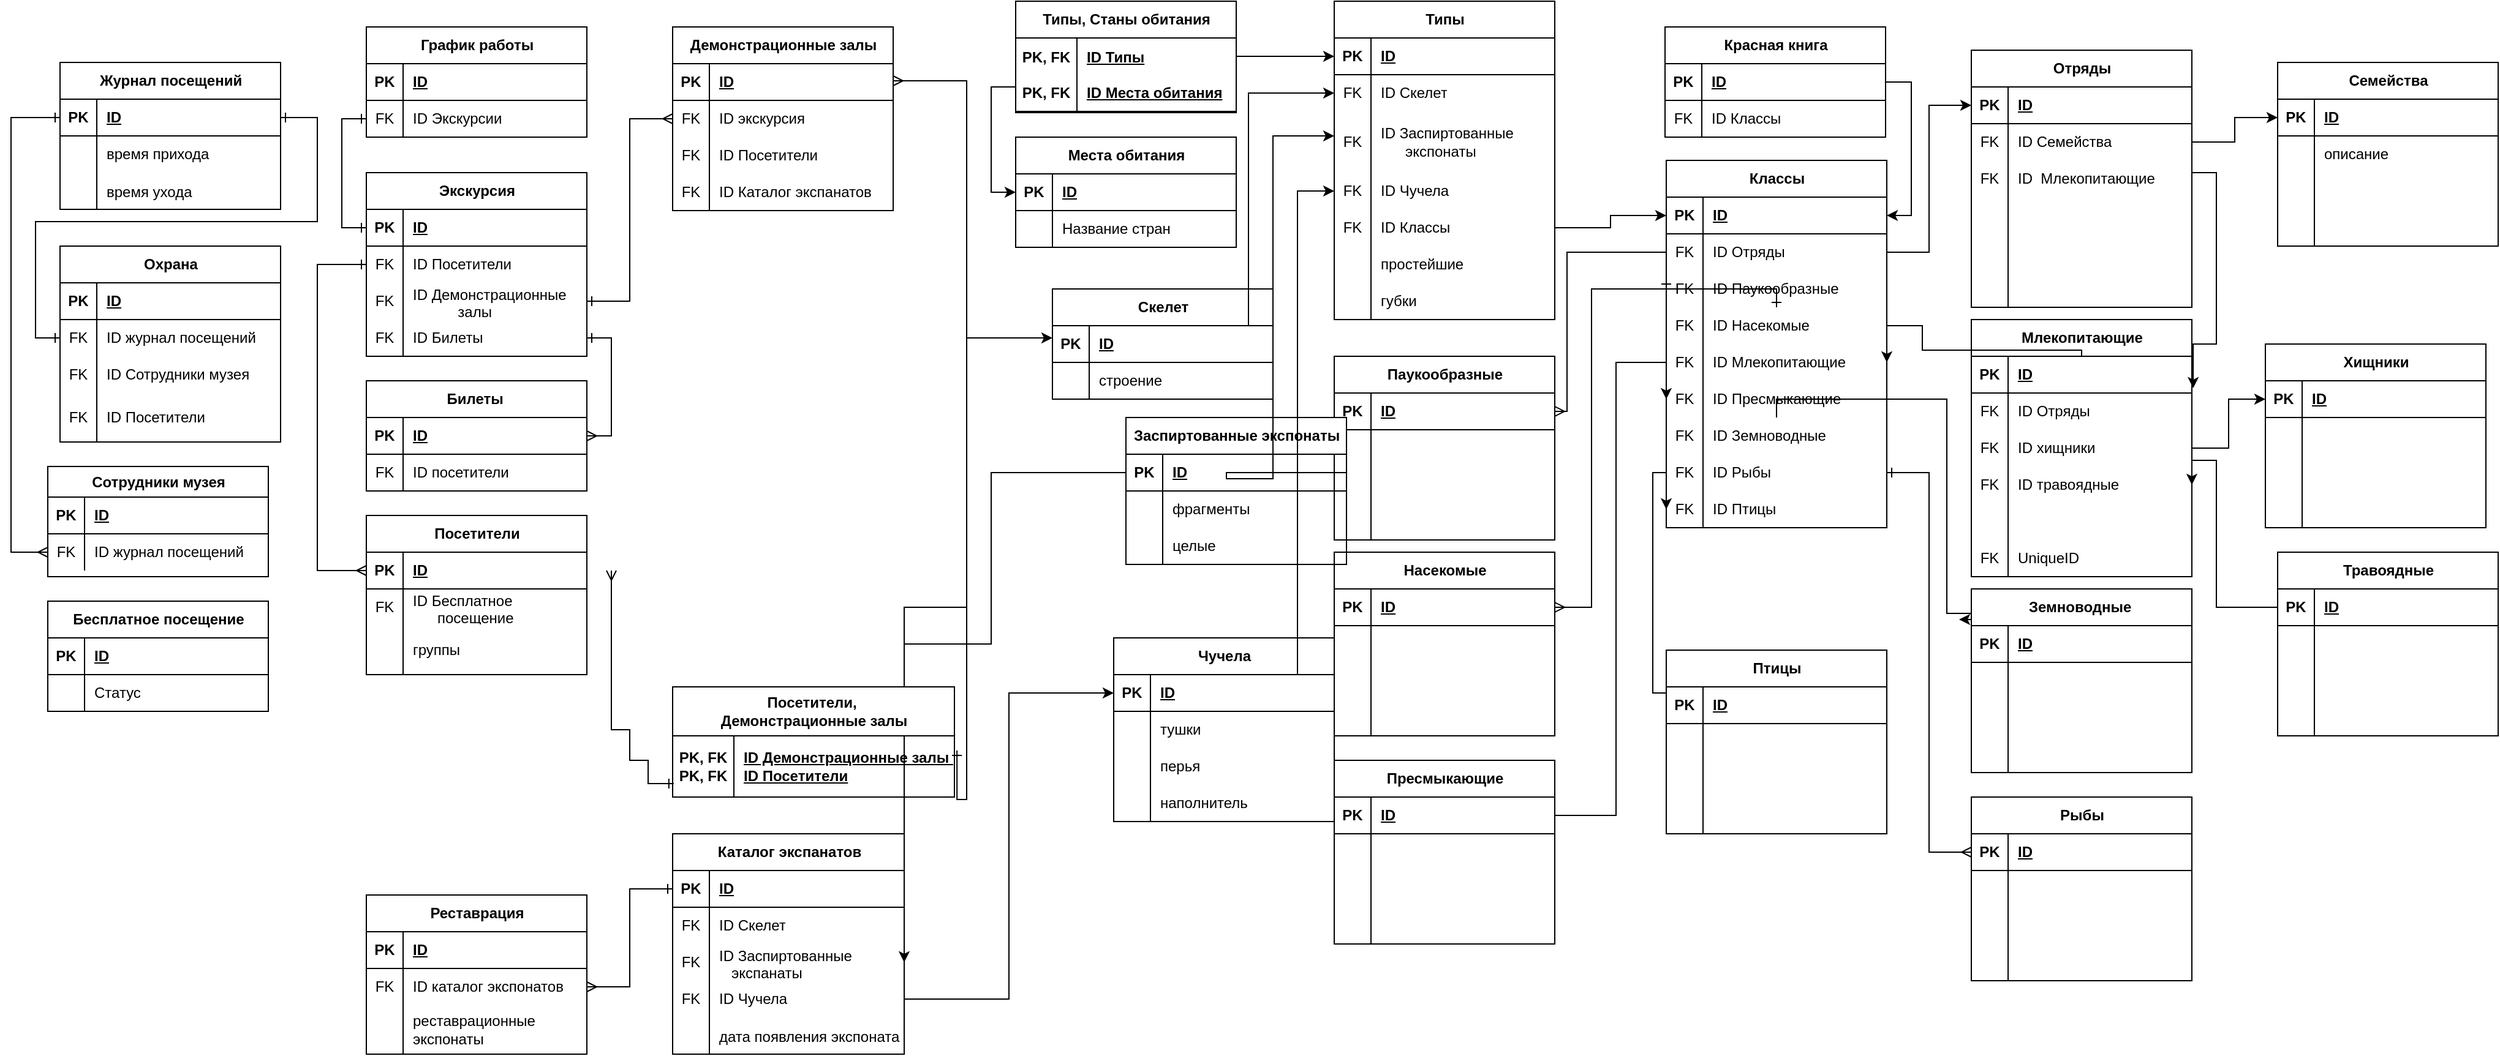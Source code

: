 <mxfile version="22.0.0" type="github">
  <diagram name="Страница — 1" id="5VJ3pro5mcj5CugJ_LE4">
    <mxGraphModel dx="2284" dy="2307" grid="1" gridSize="10" guides="1" tooltips="1" connect="1" arrows="1" fold="1" page="1" pageScale="1" pageWidth="850" pageHeight="1400" math="0" shadow="0">
      <root>
        <mxCell id="0" />
        <mxCell id="1" parent="0" />
        <mxCell id="hJ-8ax84vAf7QiwhHnFQ-1" value="Рыбы" style="shape=table;startSize=30;container=1;collapsible=1;childLayout=tableLayout;fixedRows=1;rowLines=0;fontStyle=1;align=center;resizeLast=1;html=1;" vertex="1" parent="1">
          <mxGeometry x="1300" y="-630" width="180" height="150" as="geometry" />
        </mxCell>
        <mxCell id="hJ-8ax84vAf7QiwhHnFQ-2" value="" style="shape=tableRow;horizontal=0;startSize=0;swimlaneHead=0;swimlaneBody=0;fillColor=none;collapsible=0;dropTarget=0;points=[[0,0.5],[1,0.5]];portConstraint=eastwest;top=0;left=0;right=0;bottom=1;" vertex="1" parent="hJ-8ax84vAf7QiwhHnFQ-1">
          <mxGeometry y="30" width="180" height="30" as="geometry" />
        </mxCell>
        <mxCell id="hJ-8ax84vAf7QiwhHnFQ-3" value="PK" style="shape=partialRectangle;connectable=0;fillColor=none;top=0;left=0;bottom=0;right=0;fontStyle=1;overflow=hidden;whiteSpace=wrap;html=1;" vertex="1" parent="hJ-8ax84vAf7QiwhHnFQ-2">
          <mxGeometry width="30" height="30" as="geometry">
            <mxRectangle width="30" height="30" as="alternateBounds" />
          </mxGeometry>
        </mxCell>
        <mxCell id="hJ-8ax84vAf7QiwhHnFQ-4" value="ID" style="shape=partialRectangle;connectable=0;fillColor=none;top=0;left=0;bottom=0;right=0;align=left;spacingLeft=6;fontStyle=5;overflow=hidden;whiteSpace=wrap;html=1;" vertex="1" parent="hJ-8ax84vAf7QiwhHnFQ-2">
          <mxGeometry x="30" width="150" height="30" as="geometry">
            <mxRectangle width="150" height="30" as="alternateBounds" />
          </mxGeometry>
        </mxCell>
        <mxCell id="hJ-8ax84vAf7QiwhHnFQ-5" value="" style="shape=tableRow;horizontal=0;startSize=0;swimlaneHead=0;swimlaneBody=0;fillColor=none;collapsible=0;dropTarget=0;points=[[0,0.5],[1,0.5]];portConstraint=eastwest;top=0;left=0;right=0;bottom=0;" vertex="1" parent="hJ-8ax84vAf7QiwhHnFQ-1">
          <mxGeometry y="60" width="180" height="30" as="geometry" />
        </mxCell>
        <mxCell id="hJ-8ax84vAf7QiwhHnFQ-6" value="" style="shape=partialRectangle;connectable=0;fillColor=none;top=0;left=0;bottom=0;right=0;editable=1;overflow=hidden;whiteSpace=wrap;html=1;" vertex="1" parent="hJ-8ax84vAf7QiwhHnFQ-5">
          <mxGeometry width="30" height="30" as="geometry">
            <mxRectangle width="30" height="30" as="alternateBounds" />
          </mxGeometry>
        </mxCell>
        <mxCell id="hJ-8ax84vAf7QiwhHnFQ-7" value="" style="shape=partialRectangle;connectable=0;fillColor=none;top=0;left=0;bottom=0;right=0;align=left;spacingLeft=6;overflow=hidden;whiteSpace=wrap;html=1;" vertex="1" parent="hJ-8ax84vAf7QiwhHnFQ-5">
          <mxGeometry x="30" width="150" height="30" as="geometry">
            <mxRectangle width="150" height="30" as="alternateBounds" />
          </mxGeometry>
        </mxCell>
        <mxCell id="hJ-8ax84vAf7QiwhHnFQ-8" value="" style="shape=tableRow;horizontal=0;startSize=0;swimlaneHead=0;swimlaneBody=0;fillColor=none;collapsible=0;dropTarget=0;points=[[0,0.5],[1,0.5]];portConstraint=eastwest;top=0;left=0;right=0;bottom=0;" vertex="1" parent="hJ-8ax84vAf7QiwhHnFQ-1">
          <mxGeometry y="90" width="180" height="30" as="geometry" />
        </mxCell>
        <mxCell id="hJ-8ax84vAf7QiwhHnFQ-9" value="" style="shape=partialRectangle;connectable=0;fillColor=none;top=0;left=0;bottom=0;right=0;editable=1;overflow=hidden;whiteSpace=wrap;html=1;" vertex="1" parent="hJ-8ax84vAf7QiwhHnFQ-8">
          <mxGeometry width="30" height="30" as="geometry">
            <mxRectangle width="30" height="30" as="alternateBounds" />
          </mxGeometry>
        </mxCell>
        <mxCell id="hJ-8ax84vAf7QiwhHnFQ-10" value="" style="shape=partialRectangle;connectable=0;fillColor=none;top=0;left=0;bottom=0;right=0;align=left;spacingLeft=6;overflow=hidden;whiteSpace=wrap;html=1;" vertex="1" parent="hJ-8ax84vAf7QiwhHnFQ-8">
          <mxGeometry x="30" width="150" height="30" as="geometry">
            <mxRectangle width="150" height="30" as="alternateBounds" />
          </mxGeometry>
        </mxCell>
        <mxCell id="hJ-8ax84vAf7QiwhHnFQ-11" value="" style="shape=tableRow;horizontal=0;startSize=0;swimlaneHead=0;swimlaneBody=0;fillColor=none;collapsible=0;dropTarget=0;points=[[0,0.5],[1,0.5]];portConstraint=eastwest;top=0;left=0;right=0;bottom=0;" vertex="1" parent="hJ-8ax84vAf7QiwhHnFQ-1">
          <mxGeometry y="120" width="180" height="30" as="geometry" />
        </mxCell>
        <mxCell id="hJ-8ax84vAf7QiwhHnFQ-12" value="" style="shape=partialRectangle;connectable=0;fillColor=none;top=0;left=0;bottom=0;right=0;editable=1;overflow=hidden;whiteSpace=wrap;html=1;" vertex="1" parent="hJ-8ax84vAf7QiwhHnFQ-11">
          <mxGeometry width="30" height="30" as="geometry">
            <mxRectangle width="30" height="30" as="alternateBounds" />
          </mxGeometry>
        </mxCell>
        <mxCell id="hJ-8ax84vAf7QiwhHnFQ-13" value="" style="shape=partialRectangle;connectable=0;fillColor=none;top=0;left=0;bottom=0;right=0;align=left;spacingLeft=6;overflow=hidden;whiteSpace=wrap;html=1;" vertex="1" parent="hJ-8ax84vAf7QiwhHnFQ-11">
          <mxGeometry x="30" width="150" height="30" as="geometry">
            <mxRectangle width="150" height="30" as="alternateBounds" />
          </mxGeometry>
        </mxCell>
        <mxCell id="hJ-8ax84vAf7QiwhHnFQ-14" value="Сотрудники музея" style="shape=table;startSize=25;container=1;collapsible=1;childLayout=tableLayout;fixedRows=1;rowLines=0;fontStyle=1;align=center;resizeLast=1;html=1;" vertex="1" parent="1">
          <mxGeometry x="-270" y="-900" width="180" height="90" as="geometry" />
        </mxCell>
        <mxCell id="hJ-8ax84vAf7QiwhHnFQ-706" value="" style="shape=tableRow;horizontal=0;startSize=0;swimlaneHead=0;swimlaneBody=0;fillColor=none;collapsible=0;dropTarget=0;points=[[0,0.5],[1,0.5]];portConstraint=eastwest;top=0;left=0;right=0;bottom=1;" vertex="1" parent="hJ-8ax84vAf7QiwhHnFQ-14">
          <mxGeometry y="25" width="180" height="30" as="geometry" />
        </mxCell>
        <mxCell id="hJ-8ax84vAf7QiwhHnFQ-707" value="PK" style="shape=partialRectangle;connectable=0;fillColor=none;top=0;left=0;bottom=0;right=0;fontStyle=1;overflow=hidden;whiteSpace=wrap;html=1;" vertex="1" parent="hJ-8ax84vAf7QiwhHnFQ-706">
          <mxGeometry width="30" height="30" as="geometry">
            <mxRectangle width="30" height="30" as="alternateBounds" />
          </mxGeometry>
        </mxCell>
        <mxCell id="hJ-8ax84vAf7QiwhHnFQ-708" value="ID" style="shape=partialRectangle;connectable=0;fillColor=none;top=0;left=0;bottom=0;right=0;align=left;spacingLeft=6;fontStyle=5;overflow=hidden;whiteSpace=wrap;html=1;" vertex="1" parent="hJ-8ax84vAf7QiwhHnFQ-706">
          <mxGeometry x="30" width="150" height="30" as="geometry">
            <mxRectangle width="150" height="30" as="alternateBounds" />
          </mxGeometry>
        </mxCell>
        <mxCell id="hJ-8ax84vAf7QiwhHnFQ-718" value="" style="shape=tableRow;horizontal=0;startSize=0;swimlaneHead=0;swimlaneBody=0;fillColor=none;collapsible=0;dropTarget=0;points=[[0,0.5],[1,0.5]];portConstraint=eastwest;top=0;left=0;right=0;bottom=0;" vertex="1" parent="hJ-8ax84vAf7QiwhHnFQ-14">
          <mxGeometry y="55" width="180" height="30" as="geometry" />
        </mxCell>
        <mxCell id="hJ-8ax84vAf7QiwhHnFQ-719" value="FK" style="shape=partialRectangle;connectable=0;fillColor=none;top=0;left=0;bottom=0;right=0;fontStyle=0;overflow=hidden;whiteSpace=wrap;html=1;" vertex="1" parent="hJ-8ax84vAf7QiwhHnFQ-718">
          <mxGeometry width="30" height="30" as="geometry">
            <mxRectangle width="30" height="30" as="alternateBounds" />
          </mxGeometry>
        </mxCell>
        <mxCell id="hJ-8ax84vAf7QiwhHnFQ-720" value="ID журнал посещений" style="shape=partialRectangle;connectable=0;fillColor=none;top=0;left=0;bottom=0;right=0;align=left;spacingLeft=6;fontStyle=0;overflow=hidden;whiteSpace=wrap;html=1;" vertex="1" parent="hJ-8ax84vAf7QiwhHnFQ-718">
          <mxGeometry x="30" width="150" height="30" as="geometry">
            <mxRectangle width="150" height="30" as="alternateBounds" />
          </mxGeometry>
        </mxCell>
        <mxCell id="hJ-8ax84vAf7QiwhHnFQ-27" value="Посетители" style="shape=table;startSize=30;container=1;collapsible=1;childLayout=tableLayout;fixedRows=1;rowLines=0;fontStyle=1;align=center;resizeLast=1;html=1;" vertex="1" parent="1">
          <mxGeometry x="-10" y="-860" width="180" height="130" as="geometry" />
        </mxCell>
        <mxCell id="hJ-8ax84vAf7QiwhHnFQ-28" value="" style="shape=tableRow;horizontal=0;startSize=0;swimlaneHead=0;swimlaneBody=0;fillColor=none;collapsible=0;dropTarget=0;points=[[0,0.5],[1,0.5]];portConstraint=eastwest;top=0;left=0;right=0;bottom=1;" vertex="1" parent="hJ-8ax84vAf7QiwhHnFQ-27">
          <mxGeometry y="30" width="180" height="30" as="geometry" />
        </mxCell>
        <mxCell id="hJ-8ax84vAf7QiwhHnFQ-29" value="PK" style="shape=partialRectangle;connectable=0;fillColor=none;top=0;left=0;bottom=0;right=0;fontStyle=1;overflow=hidden;whiteSpace=wrap;html=1;" vertex="1" parent="hJ-8ax84vAf7QiwhHnFQ-28">
          <mxGeometry width="30" height="30" as="geometry">
            <mxRectangle width="30" height="30" as="alternateBounds" />
          </mxGeometry>
        </mxCell>
        <mxCell id="hJ-8ax84vAf7QiwhHnFQ-30" value="ID" style="shape=partialRectangle;connectable=0;fillColor=none;top=0;left=0;bottom=0;right=0;align=left;spacingLeft=6;fontStyle=5;overflow=hidden;whiteSpace=wrap;html=1;" vertex="1" parent="hJ-8ax84vAf7QiwhHnFQ-28">
          <mxGeometry x="30" width="150" height="30" as="geometry">
            <mxRectangle width="150" height="30" as="alternateBounds" />
          </mxGeometry>
        </mxCell>
        <mxCell id="hJ-8ax84vAf7QiwhHnFQ-642" value="" style="shape=tableRow;horizontal=0;startSize=0;swimlaneHead=0;swimlaneBody=0;fillColor=none;collapsible=0;dropTarget=0;points=[[0,0.5],[1,0.5]];portConstraint=eastwest;top=0;left=0;right=0;bottom=0;" vertex="1" parent="hJ-8ax84vAf7QiwhHnFQ-27">
          <mxGeometry y="60" width="180" height="30" as="geometry" />
        </mxCell>
        <mxCell id="hJ-8ax84vAf7QiwhHnFQ-643" value="FK" style="shape=partialRectangle;connectable=0;fillColor=none;top=0;left=0;bottom=0;right=0;fontStyle=0;overflow=hidden;whiteSpace=wrap;html=1;" vertex="1" parent="hJ-8ax84vAf7QiwhHnFQ-642">
          <mxGeometry width="30" height="30" as="geometry">
            <mxRectangle width="30" height="30" as="alternateBounds" />
          </mxGeometry>
        </mxCell>
        <mxCell id="hJ-8ax84vAf7QiwhHnFQ-644" value="ID Бесплатное&amp;nbsp; &amp;nbsp; &amp;nbsp; &amp;nbsp; &amp;nbsp; &amp;nbsp; &amp;nbsp; &amp;nbsp; &amp;nbsp; &amp;nbsp; &amp;nbsp; &amp;nbsp; посещение" style="shape=partialRectangle;connectable=0;fillColor=none;top=0;left=0;bottom=0;right=0;align=left;spacingLeft=6;fontStyle=0;overflow=hidden;whiteSpace=wrap;html=1;" vertex="1" parent="hJ-8ax84vAf7QiwhHnFQ-642">
          <mxGeometry x="30" width="150" height="30" as="geometry">
            <mxRectangle width="150" height="30" as="alternateBounds" />
          </mxGeometry>
        </mxCell>
        <mxCell id="hJ-8ax84vAf7QiwhHnFQ-31" value="" style="shape=tableRow;horizontal=0;startSize=0;swimlaneHead=0;swimlaneBody=0;fillColor=none;collapsible=0;dropTarget=0;points=[[0,0.5],[1,0.5]];portConstraint=eastwest;top=0;left=0;right=0;bottom=0;" vertex="1" parent="hJ-8ax84vAf7QiwhHnFQ-27">
          <mxGeometry y="90" width="180" height="40" as="geometry" />
        </mxCell>
        <mxCell id="hJ-8ax84vAf7QiwhHnFQ-32" value="" style="shape=partialRectangle;connectable=0;fillColor=none;top=0;left=0;bottom=0;right=0;editable=1;overflow=hidden;whiteSpace=wrap;html=1;" vertex="1" parent="hJ-8ax84vAf7QiwhHnFQ-31">
          <mxGeometry width="30" height="40" as="geometry">
            <mxRectangle width="30" height="40" as="alternateBounds" />
          </mxGeometry>
        </mxCell>
        <mxCell id="hJ-8ax84vAf7QiwhHnFQ-33" value="группы" style="shape=partialRectangle;connectable=0;fillColor=none;top=0;left=0;bottom=0;right=0;align=left;spacingLeft=6;overflow=hidden;whiteSpace=wrap;html=1;" vertex="1" parent="hJ-8ax84vAf7QiwhHnFQ-31">
          <mxGeometry x="30" width="150" height="40" as="geometry">
            <mxRectangle width="150" height="40" as="alternateBounds" />
          </mxGeometry>
        </mxCell>
        <mxCell id="hJ-8ax84vAf7QiwhHnFQ-40" value="Экскурсия" style="shape=table;startSize=30;container=1;collapsible=1;childLayout=tableLayout;fixedRows=1;rowLines=0;fontStyle=1;align=center;resizeLast=1;html=1;" vertex="1" parent="1">
          <mxGeometry x="-10" y="-1140" width="180" height="150" as="geometry" />
        </mxCell>
        <mxCell id="hJ-8ax84vAf7QiwhHnFQ-41" value="" style="shape=tableRow;horizontal=0;startSize=0;swimlaneHead=0;swimlaneBody=0;fillColor=none;collapsible=0;dropTarget=0;points=[[0,0.5],[1,0.5]];portConstraint=eastwest;top=0;left=0;right=0;bottom=1;" vertex="1" parent="hJ-8ax84vAf7QiwhHnFQ-40">
          <mxGeometry y="30" width="180" height="30" as="geometry" />
        </mxCell>
        <mxCell id="hJ-8ax84vAf7QiwhHnFQ-42" value="PK" style="shape=partialRectangle;connectable=0;fillColor=none;top=0;left=0;bottom=0;right=0;fontStyle=1;overflow=hidden;whiteSpace=wrap;html=1;" vertex="1" parent="hJ-8ax84vAf7QiwhHnFQ-41">
          <mxGeometry width="30" height="30" as="geometry">
            <mxRectangle width="30" height="30" as="alternateBounds" />
          </mxGeometry>
        </mxCell>
        <mxCell id="hJ-8ax84vAf7QiwhHnFQ-43" value="ID" style="shape=partialRectangle;connectable=0;fillColor=none;top=0;left=0;bottom=0;right=0;align=left;spacingLeft=6;fontStyle=5;overflow=hidden;whiteSpace=wrap;html=1;" vertex="1" parent="hJ-8ax84vAf7QiwhHnFQ-41">
          <mxGeometry x="30" width="150" height="30" as="geometry">
            <mxRectangle width="150" height="30" as="alternateBounds" />
          </mxGeometry>
        </mxCell>
        <mxCell id="hJ-8ax84vAf7QiwhHnFQ-638" value="" style="shape=tableRow;horizontal=0;startSize=0;swimlaneHead=0;swimlaneBody=0;fillColor=none;collapsible=0;dropTarget=0;points=[[0,0.5],[1,0.5]];portConstraint=eastwest;top=0;left=0;right=0;bottom=0;" vertex="1" parent="hJ-8ax84vAf7QiwhHnFQ-40">
          <mxGeometry y="60" width="180" height="30" as="geometry" />
        </mxCell>
        <mxCell id="hJ-8ax84vAf7QiwhHnFQ-639" value="FK" style="shape=partialRectangle;connectable=0;fillColor=none;top=0;left=0;bottom=0;right=0;fontStyle=0;overflow=hidden;whiteSpace=wrap;html=1;" vertex="1" parent="hJ-8ax84vAf7QiwhHnFQ-638">
          <mxGeometry width="30" height="30" as="geometry">
            <mxRectangle width="30" height="30" as="alternateBounds" />
          </mxGeometry>
        </mxCell>
        <mxCell id="hJ-8ax84vAf7QiwhHnFQ-640" value="ID Посетители" style="shape=partialRectangle;connectable=0;fillColor=none;top=0;left=0;bottom=0;right=0;align=left;spacingLeft=6;fontStyle=0;overflow=hidden;whiteSpace=wrap;html=1;" vertex="1" parent="hJ-8ax84vAf7QiwhHnFQ-638">
          <mxGeometry x="30" width="150" height="30" as="geometry">
            <mxRectangle width="150" height="30" as="alternateBounds" />
          </mxGeometry>
        </mxCell>
        <mxCell id="hJ-8ax84vAf7QiwhHnFQ-597" value="" style="shape=tableRow;horizontal=0;startSize=0;swimlaneHead=0;swimlaneBody=0;fillColor=none;collapsible=0;dropTarget=0;points=[[0,0.5],[1,0.5]];portConstraint=eastwest;top=0;left=0;right=0;bottom=0;" vertex="1" parent="hJ-8ax84vAf7QiwhHnFQ-40">
          <mxGeometry y="90" width="180" height="30" as="geometry" />
        </mxCell>
        <mxCell id="hJ-8ax84vAf7QiwhHnFQ-598" value="FK" style="shape=partialRectangle;connectable=0;fillColor=none;top=0;left=0;bottom=0;right=0;fontStyle=0;overflow=hidden;whiteSpace=wrap;html=1;" vertex="1" parent="hJ-8ax84vAf7QiwhHnFQ-597">
          <mxGeometry width="30" height="30" as="geometry">
            <mxRectangle width="30" height="30" as="alternateBounds" />
          </mxGeometry>
        </mxCell>
        <mxCell id="hJ-8ax84vAf7QiwhHnFQ-599" value="ID Демонстрационные&amp;nbsp; &amp;nbsp; &amp;nbsp; &amp;nbsp; &amp;nbsp; &amp;nbsp; &amp;nbsp; &amp;nbsp; &amp;nbsp;залы" style="shape=partialRectangle;connectable=0;fillColor=none;top=0;left=0;bottom=0;right=0;align=left;spacingLeft=6;fontStyle=0;overflow=hidden;whiteSpace=wrap;html=1;" vertex="1" parent="hJ-8ax84vAf7QiwhHnFQ-597">
          <mxGeometry x="30" width="150" height="30" as="geometry">
            <mxRectangle width="150" height="30" as="alternateBounds" />
          </mxGeometry>
        </mxCell>
        <mxCell id="hJ-8ax84vAf7QiwhHnFQ-695" value="" style="shape=tableRow;horizontal=0;startSize=0;swimlaneHead=0;swimlaneBody=0;fillColor=none;collapsible=0;dropTarget=0;points=[[0,0.5],[1,0.5]];portConstraint=eastwest;top=0;left=0;right=0;bottom=0;" vertex="1" parent="hJ-8ax84vAf7QiwhHnFQ-40">
          <mxGeometry y="120" width="180" height="30" as="geometry" />
        </mxCell>
        <mxCell id="hJ-8ax84vAf7QiwhHnFQ-696" value="FK" style="shape=partialRectangle;connectable=0;fillColor=none;top=0;left=0;bottom=0;right=0;fontStyle=0;overflow=hidden;whiteSpace=wrap;html=1;" vertex="1" parent="hJ-8ax84vAf7QiwhHnFQ-695">
          <mxGeometry width="30" height="30" as="geometry">
            <mxRectangle width="30" height="30" as="alternateBounds" />
          </mxGeometry>
        </mxCell>
        <mxCell id="hJ-8ax84vAf7QiwhHnFQ-697" value="ID Билеты" style="shape=partialRectangle;connectable=0;fillColor=none;top=0;left=0;bottom=0;right=0;align=left;spacingLeft=6;fontStyle=0;overflow=hidden;whiteSpace=wrap;html=1;" vertex="1" parent="hJ-8ax84vAf7QiwhHnFQ-695">
          <mxGeometry x="30" width="150" height="30" as="geometry">
            <mxRectangle width="150" height="30" as="alternateBounds" />
          </mxGeometry>
        </mxCell>
        <mxCell id="hJ-8ax84vAf7QiwhHnFQ-53" value="Пресмыкающие" style="shape=table;startSize=30;container=1;collapsible=1;childLayout=tableLayout;fixedRows=1;rowLines=0;fontStyle=1;align=center;resizeLast=1;html=1;" vertex="1" parent="1">
          <mxGeometry x="780" y="-660" width="180" height="150" as="geometry" />
        </mxCell>
        <mxCell id="hJ-8ax84vAf7QiwhHnFQ-54" value="" style="shape=tableRow;horizontal=0;startSize=0;swimlaneHead=0;swimlaneBody=0;fillColor=none;collapsible=0;dropTarget=0;points=[[0,0.5],[1,0.5]];portConstraint=eastwest;top=0;left=0;right=0;bottom=1;" vertex="1" parent="hJ-8ax84vAf7QiwhHnFQ-53">
          <mxGeometry y="30" width="180" height="30" as="geometry" />
        </mxCell>
        <mxCell id="hJ-8ax84vAf7QiwhHnFQ-55" value="PK" style="shape=partialRectangle;connectable=0;fillColor=none;top=0;left=0;bottom=0;right=0;fontStyle=1;overflow=hidden;whiteSpace=wrap;html=1;" vertex="1" parent="hJ-8ax84vAf7QiwhHnFQ-54">
          <mxGeometry width="30" height="30" as="geometry">
            <mxRectangle width="30" height="30" as="alternateBounds" />
          </mxGeometry>
        </mxCell>
        <mxCell id="hJ-8ax84vAf7QiwhHnFQ-56" value="ID" style="shape=partialRectangle;connectable=0;fillColor=none;top=0;left=0;bottom=0;right=0;align=left;spacingLeft=6;fontStyle=5;overflow=hidden;whiteSpace=wrap;html=1;" vertex="1" parent="hJ-8ax84vAf7QiwhHnFQ-54">
          <mxGeometry x="30" width="150" height="30" as="geometry">
            <mxRectangle width="150" height="30" as="alternateBounds" />
          </mxGeometry>
        </mxCell>
        <mxCell id="hJ-8ax84vAf7QiwhHnFQ-57" value="" style="shape=tableRow;horizontal=0;startSize=0;swimlaneHead=0;swimlaneBody=0;fillColor=none;collapsible=0;dropTarget=0;points=[[0,0.5],[1,0.5]];portConstraint=eastwest;top=0;left=0;right=0;bottom=0;" vertex="1" parent="hJ-8ax84vAf7QiwhHnFQ-53">
          <mxGeometry y="60" width="180" height="30" as="geometry" />
        </mxCell>
        <mxCell id="hJ-8ax84vAf7QiwhHnFQ-58" value="" style="shape=partialRectangle;connectable=0;fillColor=none;top=0;left=0;bottom=0;right=0;editable=1;overflow=hidden;whiteSpace=wrap;html=1;" vertex="1" parent="hJ-8ax84vAf7QiwhHnFQ-57">
          <mxGeometry width="30" height="30" as="geometry">
            <mxRectangle width="30" height="30" as="alternateBounds" />
          </mxGeometry>
        </mxCell>
        <mxCell id="hJ-8ax84vAf7QiwhHnFQ-59" value="" style="shape=partialRectangle;connectable=0;fillColor=none;top=0;left=0;bottom=0;right=0;align=left;spacingLeft=6;overflow=hidden;whiteSpace=wrap;html=1;" vertex="1" parent="hJ-8ax84vAf7QiwhHnFQ-57">
          <mxGeometry x="30" width="150" height="30" as="geometry">
            <mxRectangle width="150" height="30" as="alternateBounds" />
          </mxGeometry>
        </mxCell>
        <mxCell id="hJ-8ax84vAf7QiwhHnFQ-60" value="" style="shape=tableRow;horizontal=0;startSize=0;swimlaneHead=0;swimlaneBody=0;fillColor=none;collapsible=0;dropTarget=0;points=[[0,0.5],[1,0.5]];portConstraint=eastwest;top=0;left=0;right=0;bottom=0;" vertex="1" parent="hJ-8ax84vAf7QiwhHnFQ-53">
          <mxGeometry y="90" width="180" height="30" as="geometry" />
        </mxCell>
        <mxCell id="hJ-8ax84vAf7QiwhHnFQ-61" value="" style="shape=partialRectangle;connectable=0;fillColor=none;top=0;left=0;bottom=0;right=0;editable=1;overflow=hidden;whiteSpace=wrap;html=1;" vertex="1" parent="hJ-8ax84vAf7QiwhHnFQ-60">
          <mxGeometry width="30" height="30" as="geometry">
            <mxRectangle width="30" height="30" as="alternateBounds" />
          </mxGeometry>
        </mxCell>
        <mxCell id="hJ-8ax84vAf7QiwhHnFQ-62" value="" style="shape=partialRectangle;connectable=0;fillColor=none;top=0;left=0;bottom=0;right=0;align=left;spacingLeft=6;overflow=hidden;whiteSpace=wrap;html=1;" vertex="1" parent="hJ-8ax84vAf7QiwhHnFQ-60">
          <mxGeometry x="30" width="150" height="30" as="geometry">
            <mxRectangle width="150" height="30" as="alternateBounds" />
          </mxGeometry>
        </mxCell>
        <mxCell id="hJ-8ax84vAf7QiwhHnFQ-63" value="" style="shape=tableRow;horizontal=0;startSize=0;swimlaneHead=0;swimlaneBody=0;fillColor=none;collapsible=0;dropTarget=0;points=[[0,0.5],[1,0.5]];portConstraint=eastwest;top=0;left=0;right=0;bottom=0;" vertex="1" parent="hJ-8ax84vAf7QiwhHnFQ-53">
          <mxGeometry y="120" width="180" height="30" as="geometry" />
        </mxCell>
        <mxCell id="hJ-8ax84vAf7QiwhHnFQ-64" value="" style="shape=partialRectangle;connectable=0;fillColor=none;top=0;left=0;bottom=0;right=0;editable=1;overflow=hidden;whiteSpace=wrap;html=1;" vertex="1" parent="hJ-8ax84vAf7QiwhHnFQ-63">
          <mxGeometry width="30" height="30" as="geometry">
            <mxRectangle width="30" height="30" as="alternateBounds" />
          </mxGeometry>
        </mxCell>
        <mxCell id="hJ-8ax84vAf7QiwhHnFQ-65" value="" style="shape=partialRectangle;connectable=0;fillColor=none;top=0;left=0;bottom=0;right=0;align=left;spacingLeft=6;overflow=hidden;whiteSpace=wrap;html=1;" vertex="1" parent="hJ-8ax84vAf7QiwhHnFQ-63">
          <mxGeometry x="30" width="150" height="30" as="geometry">
            <mxRectangle width="150" height="30" as="alternateBounds" />
          </mxGeometry>
        </mxCell>
        <mxCell id="hJ-8ax84vAf7QiwhHnFQ-66" value="Птицы" style="shape=table;startSize=30;container=1;collapsible=1;childLayout=tableLayout;fixedRows=1;rowLines=0;fontStyle=1;align=center;resizeLast=1;html=1;" vertex="1" parent="1">
          <mxGeometry x="1051" y="-750" width="180" height="150" as="geometry" />
        </mxCell>
        <mxCell id="hJ-8ax84vAf7QiwhHnFQ-67" value="" style="shape=tableRow;horizontal=0;startSize=0;swimlaneHead=0;swimlaneBody=0;fillColor=none;collapsible=0;dropTarget=0;points=[[0,0.5],[1,0.5]];portConstraint=eastwest;top=0;left=0;right=0;bottom=1;" vertex="1" parent="hJ-8ax84vAf7QiwhHnFQ-66">
          <mxGeometry y="30" width="180" height="30" as="geometry" />
        </mxCell>
        <mxCell id="hJ-8ax84vAf7QiwhHnFQ-68" value="PK" style="shape=partialRectangle;connectable=0;fillColor=none;top=0;left=0;bottom=0;right=0;fontStyle=1;overflow=hidden;whiteSpace=wrap;html=1;" vertex="1" parent="hJ-8ax84vAf7QiwhHnFQ-67">
          <mxGeometry width="30" height="30" as="geometry">
            <mxRectangle width="30" height="30" as="alternateBounds" />
          </mxGeometry>
        </mxCell>
        <mxCell id="hJ-8ax84vAf7QiwhHnFQ-69" value="ID" style="shape=partialRectangle;connectable=0;fillColor=none;top=0;left=0;bottom=0;right=0;align=left;spacingLeft=6;fontStyle=5;overflow=hidden;whiteSpace=wrap;html=1;" vertex="1" parent="hJ-8ax84vAf7QiwhHnFQ-67">
          <mxGeometry x="30" width="150" height="30" as="geometry">
            <mxRectangle width="150" height="30" as="alternateBounds" />
          </mxGeometry>
        </mxCell>
        <mxCell id="hJ-8ax84vAf7QiwhHnFQ-70" value="" style="shape=tableRow;horizontal=0;startSize=0;swimlaneHead=0;swimlaneBody=0;fillColor=none;collapsible=0;dropTarget=0;points=[[0,0.5],[1,0.5]];portConstraint=eastwest;top=0;left=0;right=0;bottom=0;" vertex="1" parent="hJ-8ax84vAf7QiwhHnFQ-66">
          <mxGeometry y="60" width="180" height="30" as="geometry" />
        </mxCell>
        <mxCell id="hJ-8ax84vAf7QiwhHnFQ-71" value="" style="shape=partialRectangle;connectable=0;fillColor=none;top=0;left=0;bottom=0;right=0;editable=1;overflow=hidden;whiteSpace=wrap;html=1;" vertex="1" parent="hJ-8ax84vAf7QiwhHnFQ-70">
          <mxGeometry width="30" height="30" as="geometry">
            <mxRectangle width="30" height="30" as="alternateBounds" />
          </mxGeometry>
        </mxCell>
        <mxCell id="hJ-8ax84vAf7QiwhHnFQ-72" value="" style="shape=partialRectangle;connectable=0;fillColor=none;top=0;left=0;bottom=0;right=0;align=left;spacingLeft=6;overflow=hidden;whiteSpace=wrap;html=1;" vertex="1" parent="hJ-8ax84vAf7QiwhHnFQ-70">
          <mxGeometry x="30" width="150" height="30" as="geometry">
            <mxRectangle width="150" height="30" as="alternateBounds" />
          </mxGeometry>
        </mxCell>
        <mxCell id="hJ-8ax84vAf7QiwhHnFQ-73" value="" style="shape=tableRow;horizontal=0;startSize=0;swimlaneHead=0;swimlaneBody=0;fillColor=none;collapsible=0;dropTarget=0;points=[[0,0.5],[1,0.5]];portConstraint=eastwest;top=0;left=0;right=0;bottom=0;" vertex="1" parent="hJ-8ax84vAf7QiwhHnFQ-66">
          <mxGeometry y="90" width="180" height="30" as="geometry" />
        </mxCell>
        <mxCell id="hJ-8ax84vAf7QiwhHnFQ-74" value="" style="shape=partialRectangle;connectable=0;fillColor=none;top=0;left=0;bottom=0;right=0;editable=1;overflow=hidden;whiteSpace=wrap;html=1;" vertex="1" parent="hJ-8ax84vAf7QiwhHnFQ-73">
          <mxGeometry width="30" height="30" as="geometry">
            <mxRectangle width="30" height="30" as="alternateBounds" />
          </mxGeometry>
        </mxCell>
        <mxCell id="hJ-8ax84vAf7QiwhHnFQ-75" value="" style="shape=partialRectangle;connectable=0;fillColor=none;top=0;left=0;bottom=0;right=0;align=left;spacingLeft=6;overflow=hidden;whiteSpace=wrap;html=1;" vertex="1" parent="hJ-8ax84vAf7QiwhHnFQ-73">
          <mxGeometry x="30" width="150" height="30" as="geometry">
            <mxRectangle width="150" height="30" as="alternateBounds" />
          </mxGeometry>
        </mxCell>
        <mxCell id="hJ-8ax84vAf7QiwhHnFQ-76" value="" style="shape=tableRow;horizontal=0;startSize=0;swimlaneHead=0;swimlaneBody=0;fillColor=none;collapsible=0;dropTarget=0;points=[[0,0.5],[1,0.5]];portConstraint=eastwest;top=0;left=0;right=0;bottom=0;" vertex="1" parent="hJ-8ax84vAf7QiwhHnFQ-66">
          <mxGeometry y="120" width="180" height="30" as="geometry" />
        </mxCell>
        <mxCell id="hJ-8ax84vAf7QiwhHnFQ-77" value="" style="shape=partialRectangle;connectable=0;fillColor=none;top=0;left=0;bottom=0;right=0;editable=1;overflow=hidden;whiteSpace=wrap;html=1;" vertex="1" parent="hJ-8ax84vAf7QiwhHnFQ-76">
          <mxGeometry width="30" height="30" as="geometry">
            <mxRectangle width="30" height="30" as="alternateBounds" />
          </mxGeometry>
        </mxCell>
        <mxCell id="hJ-8ax84vAf7QiwhHnFQ-78" value="" style="shape=partialRectangle;connectable=0;fillColor=none;top=0;left=0;bottom=0;right=0;align=left;spacingLeft=6;overflow=hidden;whiteSpace=wrap;html=1;" vertex="1" parent="hJ-8ax84vAf7QiwhHnFQ-76">
          <mxGeometry x="30" width="150" height="30" as="geometry">
            <mxRectangle width="150" height="30" as="alternateBounds" />
          </mxGeometry>
        </mxCell>
        <mxCell id="hJ-8ax84vAf7QiwhHnFQ-79" value="Насекомые" style="shape=table;startSize=30;container=1;collapsible=1;childLayout=tableLayout;fixedRows=1;rowLines=0;fontStyle=1;align=center;resizeLast=1;html=1;" vertex="1" parent="1">
          <mxGeometry x="780" y="-830" width="180" height="150" as="geometry" />
        </mxCell>
        <mxCell id="hJ-8ax84vAf7QiwhHnFQ-80" value="" style="shape=tableRow;horizontal=0;startSize=0;swimlaneHead=0;swimlaneBody=0;fillColor=none;collapsible=0;dropTarget=0;points=[[0,0.5],[1,0.5]];portConstraint=eastwest;top=0;left=0;right=0;bottom=1;" vertex="1" parent="hJ-8ax84vAf7QiwhHnFQ-79">
          <mxGeometry y="30" width="180" height="30" as="geometry" />
        </mxCell>
        <mxCell id="hJ-8ax84vAf7QiwhHnFQ-81" value="PK" style="shape=partialRectangle;connectable=0;fillColor=none;top=0;left=0;bottom=0;right=0;fontStyle=1;overflow=hidden;whiteSpace=wrap;html=1;" vertex="1" parent="hJ-8ax84vAf7QiwhHnFQ-80">
          <mxGeometry width="30" height="30" as="geometry">
            <mxRectangle width="30" height="30" as="alternateBounds" />
          </mxGeometry>
        </mxCell>
        <mxCell id="hJ-8ax84vAf7QiwhHnFQ-82" value="ID" style="shape=partialRectangle;connectable=0;fillColor=none;top=0;left=0;bottom=0;right=0;align=left;spacingLeft=6;fontStyle=5;overflow=hidden;whiteSpace=wrap;html=1;" vertex="1" parent="hJ-8ax84vAf7QiwhHnFQ-80">
          <mxGeometry x="30" width="150" height="30" as="geometry">
            <mxRectangle width="150" height="30" as="alternateBounds" />
          </mxGeometry>
        </mxCell>
        <mxCell id="hJ-8ax84vAf7QiwhHnFQ-83" value="" style="shape=tableRow;horizontal=0;startSize=0;swimlaneHead=0;swimlaneBody=0;fillColor=none;collapsible=0;dropTarget=0;points=[[0,0.5],[1,0.5]];portConstraint=eastwest;top=0;left=0;right=0;bottom=0;" vertex="1" parent="hJ-8ax84vAf7QiwhHnFQ-79">
          <mxGeometry y="60" width="180" height="30" as="geometry" />
        </mxCell>
        <mxCell id="hJ-8ax84vAf7QiwhHnFQ-84" value="" style="shape=partialRectangle;connectable=0;fillColor=none;top=0;left=0;bottom=0;right=0;editable=1;overflow=hidden;whiteSpace=wrap;html=1;" vertex="1" parent="hJ-8ax84vAf7QiwhHnFQ-83">
          <mxGeometry width="30" height="30" as="geometry">
            <mxRectangle width="30" height="30" as="alternateBounds" />
          </mxGeometry>
        </mxCell>
        <mxCell id="hJ-8ax84vAf7QiwhHnFQ-85" value="" style="shape=partialRectangle;connectable=0;fillColor=none;top=0;left=0;bottom=0;right=0;align=left;spacingLeft=6;overflow=hidden;whiteSpace=wrap;html=1;" vertex="1" parent="hJ-8ax84vAf7QiwhHnFQ-83">
          <mxGeometry x="30" width="150" height="30" as="geometry">
            <mxRectangle width="150" height="30" as="alternateBounds" />
          </mxGeometry>
        </mxCell>
        <mxCell id="hJ-8ax84vAf7QiwhHnFQ-86" value="" style="shape=tableRow;horizontal=0;startSize=0;swimlaneHead=0;swimlaneBody=0;fillColor=none;collapsible=0;dropTarget=0;points=[[0,0.5],[1,0.5]];portConstraint=eastwest;top=0;left=0;right=0;bottom=0;" vertex="1" parent="hJ-8ax84vAf7QiwhHnFQ-79">
          <mxGeometry y="90" width="180" height="30" as="geometry" />
        </mxCell>
        <mxCell id="hJ-8ax84vAf7QiwhHnFQ-87" value="" style="shape=partialRectangle;connectable=0;fillColor=none;top=0;left=0;bottom=0;right=0;editable=1;overflow=hidden;whiteSpace=wrap;html=1;" vertex="1" parent="hJ-8ax84vAf7QiwhHnFQ-86">
          <mxGeometry width="30" height="30" as="geometry">
            <mxRectangle width="30" height="30" as="alternateBounds" />
          </mxGeometry>
        </mxCell>
        <mxCell id="hJ-8ax84vAf7QiwhHnFQ-88" value="" style="shape=partialRectangle;connectable=0;fillColor=none;top=0;left=0;bottom=0;right=0;align=left;spacingLeft=6;overflow=hidden;whiteSpace=wrap;html=1;" vertex="1" parent="hJ-8ax84vAf7QiwhHnFQ-86">
          <mxGeometry x="30" width="150" height="30" as="geometry">
            <mxRectangle width="150" height="30" as="alternateBounds" />
          </mxGeometry>
        </mxCell>
        <mxCell id="hJ-8ax84vAf7QiwhHnFQ-89" value="" style="shape=tableRow;horizontal=0;startSize=0;swimlaneHead=0;swimlaneBody=0;fillColor=none;collapsible=0;dropTarget=0;points=[[0,0.5],[1,0.5]];portConstraint=eastwest;top=0;left=0;right=0;bottom=0;" vertex="1" parent="hJ-8ax84vAf7QiwhHnFQ-79">
          <mxGeometry y="120" width="180" height="30" as="geometry" />
        </mxCell>
        <mxCell id="hJ-8ax84vAf7QiwhHnFQ-90" value="" style="shape=partialRectangle;connectable=0;fillColor=none;top=0;left=0;bottom=0;right=0;editable=1;overflow=hidden;whiteSpace=wrap;html=1;" vertex="1" parent="hJ-8ax84vAf7QiwhHnFQ-89">
          <mxGeometry width="30" height="30" as="geometry">
            <mxRectangle width="30" height="30" as="alternateBounds" />
          </mxGeometry>
        </mxCell>
        <mxCell id="hJ-8ax84vAf7QiwhHnFQ-91" value="" style="shape=partialRectangle;connectable=0;fillColor=none;top=0;left=0;bottom=0;right=0;align=left;spacingLeft=6;overflow=hidden;whiteSpace=wrap;html=1;" vertex="1" parent="hJ-8ax84vAf7QiwhHnFQ-89">
          <mxGeometry x="30" width="150" height="30" as="geometry">
            <mxRectangle width="150" height="30" as="alternateBounds" />
          </mxGeometry>
        </mxCell>
        <mxCell id="hJ-8ax84vAf7QiwhHnFQ-105" value="Земноводные&amp;nbsp;" style="shape=table;startSize=30;container=1;collapsible=1;childLayout=tableLayout;fixedRows=1;rowLines=0;fontStyle=1;align=center;resizeLast=1;html=1;" vertex="1" parent="1">
          <mxGeometry x="1300" y="-800" width="180" height="150" as="geometry" />
        </mxCell>
        <mxCell id="hJ-8ax84vAf7QiwhHnFQ-106" value="" style="shape=tableRow;horizontal=0;startSize=0;swimlaneHead=0;swimlaneBody=0;fillColor=none;collapsible=0;dropTarget=0;points=[[0,0.5],[1,0.5]];portConstraint=eastwest;top=0;left=0;right=0;bottom=1;" vertex="1" parent="hJ-8ax84vAf7QiwhHnFQ-105">
          <mxGeometry y="30" width="180" height="30" as="geometry" />
        </mxCell>
        <mxCell id="hJ-8ax84vAf7QiwhHnFQ-107" value="PK" style="shape=partialRectangle;connectable=0;fillColor=none;top=0;left=0;bottom=0;right=0;fontStyle=1;overflow=hidden;whiteSpace=wrap;html=1;" vertex="1" parent="hJ-8ax84vAf7QiwhHnFQ-106">
          <mxGeometry width="30" height="30" as="geometry">
            <mxRectangle width="30" height="30" as="alternateBounds" />
          </mxGeometry>
        </mxCell>
        <mxCell id="hJ-8ax84vAf7QiwhHnFQ-108" value="ID" style="shape=partialRectangle;connectable=0;fillColor=none;top=0;left=0;bottom=0;right=0;align=left;spacingLeft=6;fontStyle=5;overflow=hidden;whiteSpace=wrap;html=1;" vertex="1" parent="hJ-8ax84vAf7QiwhHnFQ-106">
          <mxGeometry x="30" width="150" height="30" as="geometry">
            <mxRectangle width="150" height="30" as="alternateBounds" />
          </mxGeometry>
        </mxCell>
        <mxCell id="hJ-8ax84vAf7QiwhHnFQ-109" value="" style="shape=tableRow;horizontal=0;startSize=0;swimlaneHead=0;swimlaneBody=0;fillColor=none;collapsible=0;dropTarget=0;points=[[0,0.5],[1,0.5]];portConstraint=eastwest;top=0;left=0;right=0;bottom=0;" vertex="1" parent="hJ-8ax84vAf7QiwhHnFQ-105">
          <mxGeometry y="60" width="180" height="30" as="geometry" />
        </mxCell>
        <mxCell id="hJ-8ax84vAf7QiwhHnFQ-110" value="" style="shape=partialRectangle;connectable=0;fillColor=none;top=0;left=0;bottom=0;right=0;editable=1;overflow=hidden;whiteSpace=wrap;html=1;" vertex="1" parent="hJ-8ax84vAf7QiwhHnFQ-109">
          <mxGeometry width="30" height="30" as="geometry">
            <mxRectangle width="30" height="30" as="alternateBounds" />
          </mxGeometry>
        </mxCell>
        <mxCell id="hJ-8ax84vAf7QiwhHnFQ-111" value="" style="shape=partialRectangle;connectable=0;fillColor=none;top=0;left=0;bottom=0;right=0;align=left;spacingLeft=6;overflow=hidden;whiteSpace=wrap;html=1;" vertex="1" parent="hJ-8ax84vAf7QiwhHnFQ-109">
          <mxGeometry x="30" width="150" height="30" as="geometry">
            <mxRectangle width="150" height="30" as="alternateBounds" />
          </mxGeometry>
        </mxCell>
        <mxCell id="hJ-8ax84vAf7QiwhHnFQ-112" value="" style="shape=tableRow;horizontal=0;startSize=0;swimlaneHead=0;swimlaneBody=0;fillColor=none;collapsible=0;dropTarget=0;points=[[0,0.5],[1,0.5]];portConstraint=eastwest;top=0;left=0;right=0;bottom=0;" vertex="1" parent="hJ-8ax84vAf7QiwhHnFQ-105">
          <mxGeometry y="90" width="180" height="30" as="geometry" />
        </mxCell>
        <mxCell id="hJ-8ax84vAf7QiwhHnFQ-113" value="" style="shape=partialRectangle;connectable=0;fillColor=none;top=0;left=0;bottom=0;right=0;editable=1;overflow=hidden;whiteSpace=wrap;html=1;" vertex="1" parent="hJ-8ax84vAf7QiwhHnFQ-112">
          <mxGeometry width="30" height="30" as="geometry">
            <mxRectangle width="30" height="30" as="alternateBounds" />
          </mxGeometry>
        </mxCell>
        <mxCell id="hJ-8ax84vAf7QiwhHnFQ-114" value="" style="shape=partialRectangle;connectable=0;fillColor=none;top=0;left=0;bottom=0;right=0;align=left;spacingLeft=6;overflow=hidden;whiteSpace=wrap;html=1;" vertex="1" parent="hJ-8ax84vAf7QiwhHnFQ-112">
          <mxGeometry x="30" width="150" height="30" as="geometry">
            <mxRectangle width="150" height="30" as="alternateBounds" />
          </mxGeometry>
        </mxCell>
        <mxCell id="hJ-8ax84vAf7QiwhHnFQ-115" value="" style="shape=tableRow;horizontal=0;startSize=0;swimlaneHead=0;swimlaneBody=0;fillColor=none;collapsible=0;dropTarget=0;points=[[0,0.5],[1,0.5]];portConstraint=eastwest;top=0;left=0;right=0;bottom=0;" vertex="1" parent="hJ-8ax84vAf7QiwhHnFQ-105">
          <mxGeometry y="120" width="180" height="30" as="geometry" />
        </mxCell>
        <mxCell id="hJ-8ax84vAf7QiwhHnFQ-116" value="" style="shape=partialRectangle;connectable=0;fillColor=none;top=0;left=0;bottom=0;right=0;editable=1;overflow=hidden;whiteSpace=wrap;html=1;" vertex="1" parent="hJ-8ax84vAf7QiwhHnFQ-115">
          <mxGeometry width="30" height="30" as="geometry">
            <mxRectangle width="30" height="30" as="alternateBounds" />
          </mxGeometry>
        </mxCell>
        <mxCell id="hJ-8ax84vAf7QiwhHnFQ-117" value="" style="shape=partialRectangle;connectable=0;fillColor=none;top=0;left=0;bottom=0;right=0;align=left;spacingLeft=6;overflow=hidden;whiteSpace=wrap;html=1;" vertex="1" parent="hJ-8ax84vAf7QiwhHnFQ-115">
          <mxGeometry x="30" width="150" height="30" as="geometry">
            <mxRectangle width="150" height="30" as="alternateBounds" />
          </mxGeometry>
        </mxCell>
        <mxCell id="hJ-8ax84vAf7QiwhHnFQ-131" value="Журнал посещений" style="shape=table;startSize=30;container=1;collapsible=1;childLayout=tableLayout;fixedRows=1;rowLines=0;fontStyle=1;align=center;resizeLast=1;html=1;" vertex="1" parent="1">
          <mxGeometry x="-260" y="-1230" width="180" height="120" as="geometry" />
        </mxCell>
        <mxCell id="hJ-8ax84vAf7QiwhHnFQ-132" value="" style="shape=tableRow;horizontal=0;startSize=0;swimlaneHead=0;swimlaneBody=0;fillColor=none;collapsible=0;dropTarget=0;points=[[0,0.5],[1,0.5]];portConstraint=eastwest;top=0;left=0;right=0;bottom=1;" vertex="1" parent="hJ-8ax84vAf7QiwhHnFQ-131">
          <mxGeometry y="30" width="180" height="30" as="geometry" />
        </mxCell>
        <mxCell id="hJ-8ax84vAf7QiwhHnFQ-133" value="PK" style="shape=partialRectangle;connectable=0;fillColor=none;top=0;left=0;bottom=0;right=0;fontStyle=1;overflow=hidden;whiteSpace=wrap;html=1;" vertex="1" parent="hJ-8ax84vAf7QiwhHnFQ-132">
          <mxGeometry width="30" height="30" as="geometry">
            <mxRectangle width="30" height="30" as="alternateBounds" />
          </mxGeometry>
        </mxCell>
        <mxCell id="hJ-8ax84vAf7QiwhHnFQ-134" value="ID" style="shape=partialRectangle;connectable=0;fillColor=none;top=0;left=0;bottom=0;right=0;align=left;spacingLeft=6;fontStyle=5;overflow=hidden;whiteSpace=wrap;html=1;" vertex="1" parent="hJ-8ax84vAf7QiwhHnFQ-132">
          <mxGeometry x="30" width="150" height="30" as="geometry">
            <mxRectangle width="150" height="30" as="alternateBounds" />
          </mxGeometry>
        </mxCell>
        <mxCell id="hJ-8ax84vAf7QiwhHnFQ-724" value="" style="shape=tableRow;horizontal=0;startSize=0;swimlaneHead=0;swimlaneBody=0;fillColor=none;collapsible=0;dropTarget=0;points=[[0,0.5],[1,0.5]];portConstraint=eastwest;top=0;left=0;right=0;bottom=0;" vertex="1" parent="hJ-8ax84vAf7QiwhHnFQ-131">
          <mxGeometry y="60" width="180" height="30" as="geometry" />
        </mxCell>
        <mxCell id="hJ-8ax84vAf7QiwhHnFQ-725" value="" style="shape=partialRectangle;connectable=0;fillColor=none;top=0;left=0;bottom=0;right=0;fontStyle=0;overflow=hidden;whiteSpace=wrap;html=1;" vertex="1" parent="hJ-8ax84vAf7QiwhHnFQ-724">
          <mxGeometry width="30" height="30" as="geometry">
            <mxRectangle width="30" height="30" as="alternateBounds" />
          </mxGeometry>
        </mxCell>
        <mxCell id="hJ-8ax84vAf7QiwhHnFQ-726" value="время прихода" style="shape=partialRectangle;connectable=0;fillColor=none;top=0;left=0;bottom=0;right=0;align=left;spacingLeft=6;fontStyle=0;overflow=hidden;whiteSpace=wrap;html=1;" vertex="1" parent="hJ-8ax84vAf7QiwhHnFQ-724">
          <mxGeometry x="30" width="150" height="30" as="geometry">
            <mxRectangle width="150" height="30" as="alternateBounds" />
          </mxGeometry>
        </mxCell>
        <mxCell id="hJ-8ax84vAf7QiwhHnFQ-728" value="" style="shape=tableRow;horizontal=0;startSize=0;swimlaneHead=0;swimlaneBody=0;fillColor=none;collapsible=0;dropTarget=0;points=[[0,0.5],[1,0.5]];portConstraint=eastwest;top=0;left=0;right=0;bottom=0;" vertex="1" parent="hJ-8ax84vAf7QiwhHnFQ-131">
          <mxGeometry y="90" width="180" height="30" as="geometry" />
        </mxCell>
        <mxCell id="hJ-8ax84vAf7QiwhHnFQ-729" value="" style="shape=partialRectangle;connectable=0;fillColor=none;top=0;left=0;bottom=0;right=0;editable=1;overflow=hidden;" vertex="1" parent="hJ-8ax84vAf7QiwhHnFQ-728">
          <mxGeometry width="30" height="30" as="geometry">
            <mxRectangle width="30" height="30" as="alternateBounds" />
          </mxGeometry>
        </mxCell>
        <mxCell id="hJ-8ax84vAf7QiwhHnFQ-730" value="время ухода " style="shape=partialRectangle;connectable=0;fillColor=none;top=0;left=0;bottom=0;right=0;align=left;spacingLeft=6;overflow=hidden;" vertex="1" parent="hJ-8ax84vAf7QiwhHnFQ-728">
          <mxGeometry x="30" width="150" height="30" as="geometry">
            <mxRectangle width="150" height="30" as="alternateBounds" />
          </mxGeometry>
        </mxCell>
        <mxCell id="hJ-8ax84vAf7QiwhHnFQ-144" value="Места обитания" style="shape=table;startSize=30;container=1;collapsible=1;childLayout=tableLayout;fixedRows=1;rowLines=0;fontStyle=1;align=center;resizeLast=1;html=1;" vertex="1" parent="1">
          <mxGeometry x="520" y="-1169" width="180" height="90" as="geometry" />
        </mxCell>
        <mxCell id="hJ-8ax84vAf7QiwhHnFQ-145" value="" style="shape=tableRow;horizontal=0;startSize=0;swimlaneHead=0;swimlaneBody=0;fillColor=none;collapsible=0;dropTarget=0;points=[[0,0.5],[1,0.5]];portConstraint=eastwest;top=0;left=0;right=0;bottom=1;" vertex="1" parent="hJ-8ax84vAf7QiwhHnFQ-144">
          <mxGeometry y="30" width="180" height="30" as="geometry" />
        </mxCell>
        <mxCell id="hJ-8ax84vAf7QiwhHnFQ-146" value="PK" style="shape=partialRectangle;connectable=0;fillColor=none;top=0;left=0;bottom=0;right=0;fontStyle=1;overflow=hidden;whiteSpace=wrap;html=1;" vertex="1" parent="hJ-8ax84vAf7QiwhHnFQ-145">
          <mxGeometry width="30" height="30" as="geometry">
            <mxRectangle width="30" height="30" as="alternateBounds" />
          </mxGeometry>
        </mxCell>
        <mxCell id="hJ-8ax84vAf7QiwhHnFQ-147" value="ID" style="shape=partialRectangle;connectable=0;fillColor=none;top=0;left=0;bottom=0;right=0;align=left;spacingLeft=6;fontStyle=5;overflow=hidden;whiteSpace=wrap;html=1;" vertex="1" parent="hJ-8ax84vAf7QiwhHnFQ-145">
          <mxGeometry x="30" width="150" height="30" as="geometry">
            <mxRectangle width="150" height="30" as="alternateBounds" />
          </mxGeometry>
        </mxCell>
        <mxCell id="hJ-8ax84vAf7QiwhHnFQ-148" value="" style="shape=tableRow;horizontal=0;startSize=0;swimlaneHead=0;swimlaneBody=0;fillColor=none;collapsible=0;dropTarget=0;points=[[0,0.5],[1,0.5]];portConstraint=eastwest;top=0;left=0;right=0;bottom=0;" vertex="1" parent="hJ-8ax84vAf7QiwhHnFQ-144">
          <mxGeometry y="60" width="180" height="30" as="geometry" />
        </mxCell>
        <mxCell id="hJ-8ax84vAf7QiwhHnFQ-149" value="" style="shape=partialRectangle;connectable=0;fillColor=none;top=0;left=0;bottom=0;right=0;editable=1;overflow=hidden;whiteSpace=wrap;html=1;" vertex="1" parent="hJ-8ax84vAf7QiwhHnFQ-148">
          <mxGeometry width="30" height="30" as="geometry">
            <mxRectangle width="30" height="30" as="alternateBounds" />
          </mxGeometry>
        </mxCell>
        <mxCell id="hJ-8ax84vAf7QiwhHnFQ-150" value="Название стран" style="shape=partialRectangle;connectable=0;fillColor=none;top=0;left=0;bottom=0;right=0;align=left;spacingLeft=6;overflow=hidden;whiteSpace=wrap;html=1;" vertex="1" parent="hJ-8ax84vAf7QiwhHnFQ-148">
          <mxGeometry x="30" width="150" height="30" as="geometry">
            <mxRectangle width="150" height="30" as="alternateBounds" />
          </mxGeometry>
        </mxCell>
        <mxCell id="hJ-8ax84vAf7QiwhHnFQ-157" value="Демонстрационные залы" style="shape=table;startSize=30;container=1;collapsible=1;childLayout=tableLayout;fixedRows=1;rowLines=0;fontStyle=1;align=center;resizeLast=1;html=1;" vertex="1" parent="1">
          <mxGeometry x="240" y="-1259" width="180" height="150" as="geometry" />
        </mxCell>
        <mxCell id="hJ-8ax84vAf7QiwhHnFQ-158" value="" style="shape=tableRow;horizontal=0;startSize=0;swimlaneHead=0;swimlaneBody=0;fillColor=none;collapsible=0;dropTarget=0;points=[[0,0.5],[1,0.5]];portConstraint=eastwest;top=0;left=0;right=0;bottom=1;" vertex="1" parent="hJ-8ax84vAf7QiwhHnFQ-157">
          <mxGeometry y="30" width="180" height="30" as="geometry" />
        </mxCell>
        <mxCell id="hJ-8ax84vAf7QiwhHnFQ-159" value="PK" style="shape=partialRectangle;connectable=0;fillColor=none;top=0;left=0;bottom=0;right=0;fontStyle=1;overflow=hidden;whiteSpace=wrap;html=1;" vertex="1" parent="hJ-8ax84vAf7QiwhHnFQ-158">
          <mxGeometry width="30" height="30" as="geometry">
            <mxRectangle width="30" height="30" as="alternateBounds" />
          </mxGeometry>
        </mxCell>
        <mxCell id="hJ-8ax84vAf7QiwhHnFQ-160" value="ID" style="shape=partialRectangle;connectable=0;fillColor=none;top=0;left=0;bottom=0;right=0;align=left;spacingLeft=6;fontStyle=5;overflow=hidden;whiteSpace=wrap;html=1;" vertex="1" parent="hJ-8ax84vAf7QiwhHnFQ-158">
          <mxGeometry x="30" width="150" height="30" as="geometry">
            <mxRectangle width="150" height="30" as="alternateBounds" />
          </mxGeometry>
        </mxCell>
        <mxCell id="hJ-8ax84vAf7QiwhHnFQ-748" value="" style="shape=tableRow;horizontal=0;startSize=0;swimlaneHead=0;swimlaneBody=0;fillColor=none;collapsible=0;dropTarget=0;points=[[0,0.5],[1,0.5]];portConstraint=eastwest;top=0;left=0;right=0;bottom=0;" vertex="1" parent="hJ-8ax84vAf7QiwhHnFQ-157">
          <mxGeometry y="60" width="180" height="30" as="geometry" />
        </mxCell>
        <mxCell id="hJ-8ax84vAf7QiwhHnFQ-749" value="FK" style="shape=partialRectangle;connectable=0;fillColor=none;top=0;left=0;bottom=0;right=0;fontStyle=0;overflow=hidden;whiteSpace=wrap;html=1;" vertex="1" parent="hJ-8ax84vAf7QiwhHnFQ-748">
          <mxGeometry width="30" height="30" as="geometry">
            <mxRectangle width="30" height="30" as="alternateBounds" />
          </mxGeometry>
        </mxCell>
        <mxCell id="hJ-8ax84vAf7QiwhHnFQ-750" value="ID экскурсия" style="shape=partialRectangle;connectable=0;fillColor=none;top=0;left=0;bottom=0;right=0;align=left;spacingLeft=6;fontStyle=0;overflow=hidden;whiteSpace=wrap;html=1;" vertex="1" parent="hJ-8ax84vAf7QiwhHnFQ-748">
          <mxGeometry x="30" width="150" height="30" as="geometry">
            <mxRectangle width="150" height="30" as="alternateBounds" />
          </mxGeometry>
        </mxCell>
        <mxCell id="hJ-8ax84vAf7QiwhHnFQ-584" value="" style="shape=tableRow;horizontal=0;startSize=0;swimlaneHead=0;swimlaneBody=0;fillColor=none;collapsible=0;dropTarget=0;points=[[0,0.5],[1,0.5]];portConstraint=eastwest;top=0;left=0;right=0;bottom=0;" vertex="1" parent="hJ-8ax84vAf7QiwhHnFQ-157">
          <mxGeometry y="90" width="180" height="30" as="geometry" />
        </mxCell>
        <mxCell id="hJ-8ax84vAf7QiwhHnFQ-585" value="FK" style="shape=partialRectangle;connectable=0;fillColor=none;top=0;left=0;bottom=0;right=0;fontStyle=0;overflow=hidden;whiteSpace=wrap;html=1;" vertex="1" parent="hJ-8ax84vAf7QiwhHnFQ-584">
          <mxGeometry width="30" height="30" as="geometry">
            <mxRectangle width="30" height="30" as="alternateBounds" />
          </mxGeometry>
        </mxCell>
        <mxCell id="hJ-8ax84vAf7QiwhHnFQ-586" value="ID Посетители" style="shape=partialRectangle;connectable=0;fillColor=none;top=0;left=0;bottom=0;right=0;align=left;spacingLeft=6;fontStyle=0;overflow=hidden;whiteSpace=wrap;html=1;" vertex="1" parent="hJ-8ax84vAf7QiwhHnFQ-584">
          <mxGeometry x="30" width="150" height="30" as="geometry">
            <mxRectangle width="150" height="30" as="alternateBounds" />
          </mxGeometry>
        </mxCell>
        <mxCell id="hJ-8ax84vAf7QiwhHnFQ-551" value="" style="shape=tableRow;horizontal=0;startSize=0;swimlaneHead=0;swimlaneBody=0;fillColor=none;collapsible=0;dropTarget=0;points=[[0,0.5],[1,0.5]];portConstraint=eastwest;top=0;left=0;right=0;bottom=0;" vertex="1" parent="hJ-8ax84vAf7QiwhHnFQ-157">
          <mxGeometry y="120" width="180" height="30" as="geometry" />
        </mxCell>
        <mxCell id="hJ-8ax84vAf7QiwhHnFQ-552" value="FK" style="shape=partialRectangle;connectable=0;fillColor=none;top=0;left=0;bottom=0;right=0;fontStyle=0;overflow=hidden;whiteSpace=wrap;html=1;" vertex="1" parent="hJ-8ax84vAf7QiwhHnFQ-551">
          <mxGeometry width="30" height="30" as="geometry">
            <mxRectangle width="30" height="30" as="alternateBounds" />
          </mxGeometry>
        </mxCell>
        <mxCell id="hJ-8ax84vAf7QiwhHnFQ-553" value="ID Каталог экспанатов" style="shape=partialRectangle;connectable=0;fillColor=none;top=0;left=0;bottom=0;right=0;align=left;spacingLeft=6;fontStyle=0;overflow=hidden;whiteSpace=wrap;html=1;" vertex="1" parent="hJ-8ax84vAf7QiwhHnFQ-551">
          <mxGeometry x="30" width="150" height="30" as="geometry">
            <mxRectangle width="150" height="30" as="alternateBounds" />
          </mxGeometry>
        </mxCell>
        <mxCell id="hJ-8ax84vAf7QiwhHnFQ-170" value="Бесплатное посещение" style="shape=table;startSize=30;container=1;collapsible=1;childLayout=tableLayout;fixedRows=1;rowLines=0;fontStyle=1;align=center;resizeLast=1;html=1;" vertex="1" parent="1">
          <mxGeometry x="-270" y="-790" width="180" height="90" as="geometry" />
        </mxCell>
        <mxCell id="hJ-8ax84vAf7QiwhHnFQ-171" value="" style="shape=tableRow;horizontal=0;startSize=0;swimlaneHead=0;swimlaneBody=0;fillColor=none;collapsible=0;dropTarget=0;points=[[0,0.5],[1,0.5]];portConstraint=eastwest;top=0;left=0;right=0;bottom=1;" vertex="1" parent="hJ-8ax84vAf7QiwhHnFQ-170">
          <mxGeometry y="30" width="180" height="30" as="geometry" />
        </mxCell>
        <mxCell id="hJ-8ax84vAf7QiwhHnFQ-172" value="PK" style="shape=partialRectangle;connectable=0;fillColor=none;top=0;left=0;bottom=0;right=0;fontStyle=1;overflow=hidden;whiteSpace=wrap;html=1;" vertex="1" parent="hJ-8ax84vAf7QiwhHnFQ-171">
          <mxGeometry width="30" height="30" as="geometry">
            <mxRectangle width="30" height="30" as="alternateBounds" />
          </mxGeometry>
        </mxCell>
        <mxCell id="hJ-8ax84vAf7QiwhHnFQ-173" value="ID" style="shape=partialRectangle;connectable=0;fillColor=none;top=0;left=0;bottom=0;right=0;align=left;spacingLeft=6;fontStyle=5;overflow=hidden;whiteSpace=wrap;html=1;" vertex="1" parent="hJ-8ax84vAf7QiwhHnFQ-171">
          <mxGeometry x="30" width="150" height="30" as="geometry">
            <mxRectangle width="150" height="30" as="alternateBounds" />
          </mxGeometry>
        </mxCell>
        <mxCell id="hJ-8ax84vAf7QiwhHnFQ-174" value="" style="shape=tableRow;horizontal=0;startSize=0;swimlaneHead=0;swimlaneBody=0;fillColor=none;collapsible=0;dropTarget=0;points=[[0,0.5],[1,0.5]];portConstraint=eastwest;top=0;left=0;right=0;bottom=0;" vertex="1" parent="hJ-8ax84vAf7QiwhHnFQ-170">
          <mxGeometry y="60" width="180" height="30" as="geometry" />
        </mxCell>
        <mxCell id="hJ-8ax84vAf7QiwhHnFQ-175" value="" style="shape=partialRectangle;connectable=0;fillColor=none;top=0;left=0;bottom=0;right=0;editable=1;overflow=hidden;whiteSpace=wrap;html=1;" vertex="1" parent="hJ-8ax84vAf7QiwhHnFQ-174">
          <mxGeometry width="30" height="30" as="geometry">
            <mxRectangle width="30" height="30" as="alternateBounds" />
          </mxGeometry>
        </mxCell>
        <mxCell id="hJ-8ax84vAf7QiwhHnFQ-176" value="Статус" style="shape=partialRectangle;connectable=0;fillColor=none;top=0;left=0;bottom=0;right=0;align=left;spacingLeft=6;overflow=hidden;whiteSpace=wrap;html=1;" vertex="1" parent="hJ-8ax84vAf7QiwhHnFQ-174">
          <mxGeometry x="30" width="150" height="30" as="geometry">
            <mxRectangle width="150" height="30" as="alternateBounds" />
          </mxGeometry>
        </mxCell>
        <mxCell id="hJ-8ax84vAf7QiwhHnFQ-183" value="Скелет" style="shape=table;startSize=30;container=1;collapsible=1;childLayout=tableLayout;fixedRows=1;rowLines=0;fontStyle=1;align=center;resizeLast=1;html=1;" vertex="1" parent="1">
          <mxGeometry x="550" y="-1045" width="180" height="90" as="geometry" />
        </mxCell>
        <mxCell id="hJ-8ax84vAf7QiwhHnFQ-184" value="" style="shape=tableRow;horizontal=0;startSize=0;swimlaneHead=0;swimlaneBody=0;fillColor=none;collapsible=0;dropTarget=0;points=[[0,0.5],[1,0.5]];portConstraint=eastwest;top=0;left=0;right=0;bottom=1;" vertex="1" parent="hJ-8ax84vAf7QiwhHnFQ-183">
          <mxGeometry y="30" width="180" height="30" as="geometry" />
        </mxCell>
        <mxCell id="hJ-8ax84vAf7QiwhHnFQ-185" value="PK" style="shape=partialRectangle;connectable=0;fillColor=none;top=0;left=0;bottom=0;right=0;fontStyle=1;overflow=hidden;whiteSpace=wrap;html=1;" vertex="1" parent="hJ-8ax84vAf7QiwhHnFQ-184">
          <mxGeometry width="30" height="30" as="geometry">
            <mxRectangle width="30" height="30" as="alternateBounds" />
          </mxGeometry>
        </mxCell>
        <mxCell id="hJ-8ax84vAf7QiwhHnFQ-186" value="ID" style="shape=partialRectangle;connectable=0;fillColor=none;top=0;left=0;bottom=0;right=0;align=left;spacingLeft=6;fontStyle=5;overflow=hidden;whiteSpace=wrap;html=1;" vertex="1" parent="hJ-8ax84vAf7QiwhHnFQ-184">
          <mxGeometry x="30" width="150" height="30" as="geometry">
            <mxRectangle width="150" height="30" as="alternateBounds" />
          </mxGeometry>
        </mxCell>
        <mxCell id="hJ-8ax84vAf7QiwhHnFQ-187" value="" style="shape=tableRow;horizontal=0;startSize=0;swimlaneHead=0;swimlaneBody=0;fillColor=none;collapsible=0;dropTarget=0;points=[[0,0.5],[1,0.5]];portConstraint=eastwest;top=0;left=0;right=0;bottom=0;" vertex="1" parent="hJ-8ax84vAf7QiwhHnFQ-183">
          <mxGeometry y="60" width="180" height="30" as="geometry" />
        </mxCell>
        <mxCell id="hJ-8ax84vAf7QiwhHnFQ-188" value="" style="shape=partialRectangle;connectable=0;fillColor=none;top=0;left=0;bottom=0;right=0;editable=1;overflow=hidden;whiteSpace=wrap;html=1;" vertex="1" parent="hJ-8ax84vAf7QiwhHnFQ-187">
          <mxGeometry width="30" height="30" as="geometry">
            <mxRectangle width="30" height="30" as="alternateBounds" />
          </mxGeometry>
        </mxCell>
        <mxCell id="hJ-8ax84vAf7QiwhHnFQ-189" value="строение" style="shape=partialRectangle;connectable=0;fillColor=none;top=0;left=0;bottom=0;right=0;align=left;spacingLeft=6;overflow=hidden;whiteSpace=wrap;html=1;" vertex="1" parent="hJ-8ax84vAf7QiwhHnFQ-187">
          <mxGeometry x="30" width="150" height="30" as="geometry">
            <mxRectangle width="150" height="30" as="alternateBounds" />
          </mxGeometry>
        </mxCell>
        <mxCell id="hJ-8ax84vAf7QiwhHnFQ-196" value="Чучела" style="shape=table;startSize=30;container=1;collapsible=1;childLayout=tableLayout;fixedRows=1;rowLines=0;fontStyle=1;align=center;resizeLast=1;html=1;" vertex="1" parent="1">
          <mxGeometry x="600" y="-760" width="180" height="150" as="geometry" />
        </mxCell>
        <mxCell id="hJ-8ax84vAf7QiwhHnFQ-197" value="" style="shape=tableRow;horizontal=0;startSize=0;swimlaneHead=0;swimlaneBody=0;fillColor=none;collapsible=0;dropTarget=0;points=[[0,0.5],[1,0.5]];portConstraint=eastwest;top=0;left=0;right=0;bottom=1;" vertex="1" parent="hJ-8ax84vAf7QiwhHnFQ-196">
          <mxGeometry y="30" width="180" height="30" as="geometry" />
        </mxCell>
        <mxCell id="hJ-8ax84vAf7QiwhHnFQ-198" value="PK" style="shape=partialRectangle;connectable=0;fillColor=none;top=0;left=0;bottom=0;right=0;fontStyle=1;overflow=hidden;whiteSpace=wrap;html=1;" vertex="1" parent="hJ-8ax84vAf7QiwhHnFQ-197">
          <mxGeometry width="30" height="30" as="geometry">
            <mxRectangle width="30" height="30" as="alternateBounds" />
          </mxGeometry>
        </mxCell>
        <mxCell id="hJ-8ax84vAf7QiwhHnFQ-199" value="ID" style="shape=partialRectangle;connectable=0;fillColor=none;top=0;left=0;bottom=0;right=0;align=left;spacingLeft=6;fontStyle=5;overflow=hidden;whiteSpace=wrap;html=1;" vertex="1" parent="hJ-8ax84vAf7QiwhHnFQ-197">
          <mxGeometry x="30" width="150" height="30" as="geometry">
            <mxRectangle width="150" height="30" as="alternateBounds" />
          </mxGeometry>
        </mxCell>
        <mxCell id="hJ-8ax84vAf7QiwhHnFQ-200" value="" style="shape=tableRow;horizontal=0;startSize=0;swimlaneHead=0;swimlaneBody=0;fillColor=none;collapsible=0;dropTarget=0;points=[[0,0.5],[1,0.5]];portConstraint=eastwest;top=0;left=0;right=0;bottom=0;" vertex="1" parent="hJ-8ax84vAf7QiwhHnFQ-196">
          <mxGeometry y="60" width="180" height="30" as="geometry" />
        </mxCell>
        <mxCell id="hJ-8ax84vAf7QiwhHnFQ-201" value="" style="shape=partialRectangle;connectable=0;fillColor=none;top=0;left=0;bottom=0;right=0;editable=1;overflow=hidden;whiteSpace=wrap;html=1;" vertex="1" parent="hJ-8ax84vAf7QiwhHnFQ-200">
          <mxGeometry width="30" height="30" as="geometry">
            <mxRectangle width="30" height="30" as="alternateBounds" />
          </mxGeometry>
        </mxCell>
        <mxCell id="hJ-8ax84vAf7QiwhHnFQ-202" value="тушки" style="shape=partialRectangle;connectable=0;fillColor=none;top=0;left=0;bottom=0;right=0;align=left;spacingLeft=6;overflow=hidden;whiteSpace=wrap;html=1;" vertex="1" parent="hJ-8ax84vAf7QiwhHnFQ-200">
          <mxGeometry x="30" width="150" height="30" as="geometry">
            <mxRectangle width="150" height="30" as="alternateBounds" />
          </mxGeometry>
        </mxCell>
        <mxCell id="hJ-8ax84vAf7QiwhHnFQ-203" value="" style="shape=tableRow;horizontal=0;startSize=0;swimlaneHead=0;swimlaneBody=0;fillColor=none;collapsible=0;dropTarget=0;points=[[0,0.5],[1,0.5]];portConstraint=eastwest;top=0;left=0;right=0;bottom=0;" vertex="1" parent="hJ-8ax84vAf7QiwhHnFQ-196">
          <mxGeometry y="90" width="180" height="30" as="geometry" />
        </mxCell>
        <mxCell id="hJ-8ax84vAf7QiwhHnFQ-204" value="" style="shape=partialRectangle;connectable=0;fillColor=none;top=0;left=0;bottom=0;right=0;editable=1;overflow=hidden;whiteSpace=wrap;html=1;" vertex="1" parent="hJ-8ax84vAf7QiwhHnFQ-203">
          <mxGeometry width="30" height="30" as="geometry">
            <mxRectangle width="30" height="30" as="alternateBounds" />
          </mxGeometry>
        </mxCell>
        <mxCell id="hJ-8ax84vAf7QiwhHnFQ-205" value="перья" style="shape=partialRectangle;connectable=0;fillColor=none;top=0;left=0;bottom=0;right=0;align=left;spacingLeft=6;overflow=hidden;whiteSpace=wrap;html=1;" vertex="1" parent="hJ-8ax84vAf7QiwhHnFQ-203">
          <mxGeometry x="30" width="150" height="30" as="geometry">
            <mxRectangle width="150" height="30" as="alternateBounds" />
          </mxGeometry>
        </mxCell>
        <mxCell id="hJ-8ax84vAf7QiwhHnFQ-206" value="" style="shape=tableRow;horizontal=0;startSize=0;swimlaneHead=0;swimlaneBody=0;fillColor=none;collapsible=0;dropTarget=0;points=[[0,0.5],[1,0.5]];portConstraint=eastwest;top=0;left=0;right=0;bottom=0;" vertex="1" parent="hJ-8ax84vAf7QiwhHnFQ-196">
          <mxGeometry y="120" width="180" height="30" as="geometry" />
        </mxCell>
        <mxCell id="hJ-8ax84vAf7QiwhHnFQ-207" value="" style="shape=partialRectangle;connectable=0;fillColor=none;top=0;left=0;bottom=0;right=0;editable=1;overflow=hidden;whiteSpace=wrap;html=1;" vertex="1" parent="hJ-8ax84vAf7QiwhHnFQ-206">
          <mxGeometry width="30" height="30" as="geometry">
            <mxRectangle width="30" height="30" as="alternateBounds" />
          </mxGeometry>
        </mxCell>
        <mxCell id="hJ-8ax84vAf7QiwhHnFQ-208" value="наполнитель" style="shape=partialRectangle;connectable=0;fillColor=none;top=0;left=0;bottom=0;right=0;align=left;spacingLeft=6;overflow=hidden;whiteSpace=wrap;html=1;" vertex="1" parent="hJ-8ax84vAf7QiwhHnFQ-206">
          <mxGeometry x="30" width="150" height="30" as="geometry">
            <mxRectangle width="150" height="30" as="alternateBounds" />
          </mxGeometry>
        </mxCell>
        <mxCell id="hJ-8ax84vAf7QiwhHnFQ-222" value="Млекопитающие" style="shape=table;startSize=30;container=1;collapsible=1;childLayout=tableLayout;fixedRows=1;rowLines=0;fontStyle=1;align=center;resizeLast=1;html=1;" vertex="1" parent="1">
          <mxGeometry x="1300" y="-1020" width="180" height="210" as="geometry" />
        </mxCell>
        <mxCell id="hJ-8ax84vAf7QiwhHnFQ-223" value="" style="shape=tableRow;horizontal=0;startSize=0;swimlaneHead=0;swimlaneBody=0;fillColor=none;collapsible=0;dropTarget=0;points=[[0,0.5],[1,0.5]];portConstraint=eastwest;top=0;left=0;right=0;bottom=1;" vertex="1" parent="hJ-8ax84vAf7QiwhHnFQ-222">
          <mxGeometry y="30" width="180" height="30" as="geometry" />
        </mxCell>
        <mxCell id="hJ-8ax84vAf7QiwhHnFQ-224" value="PK" style="shape=partialRectangle;connectable=0;fillColor=none;top=0;left=0;bottom=0;right=0;fontStyle=1;overflow=hidden;whiteSpace=wrap;html=1;" vertex="1" parent="hJ-8ax84vAf7QiwhHnFQ-223">
          <mxGeometry width="30" height="30" as="geometry">
            <mxRectangle width="30" height="30" as="alternateBounds" />
          </mxGeometry>
        </mxCell>
        <mxCell id="hJ-8ax84vAf7QiwhHnFQ-225" value="ID" style="shape=partialRectangle;connectable=0;fillColor=none;top=0;left=0;bottom=0;right=0;align=left;spacingLeft=6;fontStyle=5;overflow=hidden;whiteSpace=wrap;html=1;" vertex="1" parent="hJ-8ax84vAf7QiwhHnFQ-223">
          <mxGeometry x="30" width="150" height="30" as="geometry">
            <mxRectangle width="150" height="30" as="alternateBounds" />
          </mxGeometry>
        </mxCell>
        <mxCell id="hJ-8ax84vAf7QiwhHnFQ-521" value="" style="shape=tableRow;horizontal=0;startSize=0;swimlaneHead=0;swimlaneBody=0;fillColor=none;collapsible=0;dropTarget=0;points=[[0,0.5],[1,0.5]];portConstraint=eastwest;top=0;left=0;right=0;bottom=0;" vertex="1" parent="hJ-8ax84vAf7QiwhHnFQ-222">
          <mxGeometry y="60" width="180" height="30" as="geometry" />
        </mxCell>
        <mxCell id="hJ-8ax84vAf7QiwhHnFQ-522" value="FK" style="shape=partialRectangle;connectable=0;fillColor=none;top=0;left=0;bottom=0;right=0;fontStyle=0;overflow=hidden;whiteSpace=wrap;html=1;" vertex="1" parent="hJ-8ax84vAf7QiwhHnFQ-521">
          <mxGeometry width="30" height="30" as="geometry">
            <mxRectangle width="30" height="30" as="alternateBounds" />
          </mxGeometry>
        </mxCell>
        <mxCell id="hJ-8ax84vAf7QiwhHnFQ-523" value="ID Отряды" style="shape=partialRectangle;connectable=0;fillColor=none;top=0;left=0;bottom=0;right=0;align=left;spacingLeft=6;fontStyle=0;overflow=hidden;whiteSpace=wrap;html=1;" vertex="1" parent="hJ-8ax84vAf7QiwhHnFQ-521">
          <mxGeometry x="30" width="150" height="30" as="geometry">
            <mxRectangle width="150" height="30" as="alternateBounds" />
          </mxGeometry>
        </mxCell>
        <mxCell id="hJ-8ax84vAf7QiwhHnFQ-364" value="" style="shape=tableRow;horizontal=0;startSize=0;swimlaneHead=0;swimlaneBody=0;fillColor=none;collapsible=0;dropTarget=0;points=[[0,0.5],[1,0.5]];portConstraint=eastwest;top=0;left=0;right=0;bottom=0;" vertex="1" parent="hJ-8ax84vAf7QiwhHnFQ-222">
          <mxGeometry y="90" width="180" height="30" as="geometry" />
        </mxCell>
        <mxCell id="hJ-8ax84vAf7QiwhHnFQ-365" value="FK" style="shape=partialRectangle;connectable=0;fillColor=none;top=0;left=0;bottom=0;right=0;fontStyle=0;overflow=hidden;whiteSpace=wrap;html=1;" vertex="1" parent="hJ-8ax84vAf7QiwhHnFQ-364">
          <mxGeometry width="30" height="30" as="geometry">
            <mxRectangle width="30" height="30" as="alternateBounds" />
          </mxGeometry>
        </mxCell>
        <mxCell id="hJ-8ax84vAf7QiwhHnFQ-366" value="ID хищники" style="shape=partialRectangle;connectable=0;fillColor=none;top=0;left=0;bottom=0;right=0;align=left;spacingLeft=6;fontStyle=0;overflow=hidden;whiteSpace=wrap;html=1;" vertex="1" parent="hJ-8ax84vAf7QiwhHnFQ-364">
          <mxGeometry x="30" width="150" height="30" as="geometry">
            <mxRectangle width="150" height="30" as="alternateBounds" />
          </mxGeometry>
        </mxCell>
        <mxCell id="hJ-8ax84vAf7QiwhHnFQ-367" value="" style="shape=tableRow;horizontal=0;startSize=0;swimlaneHead=0;swimlaneBody=0;fillColor=none;collapsible=0;dropTarget=0;points=[[0,0.5],[1,0.5]];portConstraint=eastwest;top=0;left=0;right=0;bottom=0;" vertex="1" parent="hJ-8ax84vAf7QiwhHnFQ-222">
          <mxGeometry y="120" width="180" height="30" as="geometry" />
        </mxCell>
        <mxCell id="hJ-8ax84vAf7QiwhHnFQ-368" value="FK" style="shape=partialRectangle;connectable=0;fillColor=none;top=0;left=0;bottom=0;right=0;fontStyle=0;overflow=hidden;whiteSpace=wrap;html=1;" vertex="1" parent="hJ-8ax84vAf7QiwhHnFQ-367">
          <mxGeometry width="30" height="30" as="geometry">
            <mxRectangle width="30" height="30" as="alternateBounds" />
          </mxGeometry>
        </mxCell>
        <mxCell id="hJ-8ax84vAf7QiwhHnFQ-369" value="ID травоядные" style="shape=partialRectangle;connectable=0;fillColor=none;top=0;left=0;bottom=0;right=0;align=left;spacingLeft=6;fontStyle=0;overflow=hidden;whiteSpace=wrap;html=1;" vertex="1" parent="hJ-8ax84vAf7QiwhHnFQ-367">
          <mxGeometry x="30" width="150" height="30" as="geometry">
            <mxRectangle width="150" height="30" as="alternateBounds" />
          </mxGeometry>
        </mxCell>
        <mxCell id="hJ-8ax84vAf7QiwhHnFQ-226" value="" style="shape=tableRow;horizontal=0;startSize=0;swimlaneHead=0;swimlaneBody=0;fillColor=none;collapsible=0;dropTarget=0;points=[[0,0.5],[1,0.5]];portConstraint=eastwest;top=0;left=0;right=0;bottom=0;" vertex="1" parent="hJ-8ax84vAf7QiwhHnFQ-222">
          <mxGeometry y="150" width="180" height="30" as="geometry" />
        </mxCell>
        <mxCell id="hJ-8ax84vAf7QiwhHnFQ-227" value="" style="shape=partialRectangle;connectable=0;fillColor=none;top=0;left=0;bottom=0;right=0;editable=1;overflow=hidden;whiteSpace=wrap;html=1;" vertex="1" parent="hJ-8ax84vAf7QiwhHnFQ-226">
          <mxGeometry width="30" height="30" as="geometry">
            <mxRectangle width="30" height="30" as="alternateBounds" />
          </mxGeometry>
        </mxCell>
        <mxCell id="hJ-8ax84vAf7QiwhHnFQ-228" value="" style="shape=partialRectangle;connectable=0;fillColor=none;top=0;left=0;bottom=0;right=0;align=left;spacingLeft=6;overflow=hidden;whiteSpace=wrap;html=1;" vertex="1" parent="hJ-8ax84vAf7QiwhHnFQ-226">
          <mxGeometry x="30" width="150" height="30" as="geometry">
            <mxRectangle width="150" height="30" as="alternateBounds" />
          </mxGeometry>
        </mxCell>
        <mxCell id="hJ-8ax84vAf7QiwhHnFQ-361" value="" style="shape=tableRow;horizontal=0;startSize=0;swimlaneHead=0;swimlaneBody=0;fillColor=none;collapsible=0;dropTarget=0;points=[[0,0.5],[1,0.5]];portConstraint=eastwest;top=0;left=0;right=0;bottom=0;" vertex="1" parent="hJ-8ax84vAf7QiwhHnFQ-222">
          <mxGeometry y="180" width="180" height="30" as="geometry" />
        </mxCell>
        <mxCell id="hJ-8ax84vAf7QiwhHnFQ-362" value="FK" style="shape=partialRectangle;connectable=0;fillColor=none;top=0;left=0;bottom=0;right=0;fontStyle=0;overflow=hidden;whiteSpace=wrap;html=1;" vertex="1" parent="hJ-8ax84vAf7QiwhHnFQ-361">
          <mxGeometry width="30" height="30" as="geometry">
            <mxRectangle width="30" height="30" as="alternateBounds" />
          </mxGeometry>
        </mxCell>
        <mxCell id="hJ-8ax84vAf7QiwhHnFQ-363" value="UniqueID" style="shape=partialRectangle;connectable=0;fillColor=none;top=0;left=0;bottom=0;right=0;align=left;spacingLeft=6;fontStyle=0;overflow=hidden;whiteSpace=wrap;html=1;" vertex="1" parent="hJ-8ax84vAf7QiwhHnFQ-361">
          <mxGeometry x="30" width="150" height="30" as="geometry">
            <mxRectangle width="150" height="30" as="alternateBounds" />
          </mxGeometry>
        </mxCell>
        <mxCell id="hJ-8ax84vAf7QiwhHnFQ-235" value="Травоядные" style="shape=table;startSize=30;container=1;collapsible=1;childLayout=tableLayout;fixedRows=1;rowLines=0;fontStyle=1;align=center;resizeLast=1;html=1;" vertex="1" parent="1">
          <mxGeometry x="1550" y="-830" width="180" height="150" as="geometry" />
        </mxCell>
        <mxCell id="hJ-8ax84vAf7QiwhHnFQ-236" value="" style="shape=tableRow;horizontal=0;startSize=0;swimlaneHead=0;swimlaneBody=0;fillColor=none;collapsible=0;dropTarget=0;points=[[0,0.5],[1,0.5]];portConstraint=eastwest;top=0;left=0;right=0;bottom=1;" vertex="1" parent="hJ-8ax84vAf7QiwhHnFQ-235">
          <mxGeometry y="30" width="180" height="30" as="geometry" />
        </mxCell>
        <mxCell id="hJ-8ax84vAf7QiwhHnFQ-237" value="PK" style="shape=partialRectangle;connectable=0;fillColor=none;top=0;left=0;bottom=0;right=0;fontStyle=1;overflow=hidden;whiteSpace=wrap;html=1;" vertex="1" parent="hJ-8ax84vAf7QiwhHnFQ-236">
          <mxGeometry width="30" height="30" as="geometry">
            <mxRectangle width="30" height="30" as="alternateBounds" />
          </mxGeometry>
        </mxCell>
        <mxCell id="hJ-8ax84vAf7QiwhHnFQ-238" value="ID" style="shape=partialRectangle;connectable=0;fillColor=none;top=0;left=0;bottom=0;right=0;align=left;spacingLeft=6;fontStyle=5;overflow=hidden;whiteSpace=wrap;html=1;" vertex="1" parent="hJ-8ax84vAf7QiwhHnFQ-236">
          <mxGeometry x="30" width="150" height="30" as="geometry">
            <mxRectangle width="150" height="30" as="alternateBounds" />
          </mxGeometry>
        </mxCell>
        <mxCell id="hJ-8ax84vAf7QiwhHnFQ-239" value="" style="shape=tableRow;horizontal=0;startSize=0;swimlaneHead=0;swimlaneBody=0;fillColor=none;collapsible=0;dropTarget=0;points=[[0,0.5],[1,0.5]];portConstraint=eastwest;top=0;left=0;right=0;bottom=0;" vertex="1" parent="hJ-8ax84vAf7QiwhHnFQ-235">
          <mxGeometry y="60" width="180" height="30" as="geometry" />
        </mxCell>
        <mxCell id="hJ-8ax84vAf7QiwhHnFQ-240" value="" style="shape=partialRectangle;connectable=0;fillColor=none;top=0;left=0;bottom=0;right=0;editable=1;overflow=hidden;whiteSpace=wrap;html=1;" vertex="1" parent="hJ-8ax84vAf7QiwhHnFQ-239">
          <mxGeometry width="30" height="30" as="geometry">
            <mxRectangle width="30" height="30" as="alternateBounds" />
          </mxGeometry>
        </mxCell>
        <mxCell id="hJ-8ax84vAf7QiwhHnFQ-241" value="" style="shape=partialRectangle;connectable=0;fillColor=none;top=0;left=0;bottom=0;right=0;align=left;spacingLeft=6;overflow=hidden;whiteSpace=wrap;html=1;" vertex="1" parent="hJ-8ax84vAf7QiwhHnFQ-239">
          <mxGeometry x="30" width="150" height="30" as="geometry">
            <mxRectangle width="150" height="30" as="alternateBounds" />
          </mxGeometry>
        </mxCell>
        <mxCell id="hJ-8ax84vAf7QiwhHnFQ-242" value="" style="shape=tableRow;horizontal=0;startSize=0;swimlaneHead=0;swimlaneBody=0;fillColor=none;collapsible=0;dropTarget=0;points=[[0,0.5],[1,0.5]];portConstraint=eastwest;top=0;left=0;right=0;bottom=0;" vertex="1" parent="hJ-8ax84vAf7QiwhHnFQ-235">
          <mxGeometry y="90" width="180" height="30" as="geometry" />
        </mxCell>
        <mxCell id="hJ-8ax84vAf7QiwhHnFQ-243" value="" style="shape=partialRectangle;connectable=0;fillColor=none;top=0;left=0;bottom=0;right=0;editable=1;overflow=hidden;whiteSpace=wrap;html=1;" vertex="1" parent="hJ-8ax84vAf7QiwhHnFQ-242">
          <mxGeometry width="30" height="30" as="geometry">
            <mxRectangle width="30" height="30" as="alternateBounds" />
          </mxGeometry>
        </mxCell>
        <mxCell id="hJ-8ax84vAf7QiwhHnFQ-244" value="" style="shape=partialRectangle;connectable=0;fillColor=none;top=0;left=0;bottom=0;right=0;align=left;spacingLeft=6;overflow=hidden;whiteSpace=wrap;html=1;" vertex="1" parent="hJ-8ax84vAf7QiwhHnFQ-242">
          <mxGeometry x="30" width="150" height="30" as="geometry">
            <mxRectangle width="150" height="30" as="alternateBounds" />
          </mxGeometry>
        </mxCell>
        <mxCell id="hJ-8ax84vAf7QiwhHnFQ-245" value="" style="shape=tableRow;horizontal=0;startSize=0;swimlaneHead=0;swimlaneBody=0;fillColor=none;collapsible=0;dropTarget=0;points=[[0,0.5],[1,0.5]];portConstraint=eastwest;top=0;left=0;right=0;bottom=0;" vertex="1" parent="hJ-8ax84vAf7QiwhHnFQ-235">
          <mxGeometry y="120" width="180" height="30" as="geometry" />
        </mxCell>
        <mxCell id="hJ-8ax84vAf7QiwhHnFQ-246" value="" style="shape=partialRectangle;connectable=0;fillColor=none;top=0;left=0;bottom=0;right=0;editable=1;overflow=hidden;whiteSpace=wrap;html=1;" vertex="1" parent="hJ-8ax84vAf7QiwhHnFQ-245">
          <mxGeometry width="30" height="30" as="geometry">
            <mxRectangle width="30" height="30" as="alternateBounds" />
          </mxGeometry>
        </mxCell>
        <mxCell id="hJ-8ax84vAf7QiwhHnFQ-247" value="" style="shape=partialRectangle;connectable=0;fillColor=none;top=0;left=0;bottom=0;right=0;align=left;spacingLeft=6;overflow=hidden;whiteSpace=wrap;html=1;" vertex="1" parent="hJ-8ax84vAf7QiwhHnFQ-245">
          <mxGeometry x="30" width="150" height="30" as="geometry">
            <mxRectangle width="150" height="30" as="alternateBounds" />
          </mxGeometry>
        </mxCell>
        <mxCell id="hJ-8ax84vAf7QiwhHnFQ-248" value="Хищники" style="shape=table;startSize=30;container=1;collapsible=1;childLayout=tableLayout;fixedRows=1;rowLines=0;fontStyle=1;align=center;resizeLast=1;html=1;" vertex="1" parent="1">
          <mxGeometry x="1540" y="-1000" width="180" height="150" as="geometry" />
        </mxCell>
        <mxCell id="hJ-8ax84vAf7QiwhHnFQ-249" value="" style="shape=tableRow;horizontal=0;startSize=0;swimlaneHead=0;swimlaneBody=0;fillColor=none;collapsible=0;dropTarget=0;points=[[0,0.5],[1,0.5]];portConstraint=eastwest;top=0;left=0;right=0;bottom=1;" vertex="1" parent="hJ-8ax84vAf7QiwhHnFQ-248">
          <mxGeometry y="30" width="180" height="30" as="geometry" />
        </mxCell>
        <mxCell id="hJ-8ax84vAf7QiwhHnFQ-250" value="PK" style="shape=partialRectangle;connectable=0;fillColor=none;top=0;left=0;bottom=0;right=0;fontStyle=1;overflow=hidden;whiteSpace=wrap;html=1;" vertex="1" parent="hJ-8ax84vAf7QiwhHnFQ-249">
          <mxGeometry width="30" height="30" as="geometry">
            <mxRectangle width="30" height="30" as="alternateBounds" />
          </mxGeometry>
        </mxCell>
        <mxCell id="hJ-8ax84vAf7QiwhHnFQ-251" value="ID" style="shape=partialRectangle;connectable=0;fillColor=none;top=0;left=0;bottom=0;right=0;align=left;spacingLeft=6;fontStyle=5;overflow=hidden;whiteSpace=wrap;html=1;" vertex="1" parent="hJ-8ax84vAf7QiwhHnFQ-249">
          <mxGeometry x="30" width="150" height="30" as="geometry">
            <mxRectangle width="150" height="30" as="alternateBounds" />
          </mxGeometry>
        </mxCell>
        <mxCell id="hJ-8ax84vAf7QiwhHnFQ-252" value="" style="shape=tableRow;horizontal=0;startSize=0;swimlaneHead=0;swimlaneBody=0;fillColor=none;collapsible=0;dropTarget=0;points=[[0,0.5],[1,0.5]];portConstraint=eastwest;top=0;left=0;right=0;bottom=0;" vertex="1" parent="hJ-8ax84vAf7QiwhHnFQ-248">
          <mxGeometry y="60" width="180" height="30" as="geometry" />
        </mxCell>
        <mxCell id="hJ-8ax84vAf7QiwhHnFQ-253" value="" style="shape=partialRectangle;connectable=0;fillColor=none;top=0;left=0;bottom=0;right=0;editable=1;overflow=hidden;whiteSpace=wrap;html=1;" vertex="1" parent="hJ-8ax84vAf7QiwhHnFQ-252">
          <mxGeometry width="30" height="30" as="geometry">
            <mxRectangle width="30" height="30" as="alternateBounds" />
          </mxGeometry>
        </mxCell>
        <mxCell id="hJ-8ax84vAf7QiwhHnFQ-254" value="" style="shape=partialRectangle;connectable=0;fillColor=none;top=0;left=0;bottom=0;right=0;align=left;spacingLeft=6;overflow=hidden;whiteSpace=wrap;html=1;" vertex="1" parent="hJ-8ax84vAf7QiwhHnFQ-252">
          <mxGeometry x="30" width="150" height="30" as="geometry">
            <mxRectangle width="150" height="30" as="alternateBounds" />
          </mxGeometry>
        </mxCell>
        <mxCell id="hJ-8ax84vAf7QiwhHnFQ-255" value="" style="shape=tableRow;horizontal=0;startSize=0;swimlaneHead=0;swimlaneBody=0;fillColor=none;collapsible=0;dropTarget=0;points=[[0,0.5],[1,0.5]];portConstraint=eastwest;top=0;left=0;right=0;bottom=0;" vertex="1" parent="hJ-8ax84vAf7QiwhHnFQ-248">
          <mxGeometry y="90" width="180" height="30" as="geometry" />
        </mxCell>
        <mxCell id="hJ-8ax84vAf7QiwhHnFQ-256" value="" style="shape=partialRectangle;connectable=0;fillColor=none;top=0;left=0;bottom=0;right=0;editable=1;overflow=hidden;whiteSpace=wrap;html=1;" vertex="1" parent="hJ-8ax84vAf7QiwhHnFQ-255">
          <mxGeometry width="30" height="30" as="geometry">
            <mxRectangle width="30" height="30" as="alternateBounds" />
          </mxGeometry>
        </mxCell>
        <mxCell id="hJ-8ax84vAf7QiwhHnFQ-257" value="" style="shape=partialRectangle;connectable=0;fillColor=none;top=0;left=0;bottom=0;right=0;align=left;spacingLeft=6;overflow=hidden;whiteSpace=wrap;html=1;" vertex="1" parent="hJ-8ax84vAf7QiwhHnFQ-255">
          <mxGeometry x="30" width="150" height="30" as="geometry">
            <mxRectangle width="150" height="30" as="alternateBounds" />
          </mxGeometry>
        </mxCell>
        <mxCell id="hJ-8ax84vAf7QiwhHnFQ-258" value="" style="shape=tableRow;horizontal=0;startSize=0;swimlaneHead=0;swimlaneBody=0;fillColor=none;collapsible=0;dropTarget=0;points=[[0,0.5],[1,0.5]];portConstraint=eastwest;top=0;left=0;right=0;bottom=0;" vertex="1" parent="hJ-8ax84vAf7QiwhHnFQ-248">
          <mxGeometry y="120" width="180" height="30" as="geometry" />
        </mxCell>
        <mxCell id="hJ-8ax84vAf7QiwhHnFQ-259" value="" style="shape=partialRectangle;connectable=0;fillColor=none;top=0;left=0;bottom=0;right=0;editable=1;overflow=hidden;whiteSpace=wrap;html=1;" vertex="1" parent="hJ-8ax84vAf7QiwhHnFQ-258">
          <mxGeometry width="30" height="30" as="geometry">
            <mxRectangle width="30" height="30" as="alternateBounds" />
          </mxGeometry>
        </mxCell>
        <mxCell id="hJ-8ax84vAf7QiwhHnFQ-260" value="" style="shape=partialRectangle;connectable=0;fillColor=none;top=0;left=0;bottom=0;right=0;align=left;spacingLeft=6;overflow=hidden;whiteSpace=wrap;html=1;" vertex="1" parent="hJ-8ax84vAf7QiwhHnFQ-258">
          <mxGeometry x="30" width="150" height="30" as="geometry">
            <mxRectangle width="150" height="30" as="alternateBounds" />
          </mxGeometry>
        </mxCell>
        <mxCell id="hJ-8ax84vAf7QiwhHnFQ-274" value="Паукообразные" style="shape=table;startSize=30;container=1;collapsible=1;childLayout=tableLayout;fixedRows=1;rowLines=0;fontStyle=1;align=center;resizeLast=1;html=1;" vertex="1" parent="1">
          <mxGeometry x="780" y="-990" width="180" height="150" as="geometry" />
        </mxCell>
        <mxCell id="hJ-8ax84vAf7QiwhHnFQ-468" value="" style="shape=tableRow;horizontal=0;startSize=0;swimlaneHead=0;swimlaneBody=0;fillColor=none;collapsible=0;dropTarget=0;points=[[0,0.5],[1,0.5]];portConstraint=eastwest;top=0;left=0;right=0;bottom=1;" vertex="1" parent="hJ-8ax84vAf7QiwhHnFQ-274">
          <mxGeometry y="30" width="180" height="30" as="geometry" />
        </mxCell>
        <mxCell id="hJ-8ax84vAf7QiwhHnFQ-469" value="PK" style="shape=partialRectangle;connectable=0;fillColor=none;top=0;left=0;bottom=0;right=0;fontStyle=1;overflow=hidden;whiteSpace=wrap;html=1;" vertex="1" parent="hJ-8ax84vAf7QiwhHnFQ-468">
          <mxGeometry width="30" height="30" as="geometry">
            <mxRectangle width="30" height="30" as="alternateBounds" />
          </mxGeometry>
        </mxCell>
        <mxCell id="hJ-8ax84vAf7QiwhHnFQ-470" value="ID" style="shape=partialRectangle;connectable=0;fillColor=none;top=0;left=0;bottom=0;right=0;align=left;spacingLeft=6;fontStyle=5;overflow=hidden;whiteSpace=wrap;html=1;" vertex="1" parent="hJ-8ax84vAf7QiwhHnFQ-468">
          <mxGeometry x="30" width="150" height="30" as="geometry">
            <mxRectangle width="150" height="30" as="alternateBounds" />
          </mxGeometry>
        </mxCell>
        <mxCell id="hJ-8ax84vAf7QiwhHnFQ-278" value="" style="shape=tableRow;horizontal=0;startSize=0;swimlaneHead=0;swimlaneBody=0;fillColor=none;collapsible=0;dropTarget=0;points=[[0,0.5],[1,0.5]];portConstraint=eastwest;top=0;left=0;right=0;bottom=0;" vertex="1" parent="hJ-8ax84vAf7QiwhHnFQ-274">
          <mxGeometry y="60" width="180" height="30" as="geometry" />
        </mxCell>
        <mxCell id="hJ-8ax84vAf7QiwhHnFQ-279" value="" style="shape=partialRectangle;connectable=0;fillColor=none;top=0;left=0;bottom=0;right=0;editable=1;overflow=hidden;whiteSpace=wrap;html=1;" vertex="1" parent="hJ-8ax84vAf7QiwhHnFQ-278">
          <mxGeometry width="30" height="30" as="geometry">
            <mxRectangle width="30" height="30" as="alternateBounds" />
          </mxGeometry>
        </mxCell>
        <mxCell id="hJ-8ax84vAf7QiwhHnFQ-280" value="" style="shape=partialRectangle;connectable=0;fillColor=none;top=0;left=0;bottom=0;right=0;align=left;spacingLeft=6;overflow=hidden;whiteSpace=wrap;html=1;" vertex="1" parent="hJ-8ax84vAf7QiwhHnFQ-278">
          <mxGeometry x="30" width="150" height="30" as="geometry">
            <mxRectangle width="150" height="30" as="alternateBounds" />
          </mxGeometry>
        </mxCell>
        <mxCell id="hJ-8ax84vAf7QiwhHnFQ-281" value="" style="shape=tableRow;horizontal=0;startSize=0;swimlaneHead=0;swimlaneBody=0;fillColor=none;collapsible=0;dropTarget=0;points=[[0,0.5],[1,0.5]];portConstraint=eastwest;top=0;left=0;right=0;bottom=0;" vertex="1" parent="hJ-8ax84vAf7QiwhHnFQ-274">
          <mxGeometry y="90" width="180" height="30" as="geometry" />
        </mxCell>
        <mxCell id="hJ-8ax84vAf7QiwhHnFQ-282" value="" style="shape=partialRectangle;connectable=0;fillColor=none;top=0;left=0;bottom=0;right=0;editable=1;overflow=hidden;whiteSpace=wrap;html=1;" vertex="1" parent="hJ-8ax84vAf7QiwhHnFQ-281">
          <mxGeometry width="30" height="30" as="geometry">
            <mxRectangle width="30" height="30" as="alternateBounds" />
          </mxGeometry>
        </mxCell>
        <mxCell id="hJ-8ax84vAf7QiwhHnFQ-283" value="" style="shape=partialRectangle;connectable=0;fillColor=none;top=0;left=0;bottom=0;right=0;align=left;spacingLeft=6;overflow=hidden;whiteSpace=wrap;html=1;" vertex="1" parent="hJ-8ax84vAf7QiwhHnFQ-281">
          <mxGeometry x="30" width="150" height="30" as="geometry">
            <mxRectangle width="150" height="30" as="alternateBounds" />
          </mxGeometry>
        </mxCell>
        <mxCell id="hJ-8ax84vAf7QiwhHnFQ-284" value="" style="shape=tableRow;horizontal=0;startSize=0;swimlaneHead=0;swimlaneBody=0;fillColor=none;collapsible=0;dropTarget=0;points=[[0,0.5],[1,0.5]];portConstraint=eastwest;top=0;left=0;right=0;bottom=0;" vertex="1" parent="hJ-8ax84vAf7QiwhHnFQ-274">
          <mxGeometry y="120" width="180" height="30" as="geometry" />
        </mxCell>
        <mxCell id="hJ-8ax84vAf7QiwhHnFQ-285" value="" style="shape=partialRectangle;connectable=0;fillColor=none;top=0;left=0;bottom=0;right=0;editable=1;overflow=hidden;whiteSpace=wrap;html=1;" vertex="1" parent="hJ-8ax84vAf7QiwhHnFQ-284">
          <mxGeometry width="30" height="30" as="geometry">
            <mxRectangle width="30" height="30" as="alternateBounds" />
          </mxGeometry>
        </mxCell>
        <mxCell id="hJ-8ax84vAf7QiwhHnFQ-286" value="" style="shape=partialRectangle;connectable=0;fillColor=none;top=0;left=0;bottom=0;right=0;align=left;spacingLeft=6;overflow=hidden;whiteSpace=wrap;html=1;" vertex="1" parent="hJ-8ax84vAf7QiwhHnFQ-284">
          <mxGeometry x="30" width="150" height="30" as="geometry">
            <mxRectangle width="150" height="30" as="alternateBounds" />
          </mxGeometry>
        </mxCell>
        <mxCell id="hJ-8ax84vAf7QiwhHnFQ-287" value="Красная книга" style="shape=table;startSize=30;container=1;collapsible=1;childLayout=tableLayout;fixedRows=1;rowLines=0;fontStyle=1;align=center;resizeLast=1;html=1;" vertex="1" parent="1">
          <mxGeometry x="1050" y="-1259" width="180" height="90" as="geometry" />
        </mxCell>
        <mxCell id="hJ-8ax84vAf7QiwhHnFQ-288" value="" style="shape=tableRow;horizontal=0;startSize=0;swimlaneHead=0;swimlaneBody=0;fillColor=none;collapsible=0;dropTarget=0;points=[[0,0.5],[1,0.5]];portConstraint=eastwest;top=0;left=0;right=0;bottom=1;" vertex="1" parent="hJ-8ax84vAf7QiwhHnFQ-287">
          <mxGeometry y="30" width="180" height="30" as="geometry" />
        </mxCell>
        <mxCell id="hJ-8ax84vAf7QiwhHnFQ-289" value="PK" style="shape=partialRectangle;connectable=0;fillColor=none;top=0;left=0;bottom=0;right=0;fontStyle=1;overflow=hidden;whiteSpace=wrap;html=1;" vertex="1" parent="hJ-8ax84vAf7QiwhHnFQ-288">
          <mxGeometry width="30" height="30" as="geometry">
            <mxRectangle width="30" height="30" as="alternateBounds" />
          </mxGeometry>
        </mxCell>
        <mxCell id="hJ-8ax84vAf7QiwhHnFQ-290" value="ID" style="shape=partialRectangle;connectable=0;fillColor=none;top=0;left=0;bottom=0;right=0;align=left;spacingLeft=6;fontStyle=5;overflow=hidden;whiteSpace=wrap;html=1;" vertex="1" parent="hJ-8ax84vAf7QiwhHnFQ-288">
          <mxGeometry x="30" width="150" height="30" as="geometry">
            <mxRectangle width="150" height="30" as="alternateBounds" />
          </mxGeometry>
        </mxCell>
        <mxCell id="hJ-8ax84vAf7QiwhHnFQ-339" value="" style="shape=tableRow;horizontal=0;startSize=0;swimlaneHead=0;swimlaneBody=0;fillColor=none;collapsible=0;dropTarget=0;points=[[0,0.5],[1,0.5]];portConstraint=eastwest;top=0;left=0;right=0;bottom=0;" vertex="1" parent="hJ-8ax84vAf7QiwhHnFQ-287">
          <mxGeometry y="60" width="180" height="30" as="geometry" />
        </mxCell>
        <mxCell id="hJ-8ax84vAf7QiwhHnFQ-340" value="FK" style="shape=partialRectangle;connectable=0;fillColor=none;top=0;left=0;bottom=0;right=0;fontStyle=0;overflow=hidden;whiteSpace=wrap;html=1;" vertex="1" parent="hJ-8ax84vAf7QiwhHnFQ-339">
          <mxGeometry width="30" height="30" as="geometry">
            <mxRectangle width="30" height="30" as="alternateBounds" />
          </mxGeometry>
        </mxCell>
        <mxCell id="hJ-8ax84vAf7QiwhHnFQ-341" value="ID Классы" style="shape=partialRectangle;connectable=0;fillColor=none;top=0;left=0;bottom=0;right=0;align=left;spacingLeft=6;fontStyle=0;overflow=hidden;whiteSpace=wrap;html=1;" vertex="1" parent="hJ-8ax84vAf7QiwhHnFQ-339">
          <mxGeometry x="30" width="150" height="30" as="geometry">
            <mxRectangle width="150" height="30" as="alternateBounds" />
          </mxGeometry>
        </mxCell>
        <mxCell id="hJ-8ax84vAf7QiwhHnFQ-300" value="Каталог экспанатов" style="shape=table;startSize=30;container=1;collapsible=1;childLayout=tableLayout;fixedRows=1;rowLines=0;fontStyle=1;align=center;resizeLast=1;html=1;" vertex="1" parent="1">
          <mxGeometry x="240" y="-600" width="189" height="180" as="geometry" />
        </mxCell>
        <mxCell id="hJ-8ax84vAf7QiwhHnFQ-301" value="" style="shape=tableRow;horizontal=0;startSize=0;swimlaneHead=0;swimlaneBody=0;fillColor=none;collapsible=0;dropTarget=0;points=[[0,0.5],[1,0.5]];portConstraint=eastwest;top=0;left=0;right=0;bottom=1;" vertex="1" parent="hJ-8ax84vAf7QiwhHnFQ-300">
          <mxGeometry y="30" width="189" height="30" as="geometry" />
        </mxCell>
        <mxCell id="hJ-8ax84vAf7QiwhHnFQ-302" value="PK" style="shape=partialRectangle;connectable=0;fillColor=none;top=0;left=0;bottom=0;right=0;fontStyle=1;overflow=hidden;whiteSpace=wrap;html=1;" vertex="1" parent="hJ-8ax84vAf7QiwhHnFQ-301">
          <mxGeometry width="30" height="30" as="geometry">
            <mxRectangle width="30" height="30" as="alternateBounds" />
          </mxGeometry>
        </mxCell>
        <mxCell id="hJ-8ax84vAf7QiwhHnFQ-303" value="ID" style="shape=partialRectangle;connectable=0;fillColor=none;top=0;left=0;bottom=0;right=0;align=left;spacingLeft=6;fontStyle=5;overflow=hidden;whiteSpace=wrap;html=1;" vertex="1" parent="hJ-8ax84vAf7QiwhHnFQ-301">
          <mxGeometry x="30" width="159" height="30" as="geometry">
            <mxRectangle width="159" height="30" as="alternateBounds" />
          </mxGeometry>
        </mxCell>
        <mxCell id="hJ-8ax84vAf7QiwhHnFQ-572" value="" style="shape=tableRow;horizontal=0;startSize=0;swimlaneHead=0;swimlaneBody=0;fillColor=none;collapsible=0;dropTarget=0;points=[[0,0.5],[1,0.5]];portConstraint=eastwest;top=0;left=0;right=0;bottom=0;" vertex="1" parent="hJ-8ax84vAf7QiwhHnFQ-300">
          <mxGeometry y="60" width="189" height="30" as="geometry" />
        </mxCell>
        <mxCell id="hJ-8ax84vAf7QiwhHnFQ-573" value="FK" style="shape=partialRectangle;connectable=0;fillColor=none;top=0;left=0;bottom=0;right=0;fontStyle=0;overflow=hidden;whiteSpace=wrap;html=1;" vertex="1" parent="hJ-8ax84vAf7QiwhHnFQ-572">
          <mxGeometry width="30" height="30" as="geometry">
            <mxRectangle width="30" height="30" as="alternateBounds" />
          </mxGeometry>
        </mxCell>
        <mxCell id="hJ-8ax84vAf7QiwhHnFQ-574" value="ID Скелет" style="shape=partialRectangle;connectable=0;fillColor=none;top=0;left=0;bottom=0;right=0;align=left;spacingLeft=6;fontStyle=0;overflow=hidden;whiteSpace=wrap;html=1;" vertex="1" parent="hJ-8ax84vAf7QiwhHnFQ-572">
          <mxGeometry x="30" width="159" height="30" as="geometry">
            <mxRectangle width="159" height="30" as="alternateBounds" />
          </mxGeometry>
        </mxCell>
        <mxCell id="hJ-8ax84vAf7QiwhHnFQ-575" value="" style="shape=tableRow;horizontal=0;startSize=0;swimlaneHead=0;swimlaneBody=0;fillColor=none;collapsible=0;dropTarget=0;points=[[0,0.5],[1,0.5]];portConstraint=eastwest;top=0;left=0;right=0;bottom=0;" vertex="1" parent="hJ-8ax84vAf7QiwhHnFQ-300">
          <mxGeometry y="90" width="189" height="30" as="geometry" />
        </mxCell>
        <mxCell id="hJ-8ax84vAf7QiwhHnFQ-576" value="FK" style="shape=partialRectangle;connectable=0;fillColor=none;top=0;left=0;bottom=0;right=0;fontStyle=0;overflow=hidden;whiteSpace=wrap;html=1;" vertex="1" parent="hJ-8ax84vAf7QiwhHnFQ-575">
          <mxGeometry width="30" height="30" as="geometry">
            <mxRectangle width="30" height="30" as="alternateBounds" />
          </mxGeometry>
        </mxCell>
        <mxCell id="hJ-8ax84vAf7QiwhHnFQ-577" value="ID Заспиртованные&amp;nbsp;&lt;br&gt;&amp;nbsp; &amp;nbsp;экспанаты" style="shape=partialRectangle;connectable=0;fillColor=none;top=0;left=0;bottom=0;right=0;align=left;spacingLeft=6;fontStyle=0;overflow=hidden;whiteSpace=wrap;html=1;" vertex="1" parent="hJ-8ax84vAf7QiwhHnFQ-575">
          <mxGeometry x="30" width="159" height="30" as="geometry">
            <mxRectangle width="159" height="30" as="alternateBounds" />
          </mxGeometry>
        </mxCell>
        <mxCell id="hJ-8ax84vAf7QiwhHnFQ-578" value="" style="shape=tableRow;horizontal=0;startSize=0;swimlaneHead=0;swimlaneBody=0;fillColor=none;collapsible=0;dropTarget=0;points=[[0,0.5],[1,0.5]];portConstraint=eastwest;top=0;left=0;right=0;bottom=0;" vertex="1" parent="hJ-8ax84vAf7QiwhHnFQ-300">
          <mxGeometry y="120" width="189" height="30" as="geometry" />
        </mxCell>
        <mxCell id="hJ-8ax84vAf7QiwhHnFQ-579" value="FK" style="shape=partialRectangle;connectable=0;fillColor=none;top=0;left=0;bottom=0;right=0;fontStyle=0;overflow=hidden;whiteSpace=wrap;html=1;" vertex="1" parent="hJ-8ax84vAf7QiwhHnFQ-578">
          <mxGeometry width="30" height="30" as="geometry">
            <mxRectangle width="30" height="30" as="alternateBounds" />
          </mxGeometry>
        </mxCell>
        <mxCell id="hJ-8ax84vAf7QiwhHnFQ-580" value="ID Чучела" style="shape=partialRectangle;connectable=0;fillColor=none;top=0;left=0;bottom=0;right=0;align=left;spacingLeft=6;fontStyle=0;overflow=hidden;whiteSpace=wrap;html=1;" vertex="1" parent="hJ-8ax84vAf7QiwhHnFQ-578">
          <mxGeometry x="30" width="159" height="30" as="geometry">
            <mxRectangle width="159" height="30" as="alternateBounds" />
          </mxGeometry>
        </mxCell>
        <mxCell id="hJ-8ax84vAf7QiwhHnFQ-615" value="" style="shape=tableRow;horizontal=0;startSize=0;swimlaneHead=0;swimlaneBody=0;fillColor=none;collapsible=0;dropTarget=0;points=[[0,0.5],[1,0.5]];portConstraint=eastwest;top=0;left=0;right=0;bottom=0;" vertex="1" parent="hJ-8ax84vAf7QiwhHnFQ-300">
          <mxGeometry y="150" width="189" height="30" as="geometry" />
        </mxCell>
        <mxCell id="hJ-8ax84vAf7QiwhHnFQ-616" value="" style="shape=partialRectangle;connectable=0;fillColor=none;top=0;left=0;bottom=0;right=0;editable=1;overflow=hidden;" vertex="1" parent="hJ-8ax84vAf7QiwhHnFQ-615">
          <mxGeometry width="30" height="30" as="geometry">
            <mxRectangle width="30" height="30" as="alternateBounds" />
          </mxGeometry>
        </mxCell>
        <mxCell id="hJ-8ax84vAf7QiwhHnFQ-617" value="дата появления экспоната" style="shape=partialRectangle;connectable=0;fillColor=none;top=0;left=0;bottom=0;right=0;align=left;spacingLeft=6;overflow=hidden;" vertex="1" parent="hJ-8ax84vAf7QiwhHnFQ-615">
          <mxGeometry x="30" width="159" height="30" as="geometry">
            <mxRectangle width="159" height="30" as="alternateBounds" />
          </mxGeometry>
        </mxCell>
        <mxCell id="hJ-8ax84vAf7QiwhHnFQ-326" value="Заспиртованные экспонаты" style="shape=table;startSize=30;container=1;collapsible=1;childLayout=tableLayout;fixedRows=1;rowLines=0;fontStyle=1;align=center;resizeLast=1;html=1;" vertex="1" parent="1">
          <mxGeometry x="610" y="-940" width="180" height="120" as="geometry" />
        </mxCell>
        <mxCell id="hJ-8ax84vAf7QiwhHnFQ-327" value="" style="shape=tableRow;horizontal=0;startSize=0;swimlaneHead=0;swimlaneBody=0;fillColor=none;collapsible=0;dropTarget=0;points=[[0,0.5],[1,0.5]];portConstraint=eastwest;top=0;left=0;right=0;bottom=1;" vertex="1" parent="hJ-8ax84vAf7QiwhHnFQ-326">
          <mxGeometry y="30" width="180" height="30" as="geometry" />
        </mxCell>
        <mxCell id="hJ-8ax84vAf7QiwhHnFQ-328" value="PK" style="shape=partialRectangle;connectable=0;fillColor=none;top=0;left=0;bottom=0;right=0;fontStyle=1;overflow=hidden;whiteSpace=wrap;html=1;" vertex="1" parent="hJ-8ax84vAf7QiwhHnFQ-327">
          <mxGeometry width="30" height="30" as="geometry">
            <mxRectangle width="30" height="30" as="alternateBounds" />
          </mxGeometry>
        </mxCell>
        <mxCell id="hJ-8ax84vAf7QiwhHnFQ-329" value="ID" style="shape=partialRectangle;connectable=0;fillColor=none;top=0;left=0;bottom=0;right=0;align=left;spacingLeft=6;fontStyle=5;overflow=hidden;whiteSpace=wrap;html=1;" vertex="1" parent="hJ-8ax84vAf7QiwhHnFQ-327">
          <mxGeometry x="30" width="150" height="30" as="geometry">
            <mxRectangle width="150" height="30" as="alternateBounds" />
          </mxGeometry>
        </mxCell>
        <mxCell id="hJ-8ax84vAf7QiwhHnFQ-330" value="" style="shape=tableRow;horizontal=0;startSize=0;swimlaneHead=0;swimlaneBody=0;fillColor=none;collapsible=0;dropTarget=0;points=[[0,0.5],[1,0.5]];portConstraint=eastwest;top=0;left=0;right=0;bottom=0;" vertex="1" parent="hJ-8ax84vAf7QiwhHnFQ-326">
          <mxGeometry y="60" width="180" height="30" as="geometry" />
        </mxCell>
        <mxCell id="hJ-8ax84vAf7QiwhHnFQ-331" value="" style="shape=partialRectangle;connectable=0;fillColor=none;top=0;left=0;bottom=0;right=0;editable=1;overflow=hidden;whiteSpace=wrap;html=1;" vertex="1" parent="hJ-8ax84vAf7QiwhHnFQ-330">
          <mxGeometry width="30" height="30" as="geometry">
            <mxRectangle width="30" height="30" as="alternateBounds" />
          </mxGeometry>
        </mxCell>
        <mxCell id="hJ-8ax84vAf7QiwhHnFQ-332" value="фрагменты" style="shape=partialRectangle;connectable=0;fillColor=none;top=0;left=0;bottom=0;right=0;align=left;spacingLeft=6;overflow=hidden;whiteSpace=wrap;html=1;" vertex="1" parent="hJ-8ax84vAf7QiwhHnFQ-330">
          <mxGeometry x="30" width="150" height="30" as="geometry">
            <mxRectangle width="150" height="30" as="alternateBounds" />
          </mxGeometry>
        </mxCell>
        <mxCell id="hJ-8ax84vAf7QiwhHnFQ-333" value="" style="shape=tableRow;horizontal=0;startSize=0;swimlaneHead=0;swimlaneBody=0;fillColor=none;collapsible=0;dropTarget=0;points=[[0,0.5],[1,0.5]];portConstraint=eastwest;top=0;left=0;right=0;bottom=0;" vertex="1" parent="hJ-8ax84vAf7QiwhHnFQ-326">
          <mxGeometry y="90" width="180" height="30" as="geometry" />
        </mxCell>
        <mxCell id="hJ-8ax84vAf7QiwhHnFQ-334" value="" style="shape=partialRectangle;connectable=0;fillColor=none;top=0;left=0;bottom=0;right=0;editable=1;overflow=hidden;whiteSpace=wrap;html=1;" vertex="1" parent="hJ-8ax84vAf7QiwhHnFQ-333">
          <mxGeometry width="30" height="30" as="geometry">
            <mxRectangle width="30" height="30" as="alternateBounds" />
          </mxGeometry>
        </mxCell>
        <mxCell id="hJ-8ax84vAf7QiwhHnFQ-335" value="целые&amp;nbsp;" style="shape=partialRectangle;connectable=0;fillColor=none;top=0;left=0;bottom=0;right=0;align=left;spacingLeft=6;overflow=hidden;whiteSpace=wrap;html=1;" vertex="1" parent="hJ-8ax84vAf7QiwhHnFQ-333">
          <mxGeometry x="30" width="150" height="30" as="geometry">
            <mxRectangle width="150" height="30" as="alternateBounds" />
          </mxGeometry>
        </mxCell>
        <mxCell id="hJ-8ax84vAf7QiwhHnFQ-385" value="Отряды" style="shape=table;startSize=30;container=1;collapsible=1;childLayout=tableLayout;fixedRows=1;rowLines=0;fontStyle=1;align=center;resizeLast=1;html=1;" vertex="1" parent="1">
          <mxGeometry x="1300" y="-1240" width="180" height="210" as="geometry" />
        </mxCell>
        <mxCell id="hJ-8ax84vAf7QiwhHnFQ-386" value="" style="shape=tableRow;horizontal=0;startSize=0;swimlaneHead=0;swimlaneBody=0;fillColor=none;collapsible=0;dropTarget=0;points=[[0,0.5],[1,0.5]];portConstraint=eastwest;top=0;left=0;right=0;bottom=1;" vertex="1" parent="hJ-8ax84vAf7QiwhHnFQ-385">
          <mxGeometry y="30" width="180" height="30" as="geometry" />
        </mxCell>
        <mxCell id="hJ-8ax84vAf7QiwhHnFQ-387" value="PK" style="shape=partialRectangle;connectable=0;fillColor=none;top=0;left=0;bottom=0;right=0;fontStyle=1;overflow=hidden;whiteSpace=wrap;html=1;" vertex="1" parent="hJ-8ax84vAf7QiwhHnFQ-386">
          <mxGeometry width="30" height="30" as="geometry">
            <mxRectangle width="30" height="30" as="alternateBounds" />
          </mxGeometry>
        </mxCell>
        <mxCell id="hJ-8ax84vAf7QiwhHnFQ-388" value="ID" style="shape=partialRectangle;connectable=0;fillColor=none;top=0;left=0;bottom=0;right=0;align=left;spacingLeft=6;fontStyle=5;overflow=hidden;whiteSpace=wrap;html=1;" vertex="1" parent="hJ-8ax84vAf7QiwhHnFQ-386">
          <mxGeometry x="30" width="150" height="30" as="geometry">
            <mxRectangle width="150" height="30" as="alternateBounds" />
          </mxGeometry>
        </mxCell>
        <mxCell id="hJ-8ax84vAf7QiwhHnFQ-656" value="" style="shape=tableRow;horizontal=0;startSize=0;swimlaneHead=0;swimlaneBody=0;fillColor=none;collapsible=0;dropTarget=0;points=[[0,0.5],[1,0.5]];portConstraint=eastwest;top=0;left=0;right=0;bottom=0;" vertex="1" parent="hJ-8ax84vAf7QiwhHnFQ-385">
          <mxGeometry y="60" width="180" height="30" as="geometry" />
        </mxCell>
        <mxCell id="hJ-8ax84vAf7QiwhHnFQ-657" value="FK" style="shape=partialRectangle;connectable=0;fillColor=none;top=0;left=0;bottom=0;right=0;fontStyle=0;overflow=hidden;whiteSpace=wrap;html=1;" vertex="1" parent="hJ-8ax84vAf7QiwhHnFQ-656">
          <mxGeometry width="30" height="30" as="geometry">
            <mxRectangle width="30" height="30" as="alternateBounds" />
          </mxGeometry>
        </mxCell>
        <mxCell id="hJ-8ax84vAf7QiwhHnFQ-658" value="ID Семейства" style="shape=partialRectangle;connectable=0;fillColor=none;top=0;left=0;bottom=0;right=0;align=left;spacingLeft=6;fontStyle=0;overflow=hidden;whiteSpace=wrap;html=1;" vertex="1" parent="hJ-8ax84vAf7QiwhHnFQ-656">
          <mxGeometry x="30" width="150" height="30" as="geometry">
            <mxRectangle width="150" height="30" as="alternateBounds" />
          </mxGeometry>
        </mxCell>
        <mxCell id="hJ-8ax84vAf7QiwhHnFQ-646" value="" style="shape=tableRow;horizontal=0;startSize=0;swimlaneHead=0;swimlaneBody=0;fillColor=none;collapsible=0;dropTarget=0;points=[[0,0.5],[1,0.5]];portConstraint=eastwest;top=0;left=0;right=0;bottom=0;" vertex="1" parent="hJ-8ax84vAf7QiwhHnFQ-385">
          <mxGeometry y="90" width="180" height="30" as="geometry" />
        </mxCell>
        <mxCell id="hJ-8ax84vAf7QiwhHnFQ-647" value="FK" style="shape=partialRectangle;connectable=0;fillColor=none;top=0;left=0;bottom=0;right=0;fontStyle=0;overflow=hidden;whiteSpace=wrap;html=1;" vertex="1" parent="hJ-8ax84vAf7QiwhHnFQ-646">
          <mxGeometry width="30" height="30" as="geometry">
            <mxRectangle width="30" height="30" as="alternateBounds" />
          </mxGeometry>
        </mxCell>
        <mxCell id="hJ-8ax84vAf7QiwhHnFQ-648" value="ID&amp;nbsp; Млекопитающие" style="shape=partialRectangle;connectable=0;fillColor=none;top=0;left=0;bottom=0;right=0;align=left;spacingLeft=6;fontStyle=0;overflow=hidden;whiteSpace=wrap;html=1;" vertex="1" parent="hJ-8ax84vAf7QiwhHnFQ-646">
          <mxGeometry x="30" width="150" height="30" as="geometry">
            <mxRectangle width="150" height="30" as="alternateBounds" />
          </mxGeometry>
        </mxCell>
        <mxCell id="hJ-8ax84vAf7QiwhHnFQ-389" value="" style="shape=tableRow;horizontal=0;startSize=0;swimlaneHead=0;swimlaneBody=0;fillColor=none;collapsible=0;dropTarget=0;points=[[0,0.5],[1,0.5]];portConstraint=eastwest;top=0;left=0;right=0;bottom=0;" vertex="1" parent="hJ-8ax84vAf7QiwhHnFQ-385">
          <mxGeometry y="120" width="180" height="30" as="geometry" />
        </mxCell>
        <mxCell id="hJ-8ax84vAf7QiwhHnFQ-390" value="" style="shape=partialRectangle;connectable=0;fillColor=none;top=0;left=0;bottom=0;right=0;editable=1;overflow=hidden;whiteSpace=wrap;html=1;" vertex="1" parent="hJ-8ax84vAf7QiwhHnFQ-389">
          <mxGeometry width="30" height="30" as="geometry">
            <mxRectangle width="30" height="30" as="alternateBounds" />
          </mxGeometry>
        </mxCell>
        <mxCell id="hJ-8ax84vAf7QiwhHnFQ-391" value="" style="shape=partialRectangle;connectable=0;fillColor=none;top=0;left=0;bottom=0;right=0;align=left;spacingLeft=6;overflow=hidden;whiteSpace=wrap;html=1;" vertex="1" parent="hJ-8ax84vAf7QiwhHnFQ-389">
          <mxGeometry x="30" width="150" height="30" as="geometry">
            <mxRectangle width="150" height="30" as="alternateBounds" />
          </mxGeometry>
        </mxCell>
        <mxCell id="hJ-8ax84vAf7QiwhHnFQ-392" value="" style="shape=tableRow;horizontal=0;startSize=0;swimlaneHead=0;swimlaneBody=0;fillColor=none;collapsible=0;dropTarget=0;points=[[0,0.5],[1,0.5]];portConstraint=eastwest;top=0;left=0;right=0;bottom=0;" vertex="1" parent="hJ-8ax84vAf7QiwhHnFQ-385">
          <mxGeometry y="150" width="180" height="30" as="geometry" />
        </mxCell>
        <mxCell id="hJ-8ax84vAf7QiwhHnFQ-393" value="" style="shape=partialRectangle;connectable=0;fillColor=none;top=0;left=0;bottom=0;right=0;editable=1;overflow=hidden;whiteSpace=wrap;html=1;" vertex="1" parent="hJ-8ax84vAf7QiwhHnFQ-392">
          <mxGeometry width="30" height="30" as="geometry">
            <mxRectangle width="30" height="30" as="alternateBounds" />
          </mxGeometry>
        </mxCell>
        <mxCell id="hJ-8ax84vAf7QiwhHnFQ-394" value="" style="shape=partialRectangle;connectable=0;fillColor=none;top=0;left=0;bottom=0;right=0;align=left;spacingLeft=6;overflow=hidden;whiteSpace=wrap;html=1;" vertex="1" parent="hJ-8ax84vAf7QiwhHnFQ-392">
          <mxGeometry x="30" width="150" height="30" as="geometry">
            <mxRectangle width="150" height="30" as="alternateBounds" />
          </mxGeometry>
        </mxCell>
        <mxCell id="hJ-8ax84vAf7QiwhHnFQ-395" value="" style="shape=tableRow;horizontal=0;startSize=0;swimlaneHead=0;swimlaneBody=0;fillColor=none;collapsible=0;dropTarget=0;points=[[0,0.5],[1,0.5]];portConstraint=eastwest;top=0;left=0;right=0;bottom=0;" vertex="1" parent="hJ-8ax84vAf7QiwhHnFQ-385">
          <mxGeometry y="180" width="180" height="30" as="geometry" />
        </mxCell>
        <mxCell id="hJ-8ax84vAf7QiwhHnFQ-396" value="" style="shape=partialRectangle;connectable=0;fillColor=none;top=0;left=0;bottom=0;right=0;editable=1;overflow=hidden;whiteSpace=wrap;html=1;" vertex="1" parent="hJ-8ax84vAf7QiwhHnFQ-395">
          <mxGeometry width="30" height="30" as="geometry">
            <mxRectangle width="30" height="30" as="alternateBounds" />
          </mxGeometry>
        </mxCell>
        <mxCell id="hJ-8ax84vAf7QiwhHnFQ-397" value="" style="shape=partialRectangle;connectable=0;fillColor=none;top=0;left=0;bottom=0;right=0;align=left;spacingLeft=6;overflow=hidden;whiteSpace=wrap;html=1;" vertex="1" parent="hJ-8ax84vAf7QiwhHnFQ-395">
          <mxGeometry x="30" width="150" height="30" as="geometry">
            <mxRectangle width="150" height="30" as="alternateBounds" />
          </mxGeometry>
        </mxCell>
        <mxCell id="hJ-8ax84vAf7QiwhHnFQ-411" value="Классы" style="shape=table;startSize=30;container=1;collapsible=1;childLayout=tableLayout;fixedRows=1;rowLines=0;fontStyle=1;align=center;resizeLast=1;html=1;" vertex="1" parent="1">
          <mxGeometry x="1051" y="-1150" width="180" height="300" as="geometry" />
        </mxCell>
        <mxCell id="hJ-8ax84vAf7QiwhHnFQ-412" value="" style="shape=tableRow;horizontal=0;startSize=0;swimlaneHead=0;swimlaneBody=0;fillColor=none;collapsible=0;dropTarget=0;points=[[0,0.5],[1,0.5]];portConstraint=eastwest;top=0;left=0;right=0;bottom=1;" vertex="1" parent="hJ-8ax84vAf7QiwhHnFQ-411">
          <mxGeometry y="30" width="180" height="30" as="geometry" />
        </mxCell>
        <mxCell id="hJ-8ax84vAf7QiwhHnFQ-413" value="PK" style="shape=partialRectangle;connectable=0;fillColor=none;top=0;left=0;bottom=0;right=0;fontStyle=1;overflow=hidden;whiteSpace=wrap;html=1;" vertex="1" parent="hJ-8ax84vAf7QiwhHnFQ-412">
          <mxGeometry width="30" height="30" as="geometry">
            <mxRectangle width="30" height="30" as="alternateBounds" />
          </mxGeometry>
        </mxCell>
        <mxCell id="hJ-8ax84vAf7QiwhHnFQ-414" value="ID" style="shape=partialRectangle;connectable=0;fillColor=none;top=0;left=0;bottom=0;right=0;align=left;spacingLeft=6;fontStyle=5;overflow=hidden;whiteSpace=wrap;html=1;" vertex="1" parent="hJ-8ax84vAf7QiwhHnFQ-412">
          <mxGeometry x="30" width="150" height="30" as="geometry">
            <mxRectangle width="150" height="30" as="alternateBounds" />
          </mxGeometry>
        </mxCell>
        <mxCell id="hJ-8ax84vAf7QiwhHnFQ-649" value="" style="shape=tableRow;horizontal=0;startSize=0;swimlaneHead=0;swimlaneBody=0;fillColor=none;collapsible=0;dropTarget=0;points=[[0,0.5],[1,0.5]];portConstraint=eastwest;top=0;left=0;right=0;bottom=0;" vertex="1" parent="hJ-8ax84vAf7QiwhHnFQ-411">
          <mxGeometry y="60" width="180" height="30" as="geometry" />
        </mxCell>
        <mxCell id="hJ-8ax84vAf7QiwhHnFQ-650" value="FK" style="shape=partialRectangle;connectable=0;fillColor=none;top=0;left=0;bottom=0;right=0;fontStyle=0;overflow=hidden;whiteSpace=wrap;html=1;" vertex="1" parent="hJ-8ax84vAf7QiwhHnFQ-649">
          <mxGeometry width="30" height="30" as="geometry">
            <mxRectangle width="30" height="30" as="alternateBounds" />
          </mxGeometry>
        </mxCell>
        <mxCell id="hJ-8ax84vAf7QiwhHnFQ-651" value="ID Отряды" style="shape=partialRectangle;connectable=0;fillColor=none;top=0;left=0;bottom=0;right=0;align=left;spacingLeft=6;fontStyle=0;overflow=hidden;whiteSpace=wrap;html=1;" vertex="1" parent="hJ-8ax84vAf7QiwhHnFQ-649">
          <mxGeometry x="30" width="150" height="30" as="geometry">
            <mxRectangle width="150" height="30" as="alternateBounds" />
          </mxGeometry>
        </mxCell>
        <mxCell id="hJ-8ax84vAf7QiwhHnFQ-465" value="" style="shape=tableRow;horizontal=0;startSize=0;swimlaneHead=0;swimlaneBody=0;fillColor=none;collapsible=0;dropTarget=0;points=[[0,0.5],[1,0.5]];portConstraint=eastwest;top=0;left=0;right=0;bottom=0;" vertex="1" parent="hJ-8ax84vAf7QiwhHnFQ-411">
          <mxGeometry y="90" width="180" height="30" as="geometry" />
        </mxCell>
        <mxCell id="hJ-8ax84vAf7QiwhHnFQ-466" value="FK" style="shape=partialRectangle;connectable=0;fillColor=none;top=0;left=0;bottom=0;right=0;fontStyle=0;overflow=hidden;whiteSpace=wrap;html=1;" vertex="1" parent="hJ-8ax84vAf7QiwhHnFQ-465">
          <mxGeometry width="30" height="30" as="geometry">
            <mxRectangle width="30" height="30" as="alternateBounds" />
          </mxGeometry>
        </mxCell>
        <mxCell id="hJ-8ax84vAf7QiwhHnFQ-467" value="ID Паукообразные" style="shape=partialRectangle;connectable=0;fillColor=none;top=0;left=0;bottom=0;right=0;align=left;spacingLeft=6;fontStyle=0;overflow=hidden;whiteSpace=wrap;html=1;" vertex="1" parent="hJ-8ax84vAf7QiwhHnFQ-465">
          <mxGeometry x="30" width="150" height="30" as="geometry">
            <mxRectangle width="150" height="30" as="alternateBounds" />
          </mxGeometry>
        </mxCell>
        <mxCell id="hJ-8ax84vAf7QiwhHnFQ-472" value="" style="shape=tableRow;horizontal=0;startSize=0;swimlaneHead=0;swimlaneBody=0;fillColor=none;collapsible=0;dropTarget=0;points=[[0,0.5],[1,0.5]];portConstraint=eastwest;top=0;left=0;right=0;bottom=0;" vertex="1" parent="hJ-8ax84vAf7QiwhHnFQ-411">
          <mxGeometry y="120" width="180" height="30" as="geometry" />
        </mxCell>
        <mxCell id="hJ-8ax84vAf7QiwhHnFQ-473" value="FK" style="shape=partialRectangle;connectable=0;fillColor=none;top=0;left=0;bottom=0;right=0;fontStyle=0;overflow=hidden;whiteSpace=wrap;html=1;" vertex="1" parent="hJ-8ax84vAf7QiwhHnFQ-472">
          <mxGeometry width="30" height="30" as="geometry">
            <mxRectangle width="30" height="30" as="alternateBounds" />
          </mxGeometry>
        </mxCell>
        <mxCell id="hJ-8ax84vAf7QiwhHnFQ-474" value="ID Насекомые" style="shape=partialRectangle;connectable=0;fillColor=none;top=0;left=0;bottom=0;right=0;align=left;spacingLeft=6;fontStyle=0;overflow=hidden;whiteSpace=wrap;html=1;" vertex="1" parent="hJ-8ax84vAf7QiwhHnFQ-472">
          <mxGeometry x="30" width="150" height="30" as="geometry">
            <mxRectangle width="150" height="30" as="alternateBounds" />
          </mxGeometry>
        </mxCell>
        <mxCell id="hJ-8ax84vAf7QiwhHnFQ-478" value="" style="shape=tableRow;horizontal=0;startSize=0;swimlaneHead=0;swimlaneBody=0;fillColor=none;collapsible=0;dropTarget=0;points=[[0,0.5],[1,0.5]];portConstraint=eastwest;top=0;left=0;right=0;bottom=0;" vertex="1" parent="hJ-8ax84vAf7QiwhHnFQ-411">
          <mxGeometry y="150" width="180" height="30" as="geometry" />
        </mxCell>
        <mxCell id="hJ-8ax84vAf7QiwhHnFQ-479" value="FK" style="shape=partialRectangle;connectable=0;fillColor=none;top=0;left=0;bottom=0;right=0;fontStyle=0;overflow=hidden;whiteSpace=wrap;html=1;" vertex="1" parent="hJ-8ax84vAf7QiwhHnFQ-478">
          <mxGeometry width="30" height="30" as="geometry">
            <mxRectangle width="30" height="30" as="alternateBounds" />
          </mxGeometry>
        </mxCell>
        <mxCell id="hJ-8ax84vAf7QiwhHnFQ-480" value="ID Млекопитающие" style="shape=partialRectangle;connectable=0;fillColor=none;top=0;left=0;bottom=0;right=0;align=left;spacingLeft=6;fontStyle=0;overflow=hidden;whiteSpace=wrap;html=1;" vertex="1" parent="hJ-8ax84vAf7QiwhHnFQ-478">
          <mxGeometry x="30" width="150" height="30" as="geometry">
            <mxRectangle width="150" height="30" as="alternateBounds" />
          </mxGeometry>
        </mxCell>
        <mxCell id="hJ-8ax84vAf7QiwhHnFQ-495" value="" style="shape=tableRow;horizontal=0;startSize=0;swimlaneHead=0;swimlaneBody=0;fillColor=none;collapsible=0;dropTarget=0;points=[[0,0.5],[1,0.5]];portConstraint=eastwest;top=0;left=0;right=0;bottom=0;" vertex="1" parent="hJ-8ax84vAf7QiwhHnFQ-411">
          <mxGeometry y="180" width="180" height="30" as="geometry" />
        </mxCell>
        <mxCell id="hJ-8ax84vAf7QiwhHnFQ-496" value="FK" style="shape=partialRectangle;connectable=0;fillColor=none;top=0;left=0;bottom=0;right=0;fontStyle=0;overflow=hidden;whiteSpace=wrap;html=1;" vertex="1" parent="hJ-8ax84vAf7QiwhHnFQ-495">
          <mxGeometry width="30" height="30" as="geometry">
            <mxRectangle width="30" height="30" as="alternateBounds" />
          </mxGeometry>
        </mxCell>
        <mxCell id="hJ-8ax84vAf7QiwhHnFQ-497" value="ID Пресмыкающие" style="shape=partialRectangle;connectable=0;fillColor=none;top=0;left=0;bottom=0;right=0;align=left;spacingLeft=6;fontStyle=0;overflow=hidden;whiteSpace=wrap;html=1;" vertex="1" parent="hJ-8ax84vAf7QiwhHnFQ-495">
          <mxGeometry x="30" width="150" height="30" as="geometry">
            <mxRectangle width="150" height="30" as="alternateBounds" />
          </mxGeometry>
        </mxCell>
        <mxCell id="hJ-8ax84vAf7QiwhHnFQ-492" value="" style="shape=tableRow;horizontal=0;startSize=0;swimlaneHead=0;swimlaneBody=0;fillColor=none;collapsible=0;dropTarget=0;points=[[0,0.5],[1,0.5]];portConstraint=eastwest;top=0;left=0;right=0;bottom=0;" vertex="1" parent="hJ-8ax84vAf7QiwhHnFQ-411">
          <mxGeometry y="210" width="180" height="30" as="geometry" />
        </mxCell>
        <mxCell id="hJ-8ax84vAf7QiwhHnFQ-493" value="FK" style="shape=partialRectangle;connectable=0;fillColor=none;top=0;left=0;bottom=0;right=0;fontStyle=0;overflow=hidden;whiteSpace=wrap;html=1;" vertex="1" parent="hJ-8ax84vAf7QiwhHnFQ-492">
          <mxGeometry width="30" height="30" as="geometry">
            <mxRectangle width="30" height="30" as="alternateBounds" />
          </mxGeometry>
        </mxCell>
        <mxCell id="hJ-8ax84vAf7QiwhHnFQ-494" value="ID Земноводные" style="shape=partialRectangle;connectable=0;fillColor=none;top=0;left=0;bottom=0;right=0;align=left;spacingLeft=6;fontStyle=0;overflow=hidden;whiteSpace=wrap;html=1;" vertex="1" parent="hJ-8ax84vAf7QiwhHnFQ-492">
          <mxGeometry x="30" width="150" height="30" as="geometry">
            <mxRectangle width="150" height="30" as="alternateBounds" />
          </mxGeometry>
        </mxCell>
        <mxCell id="hJ-8ax84vAf7QiwhHnFQ-486" value="" style="shape=tableRow;horizontal=0;startSize=0;swimlaneHead=0;swimlaneBody=0;fillColor=none;collapsible=0;dropTarget=0;points=[[0,0.5],[1,0.5]];portConstraint=eastwest;top=0;left=0;right=0;bottom=0;" vertex="1" parent="hJ-8ax84vAf7QiwhHnFQ-411">
          <mxGeometry y="240" width="180" height="30" as="geometry" />
        </mxCell>
        <mxCell id="hJ-8ax84vAf7QiwhHnFQ-487" value="FK" style="shape=partialRectangle;connectable=0;fillColor=none;top=0;left=0;bottom=0;right=0;fontStyle=0;overflow=hidden;whiteSpace=wrap;html=1;" vertex="1" parent="hJ-8ax84vAf7QiwhHnFQ-486">
          <mxGeometry width="30" height="30" as="geometry">
            <mxRectangle width="30" height="30" as="alternateBounds" />
          </mxGeometry>
        </mxCell>
        <mxCell id="hJ-8ax84vAf7QiwhHnFQ-488" value="ID Рыбы" style="shape=partialRectangle;connectable=0;fillColor=none;top=0;left=0;bottom=0;right=0;align=left;spacingLeft=6;fontStyle=0;overflow=hidden;whiteSpace=wrap;html=1;" vertex="1" parent="hJ-8ax84vAf7QiwhHnFQ-486">
          <mxGeometry x="30" width="150" height="30" as="geometry">
            <mxRectangle width="150" height="30" as="alternateBounds" />
          </mxGeometry>
        </mxCell>
        <mxCell id="hJ-8ax84vAf7QiwhHnFQ-489" value="" style="shape=tableRow;horizontal=0;startSize=0;swimlaneHead=0;swimlaneBody=0;fillColor=none;collapsible=0;dropTarget=0;points=[[0,0.5],[1,0.5]];portConstraint=eastwest;top=0;left=0;right=0;bottom=0;" vertex="1" parent="hJ-8ax84vAf7QiwhHnFQ-411">
          <mxGeometry y="270" width="180" height="30" as="geometry" />
        </mxCell>
        <mxCell id="hJ-8ax84vAf7QiwhHnFQ-490" value="FK" style="shape=partialRectangle;connectable=0;fillColor=none;top=0;left=0;bottom=0;right=0;fontStyle=0;overflow=hidden;whiteSpace=wrap;html=1;" vertex="1" parent="hJ-8ax84vAf7QiwhHnFQ-489">
          <mxGeometry width="30" height="30" as="geometry">
            <mxRectangle width="30" height="30" as="alternateBounds" />
          </mxGeometry>
        </mxCell>
        <mxCell id="hJ-8ax84vAf7QiwhHnFQ-491" value="ID Птицы" style="shape=partialRectangle;connectable=0;fillColor=none;top=0;left=0;bottom=0;right=0;align=left;spacingLeft=6;fontStyle=0;overflow=hidden;whiteSpace=wrap;html=1;" vertex="1" parent="hJ-8ax84vAf7QiwhHnFQ-489">
          <mxGeometry x="30" width="150" height="30" as="geometry">
            <mxRectangle width="150" height="30" as="alternateBounds" />
          </mxGeometry>
        </mxCell>
        <mxCell id="hJ-8ax84vAf7QiwhHnFQ-424" value="Типы" style="shape=table;startSize=30;container=1;collapsible=1;childLayout=tableLayout;fixedRows=1;rowLines=0;fontStyle=1;align=center;resizeLast=1;html=1;" vertex="1" parent="1">
          <mxGeometry x="780" y="-1280" width="180" height="260" as="geometry" />
        </mxCell>
        <mxCell id="hJ-8ax84vAf7QiwhHnFQ-425" value="" style="shape=tableRow;horizontal=0;startSize=0;swimlaneHead=0;swimlaneBody=0;fillColor=none;collapsible=0;dropTarget=0;points=[[0,0.5],[1,0.5]];portConstraint=eastwest;top=0;left=0;right=0;bottom=1;" vertex="1" parent="hJ-8ax84vAf7QiwhHnFQ-424">
          <mxGeometry y="30" width="180" height="30" as="geometry" />
        </mxCell>
        <mxCell id="hJ-8ax84vAf7QiwhHnFQ-426" value="PK" style="shape=partialRectangle;connectable=0;fillColor=none;top=0;left=0;bottom=0;right=0;fontStyle=1;overflow=hidden;whiteSpace=wrap;html=1;" vertex="1" parent="hJ-8ax84vAf7QiwhHnFQ-425">
          <mxGeometry width="30" height="30" as="geometry">
            <mxRectangle width="30" height="30" as="alternateBounds" />
          </mxGeometry>
        </mxCell>
        <mxCell id="hJ-8ax84vAf7QiwhHnFQ-427" value="ID" style="shape=partialRectangle;connectable=0;fillColor=none;top=0;left=0;bottom=0;right=0;align=left;spacingLeft=6;fontStyle=5;overflow=hidden;whiteSpace=wrap;html=1;" vertex="1" parent="hJ-8ax84vAf7QiwhHnFQ-425">
          <mxGeometry x="30" width="150" height="30" as="geometry">
            <mxRectangle width="150" height="30" as="alternateBounds" />
          </mxGeometry>
        </mxCell>
        <mxCell id="hJ-8ax84vAf7QiwhHnFQ-505" value="" style="shape=tableRow;horizontal=0;startSize=0;swimlaneHead=0;swimlaneBody=0;fillColor=none;collapsible=0;dropTarget=0;points=[[0,0.5],[1,0.5]];portConstraint=eastwest;top=0;left=0;right=0;bottom=0;" vertex="1" parent="hJ-8ax84vAf7QiwhHnFQ-424">
          <mxGeometry y="60" width="180" height="30" as="geometry" />
        </mxCell>
        <mxCell id="hJ-8ax84vAf7QiwhHnFQ-506" value="FK" style="shape=partialRectangle;connectable=0;fillColor=none;top=0;left=0;bottom=0;right=0;fontStyle=0;overflow=hidden;whiteSpace=wrap;html=1;" vertex="1" parent="hJ-8ax84vAf7QiwhHnFQ-505">
          <mxGeometry width="30" height="30" as="geometry">
            <mxRectangle width="30" height="30" as="alternateBounds" />
          </mxGeometry>
        </mxCell>
        <mxCell id="hJ-8ax84vAf7QiwhHnFQ-507" value="ID Скелет" style="shape=partialRectangle;connectable=0;fillColor=none;top=0;left=0;bottom=0;right=0;align=left;spacingLeft=6;fontStyle=0;overflow=hidden;whiteSpace=wrap;html=1;" vertex="1" parent="hJ-8ax84vAf7QiwhHnFQ-505">
          <mxGeometry x="30" width="150" height="30" as="geometry">
            <mxRectangle width="150" height="30" as="alternateBounds" />
          </mxGeometry>
        </mxCell>
        <mxCell id="hJ-8ax84vAf7QiwhHnFQ-508" value="" style="shape=tableRow;horizontal=0;startSize=0;swimlaneHead=0;swimlaneBody=0;fillColor=none;collapsible=0;dropTarget=0;points=[[0,0.5],[1,0.5]];portConstraint=eastwest;top=0;left=0;right=0;bottom=0;" vertex="1" parent="hJ-8ax84vAf7QiwhHnFQ-424">
          <mxGeometry y="90" width="180" height="50" as="geometry" />
        </mxCell>
        <mxCell id="hJ-8ax84vAf7QiwhHnFQ-509" value="FK" style="shape=partialRectangle;connectable=0;fillColor=none;top=0;left=0;bottom=0;right=0;fontStyle=0;overflow=hidden;whiteSpace=wrap;html=1;" vertex="1" parent="hJ-8ax84vAf7QiwhHnFQ-508">
          <mxGeometry width="30" height="50" as="geometry">
            <mxRectangle width="30" height="50" as="alternateBounds" />
          </mxGeometry>
        </mxCell>
        <mxCell id="hJ-8ax84vAf7QiwhHnFQ-510" value="ID Заспиртованные&amp;nbsp; &amp;nbsp; &amp;nbsp; &amp;nbsp; &amp;nbsp; &amp;nbsp; &amp;nbsp; &amp;nbsp; экспонаты" style="shape=partialRectangle;connectable=0;fillColor=none;top=0;left=0;bottom=0;right=0;align=left;spacingLeft=6;fontStyle=0;overflow=hidden;whiteSpace=wrap;html=1;" vertex="1" parent="hJ-8ax84vAf7QiwhHnFQ-508">
          <mxGeometry x="30" width="150" height="50" as="geometry">
            <mxRectangle width="150" height="50" as="alternateBounds" />
          </mxGeometry>
        </mxCell>
        <mxCell id="hJ-8ax84vAf7QiwhHnFQ-511" value="" style="shape=tableRow;horizontal=0;startSize=0;swimlaneHead=0;swimlaneBody=0;fillColor=none;collapsible=0;dropTarget=0;points=[[0,0.5],[1,0.5]];portConstraint=eastwest;top=0;left=0;right=0;bottom=0;" vertex="1" parent="hJ-8ax84vAf7QiwhHnFQ-424">
          <mxGeometry y="140" width="180" height="30" as="geometry" />
        </mxCell>
        <mxCell id="hJ-8ax84vAf7QiwhHnFQ-512" value="FK" style="shape=partialRectangle;connectable=0;fillColor=none;top=0;left=0;bottom=0;right=0;fontStyle=0;overflow=hidden;whiteSpace=wrap;html=1;" vertex="1" parent="hJ-8ax84vAf7QiwhHnFQ-511">
          <mxGeometry width="30" height="30" as="geometry">
            <mxRectangle width="30" height="30" as="alternateBounds" />
          </mxGeometry>
        </mxCell>
        <mxCell id="hJ-8ax84vAf7QiwhHnFQ-513" value="ID Чучела" style="shape=partialRectangle;connectable=0;fillColor=none;top=0;left=0;bottom=0;right=0;align=left;spacingLeft=6;fontStyle=0;overflow=hidden;whiteSpace=wrap;html=1;" vertex="1" parent="hJ-8ax84vAf7QiwhHnFQ-511">
          <mxGeometry x="30" width="150" height="30" as="geometry">
            <mxRectangle width="150" height="30" as="alternateBounds" />
          </mxGeometry>
        </mxCell>
        <mxCell id="hJ-8ax84vAf7QiwhHnFQ-483" value="" style="shape=tableRow;horizontal=0;startSize=0;swimlaneHead=0;swimlaneBody=0;fillColor=none;collapsible=0;dropTarget=0;points=[[0,0.5],[1,0.5]];portConstraint=eastwest;top=0;left=0;right=0;bottom=0;" vertex="1" parent="hJ-8ax84vAf7QiwhHnFQ-424">
          <mxGeometry y="170" width="180" height="30" as="geometry" />
        </mxCell>
        <mxCell id="hJ-8ax84vAf7QiwhHnFQ-484" value="FK" style="shape=partialRectangle;connectable=0;fillColor=none;top=0;left=0;bottom=0;right=0;fontStyle=0;overflow=hidden;whiteSpace=wrap;html=1;" vertex="1" parent="hJ-8ax84vAf7QiwhHnFQ-483">
          <mxGeometry width="30" height="30" as="geometry">
            <mxRectangle width="30" height="30" as="alternateBounds" />
          </mxGeometry>
        </mxCell>
        <mxCell id="hJ-8ax84vAf7QiwhHnFQ-485" value="ID Классы" style="shape=partialRectangle;connectable=0;fillColor=none;top=0;left=0;bottom=0;right=0;align=left;spacingLeft=6;fontStyle=0;overflow=hidden;whiteSpace=wrap;html=1;" vertex="1" parent="hJ-8ax84vAf7QiwhHnFQ-483">
          <mxGeometry x="30" width="150" height="30" as="geometry">
            <mxRectangle width="150" height="30" as="alternateBounds" />
          </mxGeometry>
        </mxCell>
        <mxCell id="hJ-8ax84vAf7QiwhHnFQ-428" value="" style="shape=tableRow;horizontal=0;startSize=0;swimlaneHead=0;swimlaneBody=0;fillColor=none;collapsible=0;dropTarget=0;points=[[0,0.5],[1,0.5]];portConstraint=eastwest;top=0;left=0;right=0;bottom=0;" vertex="1" parent="hJ-8ax84vAf7QiwhHnFQ-424">
          <mxGeometry y="200" width="180" height="30" as="geometry" />
        </mxCell>
        <mxCell id="hJ-8ax84vAf7QiwhHnFQ-429" value="" style="shape=partialRectangle;connectable=0;fillColor=none;top=0;left=0;bottom=0;right=0;editable=1;overflow=hidden;whiteSpace=wrap;html=1;" vertex="1" parent="hJ-8ax84vAf7QiwhHnFQ-428">
          <mxGeometry width="30" height="30" as="geometry">
            <mxRectangle width="30" height="30" as="alternateBounds" />
          </mxGeometry>
        </mxCell>
        <mxCell id="hJ-8ax84vAf7QiwhHnFQ-430" value="простейшие" style="shape=partialRectangle;connectable=0;fillColor=none;top=0;left=0;bottom=0;right=0;align=left;spacingLeft=6;overflow=hidden;whiteSpace=wrap;html=1;" vertex="1" parent="hJ-8ax84vAf7QiwhHnFQ-428">
          <mxGeometry x="30" width="150" height="30" as="geometry">
            <mxRectangle width="150" height="30" as="alternateBounds" />
          </mxGeometry>
        </mxCell>
        <mxCell id="hJ-8ax84vAf7QiwhHnFQ-431" value="" style="shape=tableRow;horizontal=0;startSize=0;swimlaneHead=0;swimlaneBody=0;fillColor=none;collapsible=0;dropTarget=0;points=[[0,0.5],[1,0.5]];portConstraint=eastwest;top=0;left=0;right=0;bottom=0;" vertex="1" parent="hJ-8ax84vAf7QiwhHnFQ-424">
          <mxGeometry y="230" width="180" height="30" as="geometry" />
        </mxCell>
        <mxCell id="hJ-8ax84vAf7QiwhHnFQ-432" value="" style="shape=partialRectangle;connectable=0;fillColor=none;top=0;left=0;bottom=0;right=0;editable=1;overflow=hidden;whiteSpace=wrap;html=1;" vertex="1" parent="hJ-8ax84vAf7QiwhHnFQ-431">
          <mxGeometry width="30" height="30" as="geometry">
            <mxRectangle width="30" height="30" as="alternateBounds" />
          </mxGeometry>
        </mxCell>
        <mxCell id="hJ-8ax84vAf7QiwhHnFQ-433" value="губки&amp;nbsp;" style="shape=partialRectangle;connectable=0;fillColor=none;top=0;left=0;bottom=0;right=0;align=left;spacingLeft=6;overflow=hidden;whiteSpace=wrap;html=1;" vertex="1" parent="hJ-8ax84vAf7QiwhHnFQ-431">
          <mxGeometry x="30" width="150" height="30" as="geometry">
            <mxRectangle width="150" height="30" as="alternateBounds" />
          </mxGeometry>
        </mxCell>
        <mxCell id="hJ-8ax84vAf7QiwhHnFQ-437" value="Типы, Станы обитания" style="shape=table;startSize=30;container=1;collapsible=1;childLayout=tableLayout;fixedRows=1;rowLines=0;fontStyle=1;align=center;resizeLast=1;html=1;" vertex="1" parent="1">
          <mxGeometry x="520" y="-1280" width="180" height="91" as="geometry" />
        </mxCell>
        <mxCell id="hJ-8ax84vAf7QiwhHnFQ-438" value="" style="shape=tableRow;horizontal=0;startSize=0;swimlaneHead=0;swimlaneBody=0;fillColor=none;collapsible=0;dropTarget=0;points=[[0,0.5],[1,0.5]];portConstraint=eastwest;top=0;left=0;right=0;bottom=1;" vertex="1" parent="hJ-8ax84vAf7QiwhHnFQ-437">
          <mxGeometry y="30" width="180" height="60" as="geometry" />
        </mxCell>
        <mxCell id="hJ-8ax84vAf7QiwhHnFQ-439" value="PK, FK&lt;br&gt;&lt;br&gt;PK, FK" style="shape=partialRectangle;connectable=0;fillColor=none;top=0;left=0;bottom=0;right=0;fontStyle=1;overflow=hidden;whiteSpace=wrap;html=1;" vertex="1" parent="hJ-8ax84vAf7QiwhHnFQ-438">
          <mxGeometry width="50" height="60" as="geometry">
            <mxRectangle width="50" height="60" as="alternateBounds" />
          </mxGeometry>
        </mxCell>
        <mxCell id="hJ-8ax84vAf7QiwhHnFQ-440" value="ID Типы&lt;br&gt;&lt;br&gt;ID Места обитания" style="shape=partialRectangle;connectable=0;fillColor=none;top=0;left=0;bottom=0;right=0;align=left;spacingLeft=6;fontStyle=5;overflow=hidden;whiteSpace=wrap;html=1;" vertex="1" parent="hJ-8ax84vAf7QiwhHnFQ-438">
          <mxGeometry x="50" width="130" height="60" as="geometry">
            <mxRectangle width="130" height="60" as="alternateBounds" />
          </mxGeometry>
        </mxCell>
        <mxCell id="hJ-8ax84vAf7QiwhHnFQ-450" value="Семейства" style="shape=table;startSize=30;container=1;collapsible=1;childLayout=tableLayout;fixedRows=1;rowLines=0;fontStyle=1;align=center;resizeLast=1;html=1;" vertex="1" parent="1">
          <mxGeometry x="1550" y="-1230" width="180" height="150" as="geometry" />
        </mxCell>
        <mxCell id="hJ-8ax84vAf7QiwhHnFQ-451" value="" style="shape=tableRow;horizontal=0;startSize=0;swimlaneHead=0;swimlaneBody=0;fillColor=none;collapsible=0;dropTarget=0;points=[[0,0.5],[1,0.5]];portConstraint=eastwest;top=0;left=0;right=0;bottom=1;" vertex="1" parent="hJ-8ax84vAf7QiwhHnFQ-450">
          <mxGeometry y="30" width="180" height="30" as="geometry" />
        </mxCell>
        <mxCell id="hJ-8ax84vAf7QiwhHnFQ-452" value="PK" style="shape=partialRectangle;connectable=0;fillColor=none;top=0;left=0;bottom=0;right=0;fontStyle=1;overflow=hidden;whiteSpace=wrap;html=1;" vertex="1" parent="hJ-8ax84vAf7QiwhHnFQ-451">
          <mxGeometry width="30" height="30" as="geometry">
            <mxRectangle width="30" height="30" as="alternateBounds" />
          </mxGeometry>
        </mxCell>
        <mxCell id="hJ-8ax84vAf7QiwhHnFQ-453" value="ID" style="shape=partialRectangle;connectable=0;fillColor=none;top=0;left=0;bottom=0;right=0;align=left;spacingLeft=6;fontStyle=5;overflow=hidden;whiteSpace=wrap;html=1;" vertex="1" parent="hJ-8ax84vAf7QiwhHnFQ-451">
          <mxGeometry x="30" width="150" height="30" as="geometry">
            <mxRectangle width="150" height="30" as="alternateBounds" />
          </mxGeometry>
        </mxCell>
        <mxCell id="hJ-8ax84vAf7QiwhHnFQ-454" value="" style="shape=tableRow;horizontal=0;startSize=0;swimlaneHead=0;swimlaneBody=0;fillColor=none;collapsible=0;dropTarget=0;points=[[0,0.5],[1,0.5]];portConstraint=eastwest;top=0;left=0;right=0;bottom=0;" vertex="1" parent="hJ-8ax84vAf7QiwhHnFQ-450">
          <mxGeometry y="60" width="180" height="30" as="geometry" />
        </mxCell>
        <mxCell id="hJ-8ax84vAf7QiwhHnFQ-455" value="" style="shape=partialRectangle;connectable=0;fillColor=none;top=0;left=0;bottom=0;right=0;editable=1;overflow=hidden;whiteSpace=wrap;html=1;" vertex="1" parent="hJ-8ax84vAf7QiwhHnFQ-454">
          <mxGeometry width="30" height="30" as="geometry">
            <mxRectangle width="30" height="30" as="alternateBounds" />
          </mxGeometry>
        </mxCell>
        <mxCell id="hJ-8ax84vAf7QiwhHnFQ-456" value="описание" style="shape=partialRectangle;connectable=0;fillColor=none;top=0;left=0;bottom=0;right=0;align=left;spacingLeft=6;overflow=hidden;whiteSpace=wrap;html=1;" vertex="1" parent="hJ-8ax84vAf7QiwhHnFQ-454">
          <mxGeometry x="30" width="150" height="30" as="geometry">
            <mxRectangle width="150" height="30" as="alternateBounds" />
          </mxGeometry>
        </mxCell>
        <mxCell id="hJ-8ax84vAf7QiwhHnFQ-457" value="" style="shape=tableRow;horizontal=0;startSize=0;swimlaneHead=0;swimlaneBody=0;fillColor=none;collapsible=0;dropTarget=0;points=[[0,0.5],[1,0.5]];portConstraint=eastwest;top=0;left=0;right=0;bottom=0;" vertex="1" parent="hJ-8ax84vAf7QiwhHnFQ-450">
          <mxGeometry y="90" width="180" height="30" as="geometry" />
        </mxCell>
        <mxCell id="hJ-8ax84vAf7QiwhHnFQ-458" value="" style="shape=partialRectangle;connectable=0;fillColor=none;top=0;left=0;bottom=0;right=0;editable=1;overflow=hidden;whiteSpace=wrap;html=1;" vertex="1" parent="hJ-8ax84vAf7QiwhHnFQ-457">
          <mxGeometry width="30" height="30" as="geometry">
            <mxRectangle width="30" height="30" as="alternateBounds" />
          </mxGeometry>
        </mxCell>
        <mxCell id="hJ-8ax84vAf7QiwhHnFQ-459" value="" style="shape=partialRectangle;connectable=0;fillColor=none;top=0;left=0;bottom=0;right=0;align=left;spacingLeft=6;overflow=hidden;whiteSpace=wrap;html=1;" vertex="1" parent="hJ-8ax84vAf7QiwhHnFQ-457">
          <mxGeometry x="30" width="150" height="30" as="geometry">
            <mxRectangle width="150" height="30" as="alternateBounds" />
          </mxGeometry>
        </mxCell>
        <mxCell id="hJ-8ax84vAf7QiwhHnFQ-460" value="" style="shape=tableRow;horizontal=0;startSize=0;swimlaneHead=0;swimlaneBody=0;fillColor=none;collapsible=0;dropTarget=0;points=[[0,0.5],[1,0.5]];portConstraint=eastwest;top=0;left=0;right=0;bottom=0;" vertex="1" parent="hJ-8ax84vAf7QiwhHnFQ-450">
          <mxGeometry y="120" width="180" height="30" as="geometry" />
        </mxCell>
        <mxCell id="hJ-8ax84vAf7QiwhHnFQ-461" value="" style="shape=partialRectangle;connectable=0;fillColor=none;top=0;left=0;bottom=0;right=0;editable=1;overflow=hidden;whiteSpace=wrap;html=1;" vertex="1" parent="hJ-8ax84vAf7QiwhHnFQ-460">
          <mxGeometry width="30" height="30" as="geometry">
            <mxRectangle width="30" height="30" as="alternateBounds" />
          </mxGeometry>
        </mxCell>
        <mxCell id="hJ-8ax84vAf7QiwhHnFQ-462" value="" style="shape=partialRectangle;connectable=0;fillColor=none;top=0;left=0;bottom=0;right=0;align=left;spacingLeft=6;overflow=hidden;whiteSpace=wrap;html=1;" vertex="1" parent="hJ-8ax84vAf7QiwhHnFQ-460">
          <mxGeometry x="30" width="150" height="30" as="geometry">
            <mxRectangle width="150" height="30" as="alternateBounds" />
          </mxGeometry>
        </mxCell>
        <mxCell id="hJ-8ax84vAf7QiwhHnFQ-471" style="edgeStyle=orthogonalEdgeStyle;rounded=0;orthogonalLoop=1;jettySize=auto;html=1;entryX=0;entryY=0.5;entryDx=0;entryDy=0;startArrow=ERmany;startFill=0;endArrow=ERone;endFill=0;" edge="1" parent="1" source="hJ-8ax84vAf7QiwhHnFQ-468" target="hJ-8ax84vAf7QiwhHnFQ-465">
          <mxGeometry relative="1" as="geometry">
            <Array as="points">
              <mxPoint x="970" y="-945" />
              <mxPoint x="970" y="-1075" />
            </Array>
          </mxGeometry>
        </mxCell>
        <mxCell id="hJ-8ax84vAf7QiwhHnFQ-476" style="edgeStyle=orthogonalEdgeStyle;rounded=0;orthogonalLoop=1;jettySize=auto;html=1;entryX=1;entryY=0.5;entryDx=0;entryDy=0;startArrow=ERone;startFill=0;endArrow=ERmany;endFill=0;" edge="1" parent="1" source="hJ-8ax84vAf7QiwhHnFQ-472" target="hJ-8ax84vAf7QiwhHnFQ-80">
          <mxGeometry relative="1" as="geometry">
            <Array as="points">
              <mxPoint x="990" y="-1045" />
              <mxPoint x="990" y="-785" />
            </Array>
          </mxGeometry>
        </mxCell>
        <mxCell id="hJ-8ax84vAf7QiwhHnFQ-498" style="edgeStyle=orthogonalEdgeStyle;rounded=0;orthogonalLoop=1;jettySize=auto;html=1;startArrow=ERmany;startFill=0;endArrow=ERone;endFill=0;" edge="1" parent="1" source="hJ-8ax84vAf7QiwhHnFQ-2" target="hJ-8ax84vAf7QiwhHnFQ-486">
          <mxGeometry relative="1" as="geometry" />
        </mxCell>
        <mxCell id="hJ-8ax84vAf7QiwhHnFQ-514" style="edgeStyle=orthogonalEdgeStyle;rounded=0;orthogonalLoop=1;jettySize=auto;html=1;exitX=0;exitY=0.5;exitDx=0;exitDy=0;entryX=0;entryY=0.5;entryDx=0;entryDy=0;" edge="1" parent="1" source="hJ-8ax84vAf7QiwhHnFQ-67" target="hJ-8ax84vAf7QiwhHnFQ-489">
          <mxGeometry relative="1" as="geometry">
            <Array as="points">
              <mxPoint x="1040" y="-715" />
              <mxPoint x="1040" y="-895" />
            </Array>
          </mxGeometry>
        </mxCell>
        <mxCell id="hJ-8ax84vAf7QiwhHnFQ-515" style="edgeStyle=orthogonalEdgeStyle;rounded=0;orthogonalLoop=1;jettySize=auto;html=1;exitX=1;exitY=0.5;exitDx=0;exitDy=0;entryX=0;entryY=0.5;entryDx=0;entryDy=0;" edge="1" parent="1" source="hJ-8ax84vAf7QiwhHnFQ-54" target="hJ-8ax84vAf7QiwhHnFQ-495">
          <mxGeometry relative="1" as="geometry">
            <Array as="points">
              <mxPoint x="1010" y="-615" />
              <mxPoint x="1010" y="-985" />
            </Array>
          </mxGeometry>
        </mxCell>
        <mxCell id="hJ-8ax84vAf7QiwhHnFQ-517" style="edgeStyle=orthogonalEdgeStyle;rounded=0;orthogonalLoop=1;jettySize=auto;html=1;entryX=1;entryY=0.5;entryDx=0;entryDy=0;" edge="1" parent="1" source="hJ-8ax84vAf7QiwhHnFQ-223" target="hJ-8ax84vAf7QiwhHnFQ-478">
          <mxGeometry relative="1" as="geometry">
            <Array as="points">
              <mxPoint x="1260" y="-995" />
              <mxPoint x="1260" y="-1015" />
            </Array>
          </mxGeometry>
        </mxCell>
        <mxCell id="hJ-8ax84vAf7QiwhHnFQ-518" style="edgeStyle=orthogonalEdgeStyle;rounded=0;orthogonalLoop=1;jettySize=auto;html=1;" edge="1" parent="1" source="hJ-8ax84vAf7QiwhHnFQ-492">
          <mxGeometry relative="1" as="geometry">
            <mxPoint x="1290" y="-775" as="targetPoint" />
            <Array as="points">
              <mxPoint x="1280" y="-955" />
              <mxPoint x="1280" y="-780" />
              <mxPoint x="1300" y="-780" />
            </Array>
          </mxGeometry>
        </mxCell>
        <mxCell id="hJ-8ax84vAf7QiwhHnFQ-519" style="edgeStyle=orthogonalEdgeStyle;rounded=0;orthogonalLoop=1;jettySize=auto;html=1;exitX=1;exitY=0.5;exitDx=0;exitDy=0;entryX=1;entryY=0.5;entryDx=0;entryDy=0;" edge="1" parent="1" source="hJ-8ax84vAf7QiwhHnFQ-288" target="hJ-8ax84vAf7QiwhHnFQ-412">
          <mxGeometry relative="1" as="geometry" />
        </mxCell>
        <mxCell id="hJ-8ax84vAf7QiwhHnFQ-527" style="edgeStyle=orthogonalEdgeStyle;rounded=0;orthogonalLoop=1;jettySize=auto;html=1;" edge="1" parent="1" source="hJ-8ax84vAf7QiwhHnFQ-184" target="hJ-8ax84vAf7QiwhHnFQ-505">
          <mxGeometry relative="1" as="geometry">
            <Array as="points">
              <mxPoint x="710" y="-1005" />
              <mxPoint x="710" y="-1205" />
            </Array>
          </mxGeometry>
        </mxCell>
        <mxCell id="hJ-8ax84vAf7QiwhHnFQ-528" style="edgeStyle=orthogonalEdgeStyle;rounded=0;orthogonalLoop=1;jettySize=auto;html=1;exitX=1;exitY=0.5;exitDx=0;exitDy=0;" edge="1" parent="1" source="hJ-8ax84vAf7QiwhHnFQ-327" target="hJ-8ax84vAf7QiwhHnFQ-508">
          <mxGeometry relative="1" as="geometry">
            <Array as="points">
              <mxPoint x="692" y="-890" />
              <mxPoint x="730" y="-890" />
              <mxPoint x="730" y="-1170" />
            </Array>
          </mxGeometry>
        </mxCell>
        <mxCell id="hJ-8ax84vAf7QiwhHnFQ-531" style="edgeStyle=orthogonalEdgeStyle;rounded=0;orthogonalLoop=1;jettySize=auto;html=1;entryX=0;entryY=0.5;entryDx=0;entryDy=0;" edge="1" parent="1" source="hJ-8ax84vAf7QiwhHnFQ-483" target="hJ-8ax84vAf7QiwhHnFQ-412">
          <mxGeometry relative="1" as="geometry" />
        </mxCell>
        <mxCell id="hJ-8ax84vAf7QiwhHnFQ-532" style="edgeStyle=orthogonalEdgeStyle;rounded=0;orthogonalLoop=1;jettySize=auto;html=1;entryX=0;entryY=0.5;entryDx=0;entryDy=0;" edge="1" parent="1" source="hJ-8ax84vAf7QiwhHnFQ-197" target="hJ-8ax84vAf7QiwhHnFQ-511">
          <mxGeometry relative="1" as="geometry">
            <Array as="points">
              <mxPoint x="750" y="-725" />
              <mxPoint x="750" y="-1125" />
            </Array>
          </mxGeometry>
        </mxCell>
        <mxCell id="hJ-8ax84vAf7QiwhHnFQ-533" style="edgeStyle=orthogonalEdgeStyle;rounded=0;orthogonalLoop=1;jettySize=auto;html=1;entryX=0;entryY=0.5;entryDx=0;entryDy=0;" edge="1" parent="1" source="hJ-8ax84vAf7QiwhHnFQ-438" target="hJ-8ax84vAf7QiwhHnFQ-425">
          <mxGeometry relative="1" as="geometry">
            <Array as="points">
              <mxPoint x="720" y="-1235" />
              <mxPoint x="720" y="-1235" />
            </Array>
          </mxGeometry>
        </mxCell>
        <mxCell id="hJ-8ax84vAf7QiwhHnFQ-536" style="edgeStyle=orthogonalEdgeStyle;rounded=0;orthogonalLoop=1;jettySize=auto;html=1;entryX=0;entryY=0.5;entryDx=0;entryDy=0;" edge="1" parent="1" source="hJ-8ax84vAf7QiwhHnFQ-438" target="hJ-8ax84vAf7QiwhHnFQ-145">
          <mxGeometry relative="1" as="geometry">
            <Array as="points">
              <mxPoint x="500" y="-1210" />
              <mxPoint x="500" y="-1124" />
            </Array>
          </mxGeometry>
        </mxCell>
        <mxCell id="hJ-8ax84vAf7QiwhHnFQ-583" style="edgeStyle=orthogonalEdgeStyle;rounded=0;orthogonalLoop=1;jettySize=auto;html=1;exitX=1;exitY=0.5;exitDx=0;exitDy=0;" edge="1" parent="1" source="hJ-8ax84vAf7QiwhHnFQ-572" target="hJ-8ax84vAf7QiwhHnFQ-184">
          <mxGeometry relative="1" as="geometry">
            <Array as="points">
              <mxPoint x="480" y="-785" />
              <mxPoint x="480" y="-1005" />
            </Array>
          </mxGeometry>
        </mxCell>
        <mxCell id="hJ-8ax84vAf7QiwhHnFQ-619" value="График работы" style="shape=table;startSize=30;container=1;collapsible=1;childLayout=tableLayout;fixedRows=1;rowLines=0;fontStyle=1;align=center;resizeLast=1;html=1;" vertex="1" parent="1">
          <mxGeometry x="-10" y="-1259" width="180" height="90" as="geometry" />
        </mxCell>
        <mxCell id="hJ-8ax84vAf7QiwhHnFQ-620" value="" style="shape=tableRow;horizontal=0;startSize=0;swimlaneHead=0;swimlaneBody=0;fillColor=none;collapsible=0;dropTarget=0;points=[[0,0.5],[1,0.5]];portConstraint=eastwest;top=0;left=0;right=0;bottom=1;" vertex="1" parent="hJ-8ax84vAf7QiwhHnFQ-619">
          <mxGeometry y="30" width="180" height="30" as="geometry" />
        </mxCell>
        <mxCell id="hJ-8ax84vAf7QiwhHnFQ-621" value="PK" style="shape=partialRectangle;connectable=0;fillColor=none;top=0;left=0;bottom=0;right=0;fontStyle=1;overflow=hidden;whiteSpace=wrap;html=1;" vertex="1" parent="hJ-8ax84vAf7QiwhHnFQ-620">
          <mxGeometry width="30" height="30" as="geometry">
            <mxRectangle width="30" height="30" as="alternateBounds" />
          </mxGeometry>
        </mxCell>
        <mxCell id="hJ-8ax84vAf7QiwhHnFQ-622" value="ID" style="shape=partialRectangle;connectable=0;fillColor=none;top=0;left=0;bottom=0;right=0;align=left;spacingLeft=6;fontStyle=5;overflow=hidden;whiteSpace=wrap;html=1;" vertex="1" parent="hJ-8ax84vAf7QiwhHnFQ-620">
          <mxGeometry x="30" width="150" height="30" as="geometry">
            <mxRectangle width="150" height="30" as="alternateBounds" />
          </mxGeometry>
        </mxCell>
        <mxCell id="hJ-8ax84vAf7QiwhHnFQ-632" value="" style="shape=tableRow;horizontal=0;startSize=0;swimlaneHead=0;swimlaneBody=0;fillColor=none;collapsible=0;dropTarget=0;points=[[0,0.5],[1,0.5]];portConstraint=eastwest;top=0;left=0;right=0;bottom=0;" vertex="1" parent="hJ-8ax84vAf7QiwhHnFQ-619">
          <mxGeometry y="60" width="180" height="30" as="geometry" />
        </mxCell>
        <mxCell id="hJ-8ax84vAf7QiwhHnFQ-633" value="FK" style="shape=partialRectangle;connectable=0;fillColor=none;top=0;left=0;bottom=0;right=0;fontStyle=0;overflow=hidden;whiteSpace=wrap;html=1;" vertex="1" parent="hJ-8ax84vAf7QiwhHnFQ-632">
          <mxGeometry width="30" height="30" as="geometry">
            <mxRectangle width="30" height="30" as="alternateBounds" />
          </mxGeometry>
        </mxCell>
        <mxCell id="hJ-8ax84vAf7QiwhHnFQ-634" value="ID Экскурсии" style="shape=partialRectangle;connectable=0;fillColor=none;top=0;left=0;bottom=0;right=0;align=left;spacingLeft=6;fontStyle=0;overflow=hidden;whiteSpace=wrap;html=1;" vertex="1" parent="hJ-8ax84vAf7QiwhHnFQ-632">
          <mxGeometry x="30" width="150" height="30" as="geometry">
            <mxRectangle width="150" height="30" as="alternateBounds" />
          </mxGeometry>
        </mxCell>
        <mxCell id="hJ-8ax84vAf7QiwhHnFQ-652" style="edgeStyle=orthogonalEdgeStyle;rounded=0;orthogonalLoop=1;jettySize=auto;html=1;exitX=1;exitY=0.5;exitDx=0;exitDy=0;entryX=0;entryY=0.5;entryDx=0;entryDy=0;" edge="1" parent="1" source="hJ-8ax84vAf7QiwhHnFQ-649" target="hJ-8ax84vAf7QiwhHnFQ-386">
          <mxGeometry relative="1" as="geometry" />
        </mxCell>
        <mxCell id="hJ-8ax84vAf7QiwhHnFQ-653" style="edgeStyle=orthogonalEdgeStyle;rounded=0;orthogonalLoop=1;jettySize=auto;html=1;exitX=1;exitY=0.5;exitDx=0;exitDy=0;entryX=1.006;entryY=-0.133;entryDx=0;entryDy=0;entryPerimeter=0;" edge="1" parent="1" source="hJ-8ax84vAf7QiwhHnFQ-646" target="hJ-8ax84vAf7QiwhHnFQ-521">
          <mxGeometry relative="1" as="geometry">
            <Array as="points">
              <mxPoint x="1480" y="-1140" />
              <mxPoint x="1500" y="-1140" />
              <mxPoint x="1500" y="-1000" />
              <mxPoint x="1481" y="-1000" />
            </Array>
          </mxGeometry>
        </mxCell>
        <mxCell id="hJ-8ax84vAf7QiwhHnFQ-654" style="edgeStyle=orthogonalEdgeStyle;rounded=0;orthogonalLoop=1;jettySize=auto;html=1;entryX=1;entryY=0.5;entryDx=0;entryDy=0;" edge="1" parent="1" source="hJ-8ax84vAf7QiwhHnFQ-236" target="hJ-8ax84vAf7QiwhHnFQ-367">
          <mxGeometry relative="1" as="geometry">
            <Array as="points">
              <mxPoint x="1500" y="-785" />
              <mxPoint x="1500" y="-905" />
            </Array>
          </mxGeometry>
        </mxCell>
        <mxCell id="hJ-8ax84vAf7QiwhHnFQ-655" style="edgeStyle=orthogonalEdgeStyle;rounded=0;orthogonalLoop=1;jettySize=auto;html=1;entryX=0;entryY=0.5;entryDx=0;entryDy=0;" edge="1" parent="1" source="hJ-8ax84vAf7QiwhHnFQ-364" target="hJ-8ax84vAf7QiwhHnFQ-249">
          <mxGeometry relative="1" as="geometry" />
        </mxCell>
        <mxCell id="hJ-8ax84vAf7QiwhHnFQ-659" style="edgeStyle=orthogonalEdgeStyle;rounded=0;orthogonalLoop=1;jettySize=auto;html=1;exitX=1;exitY=0.5;exitDx=0;exitDy=0;entryX=0;entryY=0.5;entryDx=0;entryDy=0;" edge="1" parent="1" source="hJ-8ax84vAf7QiwhHnFQ-656" target="hJ-8ax84vAf7QiwhHnFQ-451">
          <mxGeometry relative="1" as="geometry" />
        </mxCell>
        <mxCell id="hJ-8ax84vAf7QiwhHnFQ-660" style="edgeStyle=orthogonalEdgeStyle;rounded=0;orthogonalLoop=1;jettySize=auto;html=1;entryX=0;entryY=0.5;entryDx=0;entryDy=0;" edge="1" parent="1" source="hJ-8ax84vAf7QiwhHnFQ-578" target="hJ-8ax84vAf7QiwhHnFQ-197">
          <mxGeometry relative="1" as="geometry" />
        </mxCell>
        <mxCell id="hJ-8ax84vAf7QiwhHnFQ-661" style="edgeStyle=orthogonalEdgeStyle;rounded=0;orthogonalLoop=1;jettySize=auto;html=1;entryX=1;entryY=0.5;entryDx=0;entryDy=0;" edge="1" parent="1" source="hJ-8ax84vAf7QiwhHnFQ-327" target="hJ-8ax84vAf7QiwhHnFQ-575">
          <mxGeometry relative="1" as="geometry">
            <Array as="points">
              <mxPoint x="500" y="-895" />
              <mxPoint x="500" y="-755" />
            </Array>
          </mxGeometry>
        </mxCell>
        <mxCell id="hJ-8ax84vAf7QiwhHnFQ-662" value="Реставрация" style="shape=table;startSize=30;container=1;collapsible=1;childLayout=tableLayout;fixedRows=1;rowLines=0;fontStyle=1;align=center;resizeLast=1;html=1;" vertex="1" parent="1">
          <mxGeometry x="-10" y="-550" width="180" height="130" as="geometry" />
        </mxCell>
        <mxCell id="hJ-8ax84vAf7QiwhHnFQ-663" value="" style="shape=tableRow;horizontal=0;startSize=0;swimlaneHead=0;swimlaneBody=0;fillColor=none;collapsible=0;dropTarget=0;points=[[0,0.5],[1,0.5]];portConstraint=eastwest;top=0;left=0;right=0;bottom=1;" vertex="1" parent="hJ-8ax84vAf7QiwhHnFQ-662">
          <mxGeometry y="30" width="180" height="30" as="geometry" />
        </mxCell>
        <mxCell id="hJ-8ax84vAf7QiwhHnFQ-664" value="PK" style="shape=partialRectangle;connectable=0;fillColor=none;top=0;left=0;bottom=0;right=0;fontStyle=1;overflow=hidden;whiteSpace=wrap;html=1;" vertex="1" parent="hJ-8ax84vAf7QiwhHnFQ-663">
          <mxGeometry width="30" height="30" as="geometry">
            <mxRectangle width="30" height="30" as="alternateBounds" />
          </mxGeometry>
        </mxCell>
        <mxCell id="hJ-8ax84vAf7QiwhHnFQ-665" value="ID" style="shape=partialRectangle;connectable=0;fillColor=none;top=0;left=0;bottom=0;right=0;align=left;spacingLeft=6;fontStyle=5;overflow=hidden;whiteSpace=wrap;html=1;" vertex="1" parent="hJ-8ax84vAf7QiwhHnFQ-663">
          <mxGeometry x="30" width="150" height="30" as="geometry">
            <mxRectangle width="150" height="30" as="alternateBounds" />
          </mxGeometry>
        </mxCell>
        <mxCell id="hJ-8ax84vAf7QiwhHnFQ-675" value="" style="shape=tableRow;horizontal=0;startSize=0;swimlaneHead=0;swimlaneBody=0;fillColor=none;collapsible=0;dropTarget=0;points=[[0,0.5],[1,0.5]];portConstraint=eastwest;top=0;left=0;right=0;bottom=0;" vertex="1" parent="hJ-8ax84vAf7QiwhHnFQ-662">
          <mxGeometry y="60" width="180" height="30" as="geometry" />
        </mxCell>
        <mxCell id="hJ-8ax84vAf7QiwhHnFQ-676" value="FK" style="shape=partialRectangle;connectable=0;fillColor=none;top=0;left=0;bottom=0;right=0;fontStyle=0;overflow=hidden;whiteSpace=wrap;html=1;" vertex="1" parent="hJ-8ax84vAf7QiwhHnFQ-675">
          <mxGeometry width="30" height="30" as="geometry">
            <mxRectangle width="30" height="30" as="alternateBounds" />
          </mxGeometry>
        </mxCell>
        <mxCell id="hJ-8ax84vAf7QiwhHnFQ-677" value="ID каталог экспонатов" style="shape=partialRectangle;connectable=0;fillColor=none;top=0;left=0;bottom=0;right=0;align=left;spacingLeft=6;fontStyle=0;overflow=hidden;whiteSpace=wrap;html=1;" vertex="1" parent="hJ-8ax84vAf7QiwhHnFQ-675">
          <mxGeometry x="30" width="150" height="30" as="geometry">
            <mxRectangle width="150" height="30" as="alternateBounds" />
          </mxGeometry>
        </mxCell>
        <mxCell id="hJ-8ax84vAf7QiwhHnFQ-666" value="" style="shape=tableRow;horizontal=0;startSize=0;swimlaneHead=0;swimlaneBody=0;fillColor=none;collapsible=0;dropTarget=0;points=[[0,0.5],[1,0.5]];portConstraint=eastwest;top=0;left=0;right=0;bottom=0;" vertex="1" parent="hJ-8ax84vAf7QiwhHnFQ-662">
          <mxGeometry y="90" width="180" height="40" as="geometry" />
        </mxCell>
        <mxCell id="hJ-8ax84vAf7QiwhHnFQ-667" value="" style="shape=partialRectangle;connectable=0;fillColor=none;top=0;left=0;bottom=0;right=0;editable=1;overflow=hidden;whiteSpace=wrap;html=1;" vertex="1" parent="hJ-8ax84vAf7QiwhHnFQ-666">
          <mxGeometry width="30" height="40" as="geometry">
            <mxRectangle width="30" height="40" as="alternateBounds" />
          </mxGeometry>
        </mxCell>
        <mxCell id="hJ-8ax84vAf7QiwhHnFQ-668" value="реставрационные экспонаты" style="shape=partialRectangle;connectable=0;fillColor=none;top=0;left=0;bottom=0;right=0;align=left;spacingLeft=6;overflow=hidden;whiteSpace=wrap;html=1;" vertex="1" parent="hJ-8ax84vAf7QiwhHnFQ-666">
          <mxGeometry x="30" width="150" height="40" as="geometry">
            <mxRectangle width="150" height="40" as="alternateBounds" />
          </mxGeometry>
        </mxCell>
        <mxCell id="hJ-8ax84vAf7QiwhHnFQ-679" value="Билеты&amp;nbsp;" style="shape=table;startSize=30;container=1;collapsible=1;childLayout=tableLayout;fixedRows=1;rowLines=0;fontStyle=1;align=center;resizeLast=1;html=1;" vertex="1" parent="1">
          <mxGeometry x="-10" y="-970" width="180" height="90" as="geometry" />
        </mxCell>
        <mxCell id="hJ-8ax84vAf7QiwhHnFQ-680" value="" style="shape=tableRow;horizontal=0;startSize=0;swimlaneHead=0;swimlaneBody=0;fillColor=none;collapsible=0;dropTarget=0;points=[[0,0.5],[1,0.5]];portConstraint=eastwest;top=0;left=0;right=0;bottom=1;" vertex="1" parent="hJ-8ax84vAf7QiwhHnFQ-679">
          <mxGeometry y="30" width="180" height="30" as="geometry" />
        </mxCell>
        <mxCell id="hJ-8ax84vAf7QiwhHnFQ-681" value="PK" style="shape=partialRectangle;connectable=0;fillColor=none;top=0;left=0;bottom=0;right=0;fontStyle=1;overflow=hidden;whiteSpace=wrap;html=1;" vertex="1" parent="hJ-8ax84vAf7QiwhHnFQ-680">
          <mxGeometry width="30" height="30" as="geometry">
            <mxRectangle width="30" height="30" as="alternateBounds" />
          </mxGeometry>
        </mxCell>
        <mxCell id="hJ-8ax84vAf7QiwhHnFQ-682" value="ID" style="shape=partialRectangle;connectable=0;fillColor=none;top=0;left=0;bottom=0;right=0;align=left;spacingLeft=6;fontStyle=5;overflow=hidden;whiteSpace=wrap;html=1;" vertex="1" parent="hJ-8ax84vAf7QiwhHnFQ-680">
          <mxGeometry x="30" width="150" height="30" as="geometry">
            <mxRectangle width="150" height="30" as="alternateBounds" />
          </mxGeometry>
        </mxCell>
        <mxCell id="hJ-8ax84vAf7QiwhHnFQ-700" value="" style="shape=tableRow;horizontal=0;startSize=0;swimlaneHead=0;swimlaneBody=0;fillColor=none;collapsible=0;dropTarget=0;points=[[0,0.5],[1,0.5]];portConstraint=eastwest;top=0;left=0;right=0;bottom=0;" vertex="1" parent="hJ-8ax84vAf7QiwhHnFQ-679">
          <mxGeometry y="60" width="180" height="30" as="geometry" />
        </mxCell>
        <mxCell id="hJ-8ax84vAf7QiwhHnFQ-701" value="FK" style="shape=partialRectangle;connectable=0;fillColor=none;top=0;left=0;bottom=0;right=0;fontStyle=0;overflow=hidden;whiteSpace=wrap;html=1;" vertex="1" parent="hJ-8ax84vAf7QiwhHnFQ-700">
          <mxGeometry width="30" height="30" as="geometry">
            <mxRectangle width="30" height="30" as="alternateBounds" />
          </mxGeometry>
        </mxCell>
        <mxCell id="hJ-8ax84vAf7QiwhHnFQ-702" value="ID посетители" style="shape=partialRectangle;connectable=0;fillColor=none;top=0;left=0;bottom=0;right=0;align=left;spacingLeft=6;fontStyle=0;overflow=hidden;whiteSpace=wrap;html=1;" vertex="1" parent="hJ-8ax84vAf7QiwhHnFQ-700">
          <mxGeometry x="30" width="150" height="30" as="geometry">
            <mxRectangle width="150" height="30" as="alternateBounds" />
          </mxGeometry>
        </mxCell>
        <mxCell id="hJ-8ax84vAf7QiwhHnFQ-699" style="edgeStyle=orthogonalEdgeStyle;rounded=0;orthogonalLoop=1;jettySize=auto;html=1;exitX=1;exitY=0.5;exitDx=0;exitDy=0;startArrow=ERmany;startFill=0;endArrow=ERone;endFill=0;" edge="1" parent="1" source="hJ-8ax84vAf7QiwhHnFQ-680" target="hJ-8ax84vAf7QiwhHnFQ-695">
          <mxGeometry relative="1" as="geometry" />
        </mxCell>
        <mxCell id="hJ-8ax84vAf7QiwhHnFQ-727" style="edgeStyle=orthogonalEdgeStyle;rounded=0;orthogonalLoop=1;jettySize=auto;html=1;startArrow=ERone;startFill=0;endArrow=ERmany;endFill=0;exitX=0;exitY=0.5;exitDx=0;exitDy=0;entryX=0;entryY=0.5;entryDx=0;entryDy=0;" edge="1" parent="1" source="hJ-8ax84vAf7QiwhHnFQ-638" target="hJ-8ax84vAf7QiwhHnFQ-28">
          <mxGeometry relative="1" as="geometry">
            <mxPoint x="-20" y="-1195" as="sourcePoint" />
            <mxPoint x="-30" y="-810" as="targetPoint" />
            <Array as="points">
              <mxPoint x="-50" y="-1065" />
              <mxPoint x="-50" y="-815" />
            </Array>
          </mxGeometry>
        </mxCell>
        <mxCell id="hJ-8ax84vAf7QiwhHnFQ-732" value="Посетители,&amp;nbsp;&lt;br&gt;Демонстрационные залы" style="shape=table;startSize=40;container=1;collapsible=1;childLayout=tableLayout;fixedRows=1;rowLines=0;fontStyle=1;align=center;resizeLast=1;html=1;" vertex="1" parent="1">
          <mxGeometry x="240" y="-720" width="230" height="90" as="geometry" />
        </mxCell>
        <mxCell id="hJ-8ax84vAf7QiwhHnFQ-733" value="" style="shape=tableRow;horizontal=0;startSize=0;swimlaneHead=0;swimlaneBody=0;fillColor=none;collapsible=0;dropTarget=0;points=[[0,0.5],[1,0.5]];portConstraint=eastwest;top=0;left=0;right=0;bottom=1;" vertex="1" parent="hJ-8ax84vAf7QiwhHnFQ-732">
          <mxGeometry y="40" width="230" height="50" as="geometry" />
        </mxCell>
        <mxCell id="hJ-8ax84vAf7QiwhHnFQ-734" value="PK, FK&lt;br&gt;PK, FK" style="shape=partialRectangle;connectable=0;fillColor=none;top=0;left=0;bottom=0;right=0;fontStyle=1;overflow=hidden;whiteSpace=wrap;html=1;" vertex="1" parent="hJ-8ax84vAf7QiwhHnFQ-733">
          <mxGeometry width="50" height="50" as="geometry">
            <mxRectangle width="50" height="50" as="alternateBounds" />
          </mxGeometry>
        </mxCell>
        <mxCell id="hJ-8ax84vAf7QiwhHnFQ-735" value="ID Демонстрационные залы&amp;nbsp;&lt;br&gt;ID Посетители" style="shape=partialRectangle;connectable=0;fillColor=none;top=0;left=0;bottom=0;right=0;align=left;spacingLeft=6;fontStyle=5;overflow=hidden;whiteSpace=wrap;html=1;" vertex="1" parent="hJ-8ax84vAf7QiwhHnFQ-733">
          <mxGeometry x="50" width="180" height="50" as="geometry">
            <mxRectangle width="180" height="50" as="alternateBounds" />
          </mxGeometry>
        </mxCell>
        <mxCell id="hJ-8ax84vAf7QiwhHnFQ-754" style="edgeStyle=orthogonalEdgeStyle;rounded=0;orthogonalLoop=1;jettySize=auto;html=1;entryX=0;entryY=0.5;entryDx=0;entryDy=0;startArrow=ERone;startFill=0;endArrow=ERmany;endFill=0;" edge="1" parent="1" source="hJ-8ax84vAf7QiwhHnFQ-132" target="hJ-8ax84vAf7QiwhHnFQ-718">
          <mxGeometry relative="1" as="geometry">
            <Array as="points">
              <mxPoint x="-300" y="-1185" />
              <mxPoint x="-300" y="-830" />
            </Array>
          </mxGeometry>
        </mxCell>
        <mxCell id="hJ-8ax84vAf7QiwhHnFQ-755" value="Охрана" style="shape=table;startSize=30;container=1;collapsible=1;childLayout=tableLayout;fixedRows=1;rowLines=0;fontStyle=1;align=center;resizeLast=1;html=1;" vertex="1" parent="1">
          <mxGeometry x="-260" y="-1080" width="180" height="160" as="geometry" />
        </mxCell>
        <mxCell id="hJ-8ax84vAf7QiwhHnFQ-756" value="" style="shape=tableRow;horizontal=0;startSize=0;swimlaneHead=0;swimlaneBody=0;fillColor=none;collapsible=0;dropTarget=0;points=[[0,0.5],[1,0.5]];portConstraint=eastwest;top=0;left=0;right=0;bottom=1;" vertex="1" parent="hJ-8ax84vAf7QiwhHnFQ-755">
          <mxGeometry y="30" width="180" height="30" as="geometry" />
        </mxCell>
        <mxCell id="hJ-8ax84vAf7QiwhHnFQ-757" value="PK" style="shape=partialRectangle;connectable=0;fillColor=none;top=0;left=0;bottom=0;right=0;fontStyle=1;overflow=hidden;whiteSpace=wrap;html=1;" vertex="1" parent="hJ-8ax84vAf7QiwhHnFQ-756">
          <mxGeometry width="30" height="30" as="geometry">
            <mxRectangle width="30" height="30" as="alternateBounds" />
          </mxGeometry>
        </mxCell>
        <mxCell id="hJ-8ax84vAf7QiwhHnFQ-758" value="ID" style="shape=partialRectangle;connectable=0;fillColor=none;top=0;left=0;bottom=0;right=0;align=left;spacingLeft=6;fontStyle=5;overflow=hidden;whiteSpace=wrap;html=1;" vertex="1" parent="hJ-8ax84vAf7QiwhHnFQ-756">
          <mxGeometry x="30" width="150" height="30" as="geometry">
            <mxRectangle width="150" height="30" as="alternateBounds" />
          </mxGeometry>
        </mxCell>
        <mxCell id="hJ-8ax84vAf7QiwhHnFQ-768" value="" style="shape=tableRow;horizontal=0;startSize=0;swimlaneHead=0;swimlaneBody=0;fillColor=none;collapsible=0;dropTarget=0;points=[[0,0.5],[1,0.5]];portConstraint=eastwest;top=0;left=0;right=0;bottom=0;" vertex="1" parent="hJ-8ax84vAf7QiwhHnFQ-755">
          <mxGeometry y="60" width="180" height="30" as="geometry" />
        </mxCell>
        <mxCell id="hJ-8ax84vAf7QiwhHnFQ-769" value="FK" style="shape=partialRectangle;connectable=0;fillColor=none;top=0;left=0;bottom=0;right=0;fontStyle=0;overflow=hidden;whiteSpace=wrap;html=1;" vertex="1" parent="hJ-8ax84vAf7QiwhHnFQ-768">
          <mxGeometry width="30" height="30" as="geometry">
            <mxRectangle width="30" height="30" as="alternateBounds" />
          </mxGeometry>
        </mxCell>
        <mxCell id="hJ-8ax84vAf7QiwhHnFQ-770" value="ID журнал посещений" style="shape=partialRectangle;connectable=0;fillColor=none;top=0;left=0;bottom=0;right=0;align=left;spacingLeft=6;fontStyle=0;overflow=hidden;whiteSpace=wrap;html=1;" vertex="1" parent="hJ-8ax84vAf7QiwhHnFQ-768">
          <mxGeometry x="30" width="150" height="30" as="geometry">
            <mxRectangle width="150" height="30" as="alternateBounds" />
          </mxGeometry>
        </mxCell>
        <mxCell id="hJ-8ax84vAf7QiwhHnFQ-773" value="" style="shape=tableRow;horizontal=0;startSize=0;swimlaneHead=0;swimlaneBody=0;fillColor=none;collapsible=0;dropTarget=0;points=[[0,0.5],[1,0.5]];portConstraint=eastwest;top=0;left=0;right=0;bottom=0;" vertex="1" parent="hJ-8ax84vAf7QiwhHnFQ-755">
          <mxGeometry y="90" width="180" height="30" as="geometry" />
        </mxCell>
        <mxCell id="hJ-8ax84vAf7QiwhHnFQ-774" value="FK" style="shape=partialRectangle;connectable=0;fillColor=none;top=0;left=0;bottom=0;right=0;fontStyle=0;overflow=hidden;whiteSpace=wrap;html=1;" vertex="1" parent="hJ-8ax84vAf7QiwhHnFQ-773">
          <mxGeometry width="30" height="30" as="geometry">
            <mxRectangle width="30" height="30" as="alternateBounds" />
          </mxGeometry>
        </mxCell>
        <mxCell id="hJ-8ax84vAf7QiwhHnFQ-775" value="ID Сотрудники музея&amp;nbsp;" style="shape=partialRectangle;connectable=0;fillColor=none;top=0;left=0;bottom=0;right=0;align=left;spacingLeft=6;fontStyle=0;overflow=hidden;whiteSpace=wrap;html=1;" vertex="1" parent="hJ-8ax84vAf7QiwhHnFQ-773">
          <mxGeometry x="30" width="150" height="30" as="geometry">
            <mxRectangle width="150" height="30" as="alternateBounds" />
          </mxGeometry>
        </mxCell>
        <mxCell id="hJ-8ax84vAf7QiwhHnFQ-776" value="" style="shape=tableRow;horizontal=0;startSize=0;swimlaneHead=0;swimlaneBody=0;fillColor=none;collapsible=0;dropTarget=0;points=[[0,0.5],[1,0.5]];portConstraint=eastwest;top=0;left=0;right=0;bottom=0;" vertex="1" parent="hJ-8ax84vAf7QiwhHnFQ-755">
          <mxGeometry y="120" width="180" height="40" as="geometry" />
        </mxCell>
        <mxCell id="hJ-8ax84vAf7QiwhHnFQ-777" value="FK" style="shape=partialRectangle;connectable=0;fillColor=none;top=0;left=0;bottom=0;right=0;fontStyle=0;overflow=hidden;whiteSpace=wrap;html=1;" vertex="1" parent="hJ-8ax84vAf7QiwhHnFQ-776">
          <mxGeometry width="30" height="40" as="geometry">
            <mxRectangle width="30" height="40" as="alternateBounds" />
          </mxGeometry>
        </mxCell>
        <mxCell id="hJ-8ax84vAf7QiwhHnFQ-778" value="ID Посетители&amp;nbsp;" style="shape=partialRectangle;connectable=0;fillColor=none;top=0;left=0;bottom=0;right=0;align=left;spacingLeft=6;fontStyle=0;overflow=hidden;whiteSpace=wrap;html=1;" vertex="1" parent="hJ-8ax84vAf7QiwhHnFQ-776">
          <mxGeometry x="30" width="150" height="40" as="geometry">
            <mxRectangle width="150" height="40" as="alternateBounds" />
          </mxGeometry>
        </mxCell>
        <mxCell id="hJ-8ax84vAf7QiwhHnFQ-771" style="edgeStyle=orthogonalEdgeStyle;rounded=0;orthogonalLoop=1;jettySize=auto;html=1;entryX=0;entryY=0.5;entryDx=0;entryDy=0;startArrow=ERone;startFill=0;endArrow=ERone;endFill=0;" edge="1" parent="1" source="hJ-8ax84vAf7QiwhHnFQ-132" target="hJ-8ax84vAf7QiwhHnFQ-768">
          <mxGeometry relative="1" as="geometry">
            <Array as="points">
              <mxPoint x="-50" y="-1185" />
              <mxPoint x="-50" y="-1100" />
              <mxPoint x="-280" y="-1100" />
              <mxPoint x="-280" y="-1005" />
            </Array>
          </mxGeometry>
        </mxCell>
        <mxCell id="hJ-8ax84vAf7QiwhHnFQ-783" style="edgeStyle=orthogonalEdgeStyle;rounded=0;orthogonalLoop=1;jettySize=auto;html=1;entryX=0;entryY=0.5;entryDx=0;entryDy=0;startArrow=ERone;startFill=0;endArrow=ERone;endFill=0;" edge="1" parent="1" source="hJ-8ax84vAf7QiwhHnFQ-632" target="hJ-8ax84vAf7QiwhHnFQ-41">
          <mxGeometry relative="1" as="geometry" />
        </mxCell>
        <mxCell id="hJ-8ax84vAf7QiwhHnFQ-787" style="edgeStyle=orthogonalEdgeStyle;rounded=0;orthogonalLoop=1;jettySize=auto;html=1;entryX=1.009;entryY=0.24;entryDx=0;entryDy=0;entryPerimeter=0;startArrow=ERmany;startFill=0;endArrow=ERone;endFill=0;" edge="1" parent="1" source="hJ-8ax84vAf7QiwhHnFQ-158" target="hJ-8ax84vAf7QiwhHnFQ-733">
          <mxGeometry relative="1" as="geometry">
            <Array as="points">
              <mxPoint x="480" y="-1215" />
              <mxPoint x="480" y="-628" />
            </Array>
          </mxGeometry>
        </mxCell>
        <mxCell id="hJ-8ax84vAf7QiwhHnFQ-788" style="edgeStyle=orthogonalEdgeStyle;rounded=0;orthogonalLoop=1;jettySize=auto;html=1;entryX=0;entryY=0.5;entryDx=0;entryDy=0;startArrow=ERmany;startFill=0;endArrow=ERone;endFill=0;" edge="1" parent="1" source="hJ-8ax84vAf7QiwhHnFQ-675" target="hJ-8ax84vAf7QiwhHnFQ-301">
          <mxGeometry relative="1" as="geometry" />
        </mxCell>
        <mxCell id="hJ-8ax84vAf7QiwhHnFQ-789" style="edgeStyle=orthogonalEdgeStyle;rounded=0;orthogonalLoop=1;jettySize=auto;html=1;startArrow=ERone;startFill=0;endArrow=ERmany;endFill=0;entryX=0;entryY=0.5;entryDx=0;entryDy=0;exitX=1;exitY=0.5;exitDx=0;exitDy=0;" edge="1" parent="1" source="hJ-8ax84vAf7QiwhHnFQ-597" target="hJ-8ax84vAf7QiwhHnFQ-748">
          <mxGeometry relative="1" as="geometry">
            <mxPoint x="210" y="-1040" as="sourcePoint" />
            <mxPoint x="190" y="-1220" as="targetPoint" />
            <Array as="points">
              <mxPoint x="205" y="-1035" />
              <mxPoint x="205" y="-1184" />
            </Array>
          </mxGeometry>
        </mxCell>
        <mxCell id="hJ-8ax84vAf7QiwhHnFQ-790" style="edgeStyle=orthogonalEdgeStyle;rounded=0;orthogonalLoop=1;jettySize=auto;html=1;startArrow=ERmany;startFill=0;endArrow=ERone;endFill=0;entryX=0.004;entryY=0.78;entryDx=0;entryDy=0;entryPerimeter=0;" edge="1" parent="1" target="hJ-8ax84vAf7QiwhHnFQ-733">
          <mxGeometry relative="1" as="geometry">
            <mxPoint x="190" y="-815" as="sourcePoint" />
            <mxPoint x="220" y="-540" as="targetPoint" />
            <Array as="points">
              <mxPoint x="205" y="-685" />
              <mxPoint x="205" y="-660" />
              <mxPoint x="220" y="-660" />
              <mxPoint x="220" y="-641" />
            </Array>
          </mxGeometry>
        </mxCell>
      </root>
    </mxGraphModel>
  </diagram>
</mxfile>
